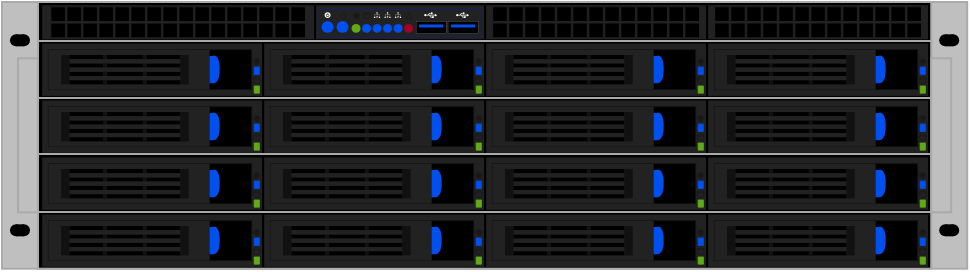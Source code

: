 <mxfile version="24.7.17">
  <diagram name="Page-1" id="KZN-zyBD-0XipZeYQRDT">
    <mxGraphModel dx="479" dy="275" grid="1" gridSize="10" guides="1" tooltips="1" connect="1" arrows="1" fold="1" page="1" pageScale="1" pageWidth="500" pageHeight="200" math="0" shadow="0">
      <root>
        <mxCell id="0" />
        <mxCell id="1" parent="0" />
        <mxCell id="9RmvM68UUW8-hAoaFyN0-343" value="" style="group" vertex="1" connectable="0" parent="1">
          <mxGeometry x="9" y="33" width="482.6" height="133.35" as="geometry" />
        </mxCell>
        <mxCell id="9eh16xiQdjSHdPkHuFP6-378" value="" style="rounded=0;whiteSpace=wrap;html=1;strokeColor=#aaaaaa;fillColor=#bfbfbf;strokeWidth=1;container=0;part=1;movable=1;resizable=1;rotatable=1;deletable=1;editable=1;locked=0;connectable=1;" parent="9RmvM68UUW8-hAoaFyN0-343" vertex="1">
          <mxGeometry width="482.6" height="133.35" as="geometry" />
        </mxCell>
        <mxCell id="9eh16xiQdjSHdPkHuFP6-379" value="" style="rounded=0;whiteSpace=wrap;html=1;strokeColor=#aaaaaa;fillColor=#000000;strokeWidth=1;movable=1;resizable=1;rotatable=1;deletable=1;editable=1;locked=0;connectable=1;container=0;" parent="9RmvM68UUW8-hAoaFyN0-343" vertex="1">
          <mxGeometry x="18" width="446.6" height="133.35" as="geometry" />
        </mxCell>
        <mxCell id="9RmvM68UUW8-hAoaFyN0-2" value="" style="rounded=0;whiteSpace=wrap;html=1;strokeColor=#aaaaaa;fillColor=#000000;strokeWidth=1;movable=1;resizable=1;rotatable=1;deletable=1;editable=1;locked=0;connectable=1;container=0;" vertex="1" parent="9RmvM68UUW8-hAoaFyN0-343">
          <mxGeometry x="18" y="19.5" width="446.6" height="28.5" as="geometry" />
        </mxCell>
        <mxCell id="9RmvM68UUW8-hAoaFyN0-1" value="" style="rounded=0;whiteSpace=wrap;html=1;strokeColor=#aaaaaa;fillColor=#000000;strokeWidth=1;movable=1;resizable=1;rotatable=1;deletable=1;editable=1;locked=0;connectable=1;container=0;" vertex="1" parent="9RmvM68UUW8-hAoaFyN0-343">
          <mxGeometry x="18.0" y="76" width="446.6" height="29" as="geometry" />
        </mxCell>
        <mxCell id="jP2WbbBxQBNUkDRbYnSl-206" value="" style="rounded=0;whiteSpace=wrap;html=1;strokeColor=#aaaaaa;fillColor=#bfbfbf;strokeWidth=1;movable=1;resizable=1;rotatable=1;deletable=1;editable=1;locked=0;connectable=1;container=0;" parent="9RmvM68UUW8-hAoaFyN0-343" vertex="1">
          <mxGeometry x="7.996" y="28.17" width="10" height="77" as="geometry" />
        </mxCell>
        <mxCell id="jP2WbbBxQBNUkDRbYnSl-207" value="" style="rounded=0;whiteSpace=wrap;html=1;strokeColor=#aaaaaa;fillColor=#bfbfbf;strokeWidth=1;movable=1;resizable=1;rotatable=1;deletable=1;editable=1;locked=0;connectable=1;container=0;" parent="9RmvM68UUW8-hAoaFyN0-343" vertex="1">
          <mxGeometry x="464.596" y="28.17" width="10" height="77" as="geometry" />
        </mxCell>
        <mxCell id="jP2WbbBxQBNUkDRbYnSl-208" value="" style="group" parent="9RmvM68UUW8-hAoaFyN0-343" vertex="1" connectable="0">
          <mxGeometry x="468.6" y="111.17" width="10" height="6" as="geometry" />
        </mxCell>
        <mxCell id="jP2WbbBxQBNUkDRbYnSl-209" value="" style="rounded=0;whiteSpace=wrap;html=1;fillColor=#000000;fontColor=#ffffff;strokeColor=none;container=0;" parent="jP2WbbBxQBNUkDRbYnSl-208" vertex="1">
          <mxGeometry x="3" width="4" height="6" as="geometry" />
        </mxCell>
        <mxCell id="jP2WbbBxQBNUkDRbYnSl-210" value="" style="ellipse;whiteSpace=wrap;html=1;aspect=fixed;strokeColor=none;fillColor=#000000;" parent="jP2WbbBxQBNUkDRbYnSl-208" vertex="1">
          <mxGeometry x="4" width="6" height="6" as="geometry" />
        </mxCell>
        <mxCell id="jP2WbbBxQBNUkDRbYnSl-211" value="" style="ellipse;whiteSpace=wrap;html=1;aspect=fixed;strokeColor=none;fillColor=#000000;" parent="jP2WbbBxQBNUkDRbYnSl-208" vertex="1">
          <mxGeometry width="6" height="6" as="geometry" />
        </mxCell>
        <mxCell id="jP2WbbBxQBNUkDRbYnSl-213" value="" style="group" parent="9RmvM68UUW8-hAoaFyN0-343" vertex="1" connectable="0">
          <mxGeometry x="468.6" y="16.17" width="10" height="6" as="geometry" />
        </mxCell>
        <mxCell id="jP2WbbBxQBNUkDRbYnSl-214" value="" style="rounded=0;whiteSpace=wrap;html=1;fillColor=#000000;fontColor=#ffffff;strokeColor=none;container=0;" parent="jP2WbbBxQBNUkDRbYnSl-213" vertex="1">
          <mxGeometry x="3" width="4" height="6" as="geometry" />
        </mxCell>
        <mxCell id="jP2WbbBxQBNUkDRbYnSl-215" value="" style="ellipse;whiteSpace=wrap;html=1;aspect=fixed;strokeColor=none;fillColor=#000000;" parent="jP2WbbBxQBNUkDRbYnSl-213" vertex="1">
          <mxGeometry x="4" width="6" height="6" as="geometry" />
        </mxCell>
        <mxCell id="jP2WbbBxQBNUkDRbYnSl-216" value="" style="ellipse;whiteSpace=wrap;html=1;aspect=fixed;strokeColor=none;fillColor=#000000;" parent="jP2WbbBxQBNUkDRbYnSl-213" vertex="1">
          <mxGeometry width="6" height="6" as="geometry" />
        </mxCell>
        <mxCell id="jP2WbbBxQBNUkDRbYnSl-226" value="" style="group" parent="9RmvM68UUW8-hAoaFyN0-343" vertex="1" connectable="0">
          <mxGeometry x="3.996" y="111.17" width="10" height="6" as="geometry" />
        </mxCell>
        <mxCell id="jP2WbbBxQBNUkDRbYnSl-227" value="" style="rounded=0;whiteSpace=wrap;html=1;fillColor=#000000;fontColor=#ffffff;strokeColor=none;container=0;" parent="jP2WbbBxQBNUkDRbYnSl-226" vertex="1">
          <mxGeometry x="3" width="4" height="6" as="geometry" />
        </mxCell>
        <mxCell id="jP2WbbBxQBNUkDRbYnSl-228" value="" style="ellipse;whiteSpace=wrap;html=1;aspect=fixed;strokeColor=none;fillColor=#000000;" parent="jP2WbbBxQBNUkDRbYnSl-226" vertex="1">
          <mxGeometry x="4" width="6" height="6" as="geometry" />
        </mxCell>
        <mxCell id="jP2WbbBxQBNUkDRbYnSl-229" value="" style="ellipse;whiteSpace=wrap;html=1;aspect=fixed;strokeColor=none;fillColor=#000000;" parent="jP2WbbBxQBNUkDRbYnSl-226" vertex="1">
          <mxGeometry width="6" height="6" as="geometry" />
        </mxCell>
        <mxCell id="jP2WbbBxQBNUkDRbYnSl-230" value="" style="group" parent="9RmvM68UUW8-hAoaFyN0-343" vertex="1" connectable="0">
          <mxGeometry x="3.996" y="16.17" width="10" height="6" as="geometry" />
        </mxCell>
        <mxCell id="jP2WbbBxQBNUkDRbYnSl-231" value="" style="rounded=0;whiteSpace=wrap;html=1;fillColor=#000000;fontColor=#ffffff;strokeColor=none;container=0;" parent="jP2WbbBxQBNUkDRbYnSl-230" vertex="1">
          <mxGeometry x="3" width="4" height="6" as="geometry" />
        </mxCell>
        <mxCell id="jP2WbbBxQBNUkDRbYnSl-232" value="" style="ellipse;whiteSpace=wrap;html=1;aspect=fixed;strokeColor=none;fillColor=#000000;" parent="jP2WbbBxQBNUkDRbYnSl-230" vertex="1">
          <mxGeometry x="4" width="6" height="6" as="geometry" />
        </mxCell>
        <mxCell id="jP2WbbBxQBNUkDRbYnSl-233" value="" style="ellipse;whiteSpace=wrap;html=1;aspect=fixed;strokeColor=none;fillColor=#000000;" parent="jP2WbbBxQBNUkDRbYnSl-230" vertex="1">
          <mxGeometry width="6" height="6" as="geometry" />
        </mxCell>
        <mxCell id="jP2WbbBxQBNUkDRbYnSl-706" value="" style="group" parent="9RmvM68UUW8-hAoaFyN0-343" vertex="1" connectable="0">
          <mxGeometry x="241.828" y="1.351" width="109.952" height="17.039" as="geometry" />
        </mxCell>
        <mxCell id="jP2WbbBxQBNUkDRbYnSl-707" value="" style="rounded=0;whiteSpace=wrap;html=1;strokeColor=none;fillColor=#222222;strokeWidth=0.5;container=0;movable=1;resizable=1;rotatable=1;deletable=1;editable=1;locked=0;connectable=1;" parent="jP2WbbBxQBNUkDRbYnSl-706" vertex="1">
          <mxGeometry width="109.952" height="17.039" as="geometry" />
        </mxCell>
        <mxCell id="jP2WbbBxQBNUkDRbYnSl-708" value="" style="rounded=0;whiteSpace=wrap;html=1;strokeColor=#222222;fillColor=#000000;strokeWidth=0.5;movable=1;resizable=1;rotatable=1;deletable=1;editable=1;locked=0;connectable=1;container=0;" parent="jP2WbbBxQBNUkDRbYnSl-706" vertex="1">
          <mxGeometry x="3.262" y="0.741" width="7.282" height="7.408" as="geometry" />
        </mxCell>
        <mxCell id="jP2WbbBxQBNUkDRbYnSl-709" value="" style="rounded=0;whiteSpace=wrap;html=1;strokeColor=#222222;fillColor=#000000;strokeWidth=0.5;movable=1;resizable=1;rotatable=1;deletable=1;editable=1;locked=0;connectable=1;container=0;" parent="jP2WbbBxQBNUkDRbYnSl-706" vertex="1">
          <mxGeometry x="3.262" y="8.89" width="7.282" height="7.408" as="geometry" />
        </mxCell>
        <mxCell id="jP2WbbBxQBNUkDRbYnSl-710" value="" style="rounded=0;whiteSpace=wrap;html=1;strokeColor=#222222;fillColor=#000000;strokeWidth=0.5;movable=1;resizable=1;rotatable=1;deletable=1;editable=1;locked=0;connectable=1;container=0;" parent="jP2WbbBxQBNUkDRbYnSl-706" vertex="1">
          <mxGeometry x="11.272" y="0.741" width="7.282" height="7.408" as="geometry" />
        </mxCell>
        <mxCell id="jP2WbbBxQBNUkDRbYnSl-711" value="" style="rounded=0;whiteSpace=wrap;html=1;strokeColor=#222222;fillColor=#000000;strokeWidth=0.5;movable=1;resizable=1;rotatable=1;deletable=1;editable=1;locked=0;connectable=1;container=0;" parent="jP2WbbBxQBNUkDRbYnSl-706" vertex="1">
          <mxGeometry x="11.272" y="8.89" width="7.282" height="7.408" as="geometry" />
        </mxCell>
        <mxCell id="jP2WbbBxQBNUkDRbYnSl-712" value="" style="rounded=0;whiteSpace=wrap;html=1;strokeColor=#222222;fillColor=#000000;strokeWidth=0.5;movable=1;resizable=1;rotatable=1;deletable=1;editable=1;locked=0;connectable=1;container=0;" parent="jP2WbbBxQBNUkDRbYnSl-706" vertex="1">
          <mxGeometry x="19.282" y="0.741" width="7.282" height="7.408" as="geometry" />
        </mxCell>
        <mxCell id="jP2WbbBxQBNUkDRbYnSl-713" value="" style="rounded=0;whiteSpace=wrap;html=1;strokeColor=#222222;fillColor=#000000;strokeWidth=0.5;movable=1;resizable=1;rotatable=1;deletable=1;editable=1;locked=0;connectable=1;container=0;" parent="jP2WbbBxQBNUkDRbYnSl-706" vertex="1">
          <mxGeometry x="19.282" y="8.89" width="7.282" height="7.408" as="geometry" />
        </mxCell>
        <mxCell id="jP2WbbBxQBNUkDRbYnSl-714" value="" style="rounded=0;whiteSpace=wrap;html=1;strokeColor=#222222;fillColor=#000000;strokeWidth=0.5;movable=1;resizable=1;rotatable=1;deletable=1;editable=1;locked=0;connectable=1;container=0;" parent="jP2WbbBxQBNUkDRbYnSl-706" vertex="1">
          <mxGeometry x="27.291" y="0.741" width="7.282" height="7.408" as="geometry" />
        </mxCell>
        <mxCell id="jP2WbbBxQBNUkDRbYnSl-715" value="" style="rounded=0;whiteSpace=wrap;html=1;strokeColor=#222222;fillColor=#000000;strokeWidth=0.5;movable=1;resizable=1;rotatable=1;deletable=1;editable=1;locked=0;connectable=1;container=0;" parent="jP2WbbBxQBNUkDRbYnSl-706" vertex="1">
          <mxGeometry x="27.291" y="8.89" width="7.282" height="7.408" as="geometry" />
        </mxCell>
        <mxCell id="jP2WbbBxQBNUkDRbYnSl-716" value="" style="rounded=0;whiteSpace=wrap;html=1;strokeColor=#222222;fillColor=#000000;strokeWidth=0.5;movable=1;resizable=1;rotatable=1;deletable=1;editable=1;locked=0;connectable=1;container=0;" parent="jP2WbbBxQBNUkDRbYnSl-706" vertex="1">
          <mxGeometry x="35.301" y="0.741" width="7.282" height="7.408" as="geometry" />
        </mxCell>
        <mxCell id="jP2WbbBxQBNUkDRbYnSl-717" value="" style="rounded=0;whiteSpace=wrap;html=1;strokeColor=#222222;fillColor=#000000;strokeWidth=0.5;movable=1;resizable=1;rotatable=1;deletable=1;editable=1;locked=0;connectable=1;container=0;" parent="jP2WbbBxQBNUkDRbYnSl-706" vertex="1">
          <mxGeometry x="35.301" y="8.89" width="7.282" height="7.408" as="geometry" />
        </mxCell>
        <mxCell id="jP2WbbBxQBNUkDRbYnSl-718" value="" style="rounded=0;whiteSpace=wrap;html=1;strokeColor=#222222;fillColor=#000000;strokeWidth=0.5;movable=1;resizable=1;rotatable=1;deletable=1;editable=1;locked=0;connectable=1;container=0;" parent="jP2WbbBxQBNUkDRbYnSl-706" vertex="1">
          <mxGeometry x="43.311" y="0.741" width="7.282" height="7.408" as="geometry" />
        </mxCell>
        <mxCell id="jP2WbbBxQBNUkDRbYnSl-719" value="" style="rounded=0;whiteSpace=wrap;html=1;strokeColor=#222222;fillColor=#000000;strokeWidth=0.5;movable=1;resizable=1;rotatable=1;deletable=1;editable=1;locked=0;connectable=1;container=0;" parent="jP2WbbBxQBNUkDRbYnSl-706" vertex="1">
          <mxGeometry x="43.311" y="8.89" width="7.282" height="7.408" as="geometry" />
        </mxCell>
        <mxCell id="jP2WbbBxQBNUkDRbYnSl-720" value="" style="rounded=0;whiteSpace=wrap;html=1;strokeColor=#222222;fillColor=#000000;strokeWidth=0.5;movable=1;resizable=1;rotatable=1;deletable=1;editable=1;locked=0;connectable=1;container=0;" parent="jP2WbbBxQBNUkDRbYnSl-706" vertex="1">
          <mxGeometry x="51.321" y="0.741" width="7.282" height="7.408" as="geometry" />
        </mxCell>
        <mxCell id="jP2WbbBxQBNUkDRbYnSl-721" value="" style="rounded=0;whiteSpace=wrap;html=1;strokeColor=#222222;fillColor=#000000;strokeWidth=0.5;movable=1;resizable=1;rotatable=1;deletable=1;editable=1;locked=0;connectable=1;container=0;" parent="jP2WbbBxQBNUkDRbYnSl-706" vertex="1">
          <mxGeometry x="51.321" y="8.89" width="7.282" height="7.408" as="geometry" />
        </mxCell>
        <mxCell id="jP2WbbBxQBNUkDRbYnSl-722" value="" style="rounded=0;whiteSpace=wrap;html=1;strokeColor=#222222;fillColor=#000000;strokeWidth=0.5;movable=1;resizable=1;rotatable=1;deletable=1;editable=1;locked=0;connectable=1;container=0;" parent="jP2WbbBxQBNUkDRbYnSl-706" vertex="1">
          <mxGeometry x="59.33" y="0.741" width="7.282" height="7.408" as="geometry" />
        </mxCell>
        <mxCell id="jP2WbbBxQBNUkDRbYnSl-723" value="" style="rounded=0;whiteSpace=wrap;html=1;strokeColor=#222222;fillColor=#000000;strokeWidth=0.5;movable=1;resizable=1;rotatable=1;deletable=1;editable=1;locked=0;connectable=1;container=0;" parent="jP2WbbBxQBNUkDRbYnSl-706" vertex="1">
          <mxGeometry x="59.33" y="8.89" width="7.282" height="7.408" as="geometry" />
        </mxCell>
        <mxCell id="jP2WbbBxQBNUkDRbYnSl-724" value="" style="rounded=0;whiteSpace=wrap;html=1;strokeColor=#222222;fillColor=#000000;strokeWidth=0.5;movable=1;resizable=1;rotatable=1;deletable=1;editable=1;locked=0;connectable=1;container=0;" parent="jP2WbbBxQBNUkDRbYnSl-706" vertex="1">
          <mxGeometry x="67.34" y="0.741" width="7.282" height="7.408" as="geometry" />
        </mxCell>
        <mxCell id="jP2WbbBxQBNUkDRbYnSl-725" value="" style="rounded=0;whiteSpace=wrap;html=1;strokeColor=#222222;fillColor=#000000;strokeWidth=0.5;movable=1;resizable=1;rotatable=1;deletable=1;editable=1;locked=0;connectable=1;container=0;" parent="jP2WbbBxQBNUkDRbYnSl-706" vertex="1">
          <mxGeometry x="67.34" y="8.89" width="7.282" height="7.408" as="geometry" />
        </mxCell>
        <mxCell id="jP2WbbBxQBNUkDRbYnSl-726" value="" style="rounded=0;whiteSpace=wrap;html=1;strokeColor=#222222;fillColor=#000000;strokeWidth=0.5;movable=1;resizable=1;rotatable=1;deletable=1;editable=1;locked=0;connectable=1;container=0;" parent="jP2WbbBxQBNUkDRbYnSl-706" vertex="1">
          <mxGeometry x="75.35" y="0.741" width="7.282" height="7.408" as="geometry" />
        </mxCell>
        <mxCell id="jP2WbbBxQBNUkDRbYnSl-727" value="" style="rounded=0;whiteSpace=wrap;html=1;strokeColor=#222222;fillColor=#000000;strokeWidth=0.5;movable=1;resizable=1;rotatable=1;deletable=1;editable=1;locked=0;connectable=1;container=0;" parent="jP2WbbBxQBNUkDRbYnSl-706" vertex="1">
          <mxGeometry x="75.35" y="8.89" width="7.282" height="7.408" as="geometry" />
        </mxCell>
        <mxCell id="jP2WbbBxQBNUkDRbYnSl-728" value="" style="rounded=0;whiteSpace=wrap;html=1;strokeColor=#222222;fillColor=#000000;strokeWidth=0.5;movable=1;resizable=1;rotatable=1;deletable=1;editable=1;locked=0;connectable=1;container=0;" parent="jP2WbbBxQBNUkDRbYnSl-706" vertex="1">
          <mxGeometry x="83.36" y="0.741" width="7.282" height="7.408" as="geometry" />
        </mxCell>
        <mxCell id="jP2WbbBxQBNUkDRbYnSl-729" value="" style="rounded=0;whiteSpace=wrap;html=1;strokeColor=#222222;fillColor=#000000;strokeWidth=0.5;movable=1;resizable=1;rotatable=1;deletable=1;editable=1;locked=0;connectable=1;container=0;" parent="jP2WbbBxQBNUkDRbYnSl-706" vertex="1">
          <mxGeometry x="83.36" y="8.89" width="7.282" height="7.408" as="geometry" />
        </mxCell>
        <mxCell id="jP2WbbBxQBNUkDRbYnSl-730" value="" style="rounded=0;whiteSpace=wrap;html=1;strokeColor=#222222;fillColor=#000000;strokeWidth=0.5;movable=1;resizable=1;rotatable=1;deletable=1;editable=1;locked=0;connectable=1;container=0;" parent="jP2WbbBxQBNUkDRbYnSl-706" vertex="1">
          <mxGeometry x="91.369" y="0.741" width="7.282" height="7.408" as="geometry" />
        </mxCell>
        <mxCell id="jP2WbbBxQBNUkDRbYnSl-731" value="" style="rounded=0;whiteSpace=wrap;html=1;strokeColor=#222222;fillColor=#000000;strokeWidth=0.5;movable=1;resizable=1;rotatable=1;deletable=1;editable=1;locked=0;connectable=1;container=0;" parent="jP2WbbBxQBNUkDRbYnSl-706" vertex="1">
          <mxGeometry x="91.369" y="8.89" width="7.282" height="7.408" as="geometry" />
        </mxCell>
        <mxCell id="jP2WbbBxQBNUkDRbYnSl-732" value="" style="rounded=0;whiteSpace=wrap;html=1;strokeColor=#222222;fillColor=#000000;strokeWidth=0.5;movable=1;resizable=1;rotatable=1;deletable=1;editable=1;locked=0;connectable=1;container=0;" parent="jP2WbbBxQBNUkDRbYnSl-706" vertex="1">
          <mxGeometry x="99.379" y="0.741" width="7.282" height="7.408" as="geometry" />
        </mxCell>
        <mxCell id="jP2WbbBxQBNUkDRbYnSl-733" value="" style="rounded=0;whiteSpace=wrap;html=1;strokeColor=#222222;fillColor=#000000;strokeWidth=0.5;movable=1;resizable=1;rotatable=1;deletable=1;editable=1;locked=0;connectable=1;container=0;" parent="jP2WbbBxQBNUkDRbYnSl-706" vertex="1">
          <mxGeometry x="99.379" y="8.89" width="7.282" height="7.408" as="geometry" />
        </mxCell>
        <mxCell id="jP2WbbBxQBNUkDRbYnSl-735" value="" style="rounded=0;whiteSpace=wrap;html=1;strokeColor=none;fillColor=#222222;strokeWidth=0.5;container=0;movable=1;resizable=1;rotatable=1;deletable=1;editable=1;locked=0;connectable=1;" parent="9RmvM68UUW8-hAoaFyN0-343" vertex="1">
          <mxGeometry x="19.83" y="1.39" width="136" height="17.04" as="geometry" />
        </mxCell>
        <mxCell id="jP2WbbBxQBNUkDRbYnSl-736" value="" style="rounded=0;whiteSpace=wrap;html=1;strokeColor=#222222;fillColor=#000000;strokeWidth=0.5;movable=1;resizable=1;rotatable=1;deletable=1;editable=1;locked=0;connectable=1;container=0;" parent="9RmvM68UUW8-hAoaFyN0-343" vertex="1">
          <mxGeometry x="24.194" y="2.131" width="7.273" height="7.409" as="geometry" />
        </mxCell>
        <mxCell id="jP2WbbBxQBNUkDRbYnSl-737" value="" style="rounded=0;whiteSpace=wrap;html=1;strokeColor=#222222;fillColor=#000000;strokeWidth=0.5;movable=1;resizable=1;rotatable=1;deletable=1;editable=1;locked=0;connectable=1;container=0;" parent="9RmvM68UUW8-hAoaFyN0-343" vertex="1">
          <mxGeometry x="24.194" y="10.28" width="7.273" height="7.409" as="geometry" />
        </mxCell>
        <mxCell id="jP2WbbBxQBNUkDRbYnSl-738" value="" style="rounded=0;whiteSpace=wrap;html=1;strokeColor=#222222;fillColor=#000000;strokeWidth=0.5;movable=1;resizable=1;rotatable=1;deletable=1;editable=1;locked=0;connectable=1;container=0;" parent="9RmvM68UUW8-hAoaFyN0-343" vertex="1">
          <mxGeometry x="32.194" y="2.131" width="7.273" height="7.409" as="geometry" />
        </mxCell>
        <mxCell id="jP2WbbBxQBNUkDRbYnSl-739" value="" style="rounded=0;whiteSpace=wrap;html=1;strokeColor=#222222;fillColor=#000000;strokeWidth=0.5;movable=1;resizable=1;rotatable=1;deletable=1;editable=1;locked=0;connectable=1;container=0;" parent="9RmvM68UUW8-hAoaFyN0-343" vertex="1">
          <mxGeometry x="32.194" y="10.28" width="7.273" height="7.409" as="geometry" />
        </mxCell>
        <mxCell id="jP2WbbBxQBNUkDRbYnSl-740" value="" style="rounded=0;whiteSpace=wrap;html=1;strokeColor=#222222;fillColor=#000000;strokeWidth=0.5;movable=1;resizable=1;rotatable=1;deletable=1;editable=1;locked=0;connectable=1;container=0;" parent="9RmvM68UUW8-hAoaFyN0-343" vertex="1">
          <mxGeometry x="40.194" y="2.131" width="7.273" height="7.409" as="geometry" />
        </mxCell>
        <mxCell id="jP2WbbBxQBNUkDRbYnSl-741" value="" style="rounded=0;whiteSpace=wrap;html=1;strokeColor=#222222;fillColor=#000000;strokeWidth=0.5;movable=1;resizable=1;rotatable=1;deletable=1;editable=1;locked=0;connectable=1;container=0;" parent="9RmvM68UUW8-hAoaFyN0-343" vertex="1">
          <mxGeometry x="40.194" y="10.28" width="7.273" height="7.409" as="geometry" />
        </mxCell>
        <mxCell id="jP2WbbBxQBNUkDRbYnSl-742" value="" style="rounded=0;whiteSpace=wrap;html=1;strokeColor=#222222;fillColor=#000000;strokeWidth=0.5;movable=1;resizable=1;rotatable=1;deletable=1;editable=1;locked=0;connectable=1;container=0;" parent="9RmvM68UUW8-hAoaFyN0-343" vertex="1">
          <mxGeometry x="48.194" y="2.131" width="7.273" height="7.409" as="geometry" />
        </mxCell>
        <mxCell id="jP2WbbBxQBNUkDRbYnSl-743" value="" style="rounded=0;whiteSpace=wrap;html=1;strokeColor=#222222;fillColor=#000000;strokeWidth=0.5;movable=1;resizable=1;rotatable=1;deletable=1;editable=1;locked=0;connectable=1;container=0;" parent="9RmvM68UUW8-hAoaFyN0-343" vertex="1">
          <mxGeometry x="48.194" y="10.28" width="7.273" height="7.409" as="geometry" />
        </mxCell>
        <mxCell id="jP2WbbBxQBNUkDRbYnSl-744" value="" style="rounded=0;whiteSpace=wrap;html=1;strokeColor=#222222;fillColor=#000000;strokeWidth=0.5;movable=1;resizable=1;rotatable=1;deletable=1;editable=1;locked=0;connectable=1;container=0;" parent="9RmvM68UUW8-hAoaFyN0-343" vertex="1">
          <mxGeometry x="56.194" y="2.131" width="7.273" height="7.409" as="geometry" />
        </mxCell>
        <mxCell id="jP2WbbBxQBNUkDRbYnSl-745" value="" style="rounded=0;whiteSpace=wrap;html=1;strokeColor=#222222;fillColor=#000000;strokeWidth=0.5;movable=1;resizable=1;rotatable=1;deletable=1;editable=1;locked=0;connectable=1;container=0;" parent="9RmvM68UUW8-hAoaFyN0-343" vertex="1">
          <mxGeometry x="56.194" y="10.28" width="7.273" height="7.409" as="geometry" />
        </mxCell>
        <mxCell id="jP2WbbBxQBNUkDRbYnSl-746" value="" style="rounded=0;whiteSpace=wrap;html=1;strokeColor=#222222;fillColor=#000000;strokeWidth=0.5;movable=1;resizable=1;rotatable=1;deletable=1;editable=1;locked=0;connectable=1;container=0;" parent="9RmvM68UUW8-hAoaFyN0-343" vertex="1">
          <mxGeometry x="64.194" y="2.131" width="7.273" height="7.409" as="geometry" />
        </mxCell>
        <mxCell id="jP2WbbBxQBNUkDRbYnSl-747" value="" style="rounded=0;whiteSpace=wrap;html=1;strokeColor=#222222;fillColor=#000000;strokeWidth=0.5;movable=1;resizable=1;rotatable=1;deletable=1;editable=1;locked=0;connectable=1;container=0;" parent="9RmvM68UUW8-hAoaFyN0-343" vertex="1">
          <mxGeometry x="64.194" y="10.28" width="7.273" height="7.409" as="geometry" />
        </mxCell>
        <mxCell id="jP2WbbBxQBNUkDRbYnSl-748" value="" style="rounded=0;whiteSpace=wrap;html=1;strokeColor=#222222;fillColor=#000000;strokeWidth=0.5;movable=1;resizable=1;rotatable=1;deletable=1;editable=1;locked=0;connectable=1;container=0;" parent="9RmvM68UUW8-hAoaFyN0-343" vertex="1">
          <mxGeometry x="72.194" y="2.131" width="7.273" height="7.409" as="geometry" />
        </mxCell>
        <mxCell id="jP2WbbBxQBNUkDRbYnSl-749" value="" style="rounded=0;whiteSpace=wrap;html=1;strokeColor=#222222;fillColor=#000000;strokeWidth=0.5;movable=1;resizable=1;rotatable=1;deletable=1;editable=1;locked=0;connectable=1;container=0;" parent="9RmvM68UUW8-hAoaFyN0-343" vertex="1">
          <mxGeometry x="72.194" y="10.28" width="7.273" height="7.409" as="geometry" />
        </mxCell>
        <mxCell id="jP2WbbBxQBNUkDRbYnSl-750" value="" style="rounded=0;whiteSpace=wrap;html=1;strokeColor=#222222;fillColor=#000000;strokeWidth=0.5;movable=1;resizable=1;rotatable=1;deletable=1;editable=1;locked=0;connectable=1;container=0;" parent="9RmvM68UUW8-hAoaFyN0-343" vertex="1">
          <mxGeometry x="80.194" y="2.131" width="7.273" height="7.409" as="geometry" />
        </mxCell>
        <mxCell id="jP2WbbBxQBNUkDRbYnSl-751" value="" style="rounded=0;whiteSpace=wrap;html=1;strokeColor=#222222;fillColor=#000000;strokeWidth=0.5;movable=1;resizable=1;rotatable=1;deletable=1;editable=1;locked=0;connectable=1;container=0;" parent="9RmvM68UUW8-hAoaFyN0-343" vertex="1">
          <mxGeometry x="80.194" y="10.28" width="7.273" height="7.409" as="geometry" />
        </mxCell>
        <mxCell id="jP2WbbBxQBNUkDRbYnSl-752" value="" style="rounded=0;whiteSpace=wrap;html=1;strokeColor=#222222;fillColor=#000000;strokeWidth=0.5;movable=1;resizable=1;rotatable=1;deletable=1;editable=1;locked=0;connectable=1;container=0;" parent="9RmvM68UUW8-hAoaFyN0-343" vertex="1">
          <mxGeometry x="88.194" y="2.131" width="7.273" height="7.409" as="geometry" />
        </mxCell>
        <mxCell id="jP2WbbBxQBNUkDRbYnSl-753" value="" style="rounded=0;whiteSpace=wrap;html=1;strokeColor=#222222;fillColor=#000000;strokeWidth=0.5;movable=1;resizable=1;rotatable=1;deletable=1;editable=1;locked=0;connectable=1;container=0;" parent="9RmvM68UUW8-hAoaFyN0-343" vertex="1">
          <mxGeometry x="88.194" y="10.28" width="7.273" height="7.409" as="geometry" />
        </mxCell>
        <mxCell id="jP2WbbBxQBNUkDRbYnSl-754" value="" style="rounded=0;whiteSpace=wrap;html=1;strokeColor=#222222;fillColor=#000000;strokeWidth=0.5;movable=1;resizable=1;rotatable=1;deletable=1;editable=1;locked=0;connectable=1;container=0;" parent="9RmvM68UUW8-hAoaFyN0-343" vertex="1">
          <mxGeometry x="96.194" y="2.131" width="7.273" height="7.409" as="geometry" />
        </mxCell>
        <mxCell id="jP2WbbBxQBNUkDRbYnSl-755" value="" style="rounded=0;whiteSpace=wrap;html=1;strokeColor=#222222;fillColor=#000000;strokeWidth=0.5;movable=1;resizable=1;rotatable=1;deletable=1;editable=1;locked=0;connectable=1;container=0;" parent="9RmvM68UUW8-hAoaFyN0-343" vertex="1">
          <mxGeometry x="96.194" y="10.28" width="7.273" height="7.409" as="geometry" />
        </mxCell>
        <mxCell id="jP2WbbBxQBNUkDRbYnSl-756" value="" style="rounded=0;whiteSpace=wrap;html=1;strokeColor=#222222;fillColor=#000000;strokeWidth=0.5;movable=1;resizable=1;rotatable=1;deletable=1;editable=1;locked=0;connectable=1;container=0;" parent="9RmvM68UUW8-hAoaFyN0-343" vertex="1">
          <mxGeometry x="104.194" y="2.131" width="7.273" height="7.409" as="geometry" />
        </mxCell>
        <mxCell id="jP2WbbBxQBNUkDRbYnSl-757" value="" style="rounded=0;whiteSpace=wrap;html=1;strokeColor=#222222;fillColor=#000000;strokeWidth=0.5;movable=1;resizable=1;rotatable=1;deletable=1;editable=1;locked=0;connectable=1;container=0;" parent="9RmvM68UUW8-hAoaFyN0-343" vertex="1">
          <mxGeometry x="104.194" y="10.28" width="7.273" height="7.409" as="geometry" />
        </mxCell>
        <mxCell id="jP2WbbBxQBNUkDRbYnSl-758" value="" style="rounded=0;whiteSpace=wrap;html=1;strokeColor=#222222;fillColor=#000000;strokeWidth=0.5;movable=1;resizable=1;rotatable=1;deletable=1;editable=1;locked=0;connectable=1;container=0;" parent="9RmvM68UUW8-hAoaFyN0-343" vertex="1">
          <mxGeometry x="112.194" y="2.131" width="7.273" height="7.409" as="geometry" />
        </mxCell>
        <mxCell id="jP2WbbBxQBNUkDRbYnSl-759" value="" style="rounded=0;whiteSpace=wrap;html=1;strokeColor=#222222;fillColor=#000000;strokeWidth=0.5;movable=1;resizable=1;rotatable=1;deletable=1;editable=1;locked=0;connectable=1;container=0;" parent="9RmvM68UUW8-hAoaFyN0-343" vertex="1">
          <mxGeometry x="112.194" y="10.28" width="7.273" height="7.409" as="geometry" />
        </mxCell>
        <mxCell id="jP2WbbBxQBNUkDRbYnSl-760" value="" style="rounded=0;whiteSpace=wrap;html=1;strokeColor=#222222;fillColor=#000000;strokeWidth=0.5;movable=1;resizable=1;rotatable=1;deletable=1;editable=1;locked=0;connectable=1;container=0;" parent="9RmvM68UUW8-hAoaFyN0-343" vertex="1">
          <mxGeometry x="120.194" y="2.131" width="7.273" height="7.409" as="geometry" />
        </mxCell>
        <mxCell id="jP2WbbBxQBNUkDRbYnSl-761" value="" style="rounded=0;whiteSpace=wrap;html=1;strokeColor=#222222;fillColor=#000000;strokeWidth=0.5;movable=1;resizable=1;rotatable=1;deletable=1;editable=1;locked=0;connectable=1;container=0;" parent="9RmvM68UUW8-hAoaFyN0-343" vertex="1">
          <mxGeometry x="120.194" y="10.28" width="7.273" height="7.409" as="geometry" />
        </mxCell>
        <mxCell id="jP2WbbBxQBNUkDRbYnSl-762" value="" style="rounded=0;whiteSpace=wrap;html=1;strokeColor=#222222;fillColor=#000000;strokeWidth=0.5;movable=1;resizable=1;rotatable=1;deletable=1;editable=1;locked=0;connectable=1;container=0;" parent="9RmvM68UUW8-hAoaFyN0-343" vertex="1">
          <mxGeometry x="128.194" y="2.131" width="7.273" height="7.409" as="geometry" />
        </mxCell>
        <mxCell id="jP2WbbBxQBNUkDRbYnSl-763" value="" style="rounded=0;whiteSpace=wrap;html=1;strokeColor=#222222;fillColor=#000000;strokeWidth=0.5;movable=1;resizable=1;rotatable=1;deletable=1;editable=1;locked=0;connectable=1;container=0;" parent="9RmvM68UUW8-hAoaFyN0-343" vertex="1">
          <mxGeometry x="128.048" y="10.28" width="7.273" height="7.409" as="geometry" />
        </mxCell>
        <mxCell id="jP2WbbBxQBNUkDRbYnSl-764" value="" style="rounded=0;whiteSpace=wrap;html=1;strokeColor=#222222;fillColor=#000000;strokeWidth=0.5;movable=1;resizable=1;rotatable=1;deletable=1;editable=1;locked=0;connectable=1;container=0;" parent="9RmvM68UUW8-hAoaFyN0-343" vertex="1">
          <mxGeometry x="136.194" y="2.131" width="7.273" height="7.409" as="geometry" />
        </mxCell>
        <mxCell id="jP2WbbBxQBNUkDRbYnSl-765" value="" style="rounded=0;whiteSpace=wrap;html=1;strokeColor=#222222;fillColor=#000000;strokeWidth=0.5;movable=1;resizable=1;rotatable=1;deletable=1;editable=1;locked=0;connectable=1;container=0;" parent="9RmvM68UUW8-hAoaFyN0-343" vertex="1">
          <mxGeometry x="136.194" y="10.28" width="7.273" height="7.409" as="geometry" />
        </mxCell>
        <mxCell id="jP2WbbBxQBNUkDRbYnSl-766" value="" style="rounded=0;whiteSpace=wrap;html=1;strokeColor=#222222;fillColor=#000000;strokeWidth=0.5;movable=1;resizable=1;rotatable=1;deletable=1;editable=1;locked=0;connectable=1;container=0;" parent="9RmvM68UUW8-hAoaFyN0-343" vertex="1">
          <mxGeometry x="144.194" y="2.131" width="7.273" height="7.409" as="geometry" />
        </mxCell>
        <mxCell id="jP2WbbBxQBNUkDRbYnSl-767" value="" style="rounded=0;whiteSpace=wrap;html=1;strokeColor=#222222;fillColor=#000000;strokeWidth=0.5;movable=1;resizable=1;rotatable=1;deletable=1;editable=1;locked=0;connectable=1;container=0;" parent="9RmvM68UUW8-hAoaFyN0-343" vertex="1">
          <mxGeometry x="144.194" y="10.28" width="7.273" height="7.409" as="geometry" />
        </mxCell>
        <mxCell id="jP2WbbBxQBNUkDRbYnSl-595" value="" style="rounded=0;whiteSpace=wrap;html=1;strokeColor=none;fillColor=#222222;strokeWidth=0.5;container=0;movable=1;resizable=1;rotatable=1;deletable=1;editable=1;locked=0;connectable=1;" parent="9RmvM68UUW8-hAoaFyN0-343" vertex="1">
          <mxGeometry x="156.78" y="1.39" width="84" height="17" as="geometry" />
        </mxCell>
        <mxCell id="jP2WbbBxQBNUkDRbYnSl-596" value="" style="rounded=0;whiteSpace=wrap;html=1;strokeColor=#001DBC;fillColor=#222222;strokeWidth=0.2;container=0;fontColor=#ffffff;movable=1;resizable=1;rotatable=1;deletable=1;editable=1;locked=0;connectable=1;" parent="9RmvM68UUW8-hAoaFyN0-343" vertex="1">
          <mxGeometry x="158.28" y="3.607" width="81" height="13.304" as="geometry" />
        </mxCell>
        <mxCell id="jP2WbbBxQBNUkDRbYnSl-597" value="" style="ellipse;whiteSpace=wrap;html=1;strokeColor=none;fillColor=#60a917;fontColor=#ffffff;movable=1;resizable=1;rotatable=1;deletable=1;editable=1;locked=0;connectable=1;container=0;" parent="9RmvM68UUW8-hAoaFyN0-343" vertex="1">
          <mxGeometry x="174.78" y="10.999" width="4.5" height="4.435" as="geometry" />
        </mxCell>
        <mxCell id="jP2WbbBxQBNUkDRbYnSl-598" value="" style="ellipse;whiteSpace=wrap;html=1;strokeColor=none;fillColor=#0050ef;fontColor=#ffffff;movable=1;resizable=1;rotatable=1;deletable=1;editable=1;locked=0;connectable=1;container=0;" parent="9RmvM68UUW8-hAoaFyN0-343" vertex="1">
          <mxGeometry x="180.03" y="10.999" width="4.5" height="4.435" as="geometry" />
        </mxCell>
        <mxCell id="jP2WbbBxQBNUkDRbYnSl-599" value="" style="ellipse;whiteSpace=wrap;html=1;strokeColor=none;fillColor=#0050ef;fontColor=#ffffff;movable=1;resizable=1;rotatable=1;deletable=1;editable=1;locked=0;connectable=1;container=0;" parent="9RmvM68UUW8-hAoaFyN0-343" vertex="1">
          <mxGeometry x="185.28" y="10.999" width="4.5" height="4.435" as="geometry" />
        </mxCell>
        <mxCell id="jP2WbbBxQBNUkDRbYnSl-600" value="" style="ellipse;whiteSpace=wrap;html=1;strokeColor=none;fillColor=#0050ef;fontColor=#ffffff;movable=1;resizable=1;rotatable=1;deletable=1;editable=1;locked=0;connectable=1;container=0;" parent="9RmvM68UUW8-hAoaFyN0-343" vertex="1">
          <mxGeometry x="190.53" y="10.999" width="4.5" height="4.435" as="geometry" />
        </mxCell>
        <mxCell id="jP2WbbBxQBNUkDRbYnSl-601" value="" style="ellipse;whiteSpace=wrap;html=1;strokeColor=none;fillColor=#a20025;fontColor=#ffffff;movable=1;resizable=1;rotatable=1;deletable=1;editable=1;locked=0;connectable=1;container=0;" parent="9RmvM68UUW8-hAoaFyN0-343" vertex="1">
          <mxGeometry x="201.03" y="10.999" width="4.5" height="4.435" as="geometry" />
        </mxCell>
        <mxCell id="jP2WbbBxQBNUkDRbYnSl-602" value="" style="ellipse;whiteSpace=wrap;html=1;strokeColor=none;fillColor=#0050ef;fontColor=#ffffff;movable=1;resizable=1;rotatable=1;deletable=1;editable=1;locked=0;connectable=1;container=0;" parent="9RmvM68UUW8-hAoaFyN0-343" vertex="1">
          <mxGeometry x="195.78" y="10.999" width="4.5" height="4.435" as="geometry" />
        </mxCell>
        <mxCell id="jP2WbbBxQBNUkDRbYnSl-603" value="" style="ellipse;whiteSpace=wrap;html=1;strokeColor=none;fillColor=#0050ef;fontColor=#ffffff;movable=1;resizable=1;rotatable=1;deletable=1;editable=1;locked=0;connectable=1;container=0;" parent="9RmvM68UUW8-hAoaFyN0-343" vertex="1">
          <mxGeometry x="167.28" y="9.52" width="6" height="5.913" as="geometry" />
        </mxCell>
        <mxCell id="jP2WbbBxQBNUkDRbYnSl-604" value="" style="ellipse;whiteSpace=wrap;html=1;strokeColor=none;fillColor=#0050ef;fontColor=#ffffff;movable=1;resizable=1;rotatable=1;deletable=1;editable=1;locked=0;connectable=1;container=0;" parent="9RmvM68UUW8-hAoaFyN0-343" vertex="1">
          <mxGeometry x="159.78" y="9.52" width="6" height="5.913" as="geometry" />
        </mxCell>
        <mxCell id="jP2WbbBxQBNUkDRbYnSl-605" value="" style="sketch=0;pointerEvents=1;shadow=0;dashed=0;html=1;strokeColor=none;labelPosition=center;verticalLabelPosition=bottom;verticalAlign=top;align=center;fillColor=#FFFFFF;shape=mxgraph.mscae.enterprise.usb;movable=1;resizable=1;rotatable=1;deletable=1;editable=1;locked=0;connectable=1;container=0;" parent="9RmvM68UUW8-hAoaFyN0-343" vertex="1">
          <mxGeometry x="211.08" y="5.086" width="6.51" height="2.957" as="geometry" />
        </mxCell>
        <mxCell id="jP2WbbBxQBNUkDRbYnSl-606" value="" style="sketch=0;pointerEvents=1;shadow=0;dashed=0;html=1;strokeColor=none;labelPosition=center;verticalLabelPosition=bottom;verticalAlign=top;align=center;fillColor=#FFFFFF;shape=mxgraph.mscae.enterprise.usb;movable=1;resizable=1;rotatable=1;deletable=1;editable=1;locked=0;connectable=1;container=0;" parent="9RmvM68UUW8-hAoaFyN0-343" vertex="1">
          <mxGeometry x="227.04" y="5.086" width="6.51" height="2.957" as="geometry" />
        </mxCell>
        <mxCell id="jP2WbbBxQBNUkDRbYnSl-607" value="" style="sketch=0;html=1;strokeColor=none;shadow=0;fillColor=#FFFFFF;verticalAlign=top;labelPosition=center;verticalLabelPosition=bottom;shape=mxgraph.gcp2.a7_power;gradientColor=none;movable=1;resizable=1;rotatable=1;deletable=1;editable=1;locked=0;connectable=1;container=0;" parent="9RmvM68UUW8-hAoaFyN0-343" vertex="1">
          <mxGeometry x="161.28" y="5.086" width="3" height="2.957" as="geometry" />
        </mxCell>
        <mxCell id="jP2WbbBxQBNUkDRbYnSl-608" value="" style="verticalLabelPosition=bottom;shadow=0;dashed=0;align=center;html=1;verticalAlign=top;shape=mxgraph.electrical.radio.loop_antenna;strokeColor=default;fillColor=none;strokeWidth=0.1;rotation=-180;movable=1;resizable=1;rotatable=1;deletable=1;editable=1;locked=0;connectable=1;container=0;" parent="9RmvM68UUW8-hAoaFyN0-343" vertex="1">
          <mxGeometry x="168.78" y="5.086" width="3" height="2.957" as="geometry" />
        </mxCell>
        <mxCell id="jP2WbbBxQBNUkDRbYnSl-609" value="" style="strokeWidth=0.1;html=1;shape=mxgraph.flowchart.database;whiteSpace=wrap;strokeColor=default;fillColor=none;movable=1;resizable=1;rotatable=1;deletable=1;editable=1;locked=0;connectable=1;container=0;" parent="9RmvM68UUW8-hAoaFyN0-343" vertex="1">
          <mxGeometry x="180.78" y="5.086" width="3" height="2.957" as="geometry" />
        </mxCell>
        <mxCell id="jP2WbbBxQBNUkDRbYnSl-610" value="" style="sketch=0;pointerEvents=1;shadow=0;dashed=0;html=1;strokeColor=none;fillColor=#FFFFFF;labelPosition=center;verticalLabelPosition=bottom;verticalAlign=top;align=center;outlineConnect=0;shape=mxgraph.vvd.infrastructure;movable=1;resizable=1;rotatable=1;deletable=1;editable=1;locked=0;connectable=1;container=0;" parent="9RmvM68UUW8-hAoaFyN0-343" vertex="1">
          <mxGeometry x="186.03" y="5.086" width="3" height="2.957" as="geometry" />
        </mxCell>
        <mxCell id="jP2WbbBxQBNUkDRbYnSl-611" value="" style="sketch=0;pointerEvents=1;shadow=0;dashed=0;html=1;strokeColor=none;fillColor=#FFFFFF;labelPosition=center;verticalLabelPosition=bottom;verticalAlign=top;align=center;outlineConnect=0;shape=mxgraph.vvd.infrastructure;movable=1;resizable=1;rotatable=1;deletable=1;editable=1;locked=0;connectable=1;container=0;" parent="9RmvM68UUW8-hAoaFyN0-343" vertex="1">
          <mxGeometry x="191.28" y="5.086" width="3" height="2.957" as="geometry" />
        </mxCell>
        <mxCell id="jP2WbbBxQBNUkDRbYnSl-612" value="" style="sketch=0;pointerEvents=1;shadow=0;dashed=0;html=1;strokeColor=none;fillColor=#FFFFFF;labelPosition=center;verticalLabelPosition=bottom;verticalAlign=top;align=center;outlineConnect=0;shape=mxgraph.vvd.infrastructure;movable=1;resizable=1;rotatable=1;deletable=1;editable=1;locked=0;connectable=1;container=0;" parent="9RmvM68UUW8-hAoaFyN0-343" vertex="1">
          <mxGeometry x="196.53" y="5.086" width="3" height="2.957" as="geometry" />
        </mxCell>
        <mxCell id="jP2WbbBxQBNUkDRbYnSl-613" value="" style="triangle;whiteSpace=wrap;html=1;rotation=-90;fillColor=none;strokeWidth=0.1;movable=1;resizable=1;rotatable=1;deletable=1;editable=1;locked=0;connectable=1;container=0;" parent="9RmvM68UUW8-hAoaFyN0-343" vertex="1">
          <mxGeometry x="201.78" y="5.086" width="3" height="2.957" as="geometry" />
        </mxCell>
        <mxCell id="jP2WbbBxQBNUkDRbYnSl-614" value="" style="sketch=0;html=1;strokeColor=default;shadow=0;fillColor=none;verticalAlign=top;labelPosition=center;verticalLabelPosition=bottom;shape=mxgraph.gcp2.a7_power;gradientColor=none;strokeWidth=0.1;movable=1;resizable=1;rotatable=1;deletable=1;editable=1;locked=0;connectable=1;container=0;" parent="9RmvM68UUW8-hAoaFyN0-343" vertex="1">
          <mxGeometry x="175.53" y="5.086" width="3" height="2.957" as="geometry" />
        </mxCell>
        <mxCell id="jP2WbbBxQBNUkDRbYnSl-615" value="" style="rounded=0;whiteSpace=wrap;html=1;strokeColor=#aaaaaa;fillColor=#000000;strokeWidth=0.1;movable=1;resizable=1;rotatable=1;deletable=1;editable=1;locked=0;connectable=1;container=0;" parent="9RmvM68UUW8-hAoaFyN0-343" vertex="1">
          <mxGeometry x="222.78" y="9.52" width="15.0" height="5.913" as="geometry" />
        </mxCell>
        <mxCell id="jP2WbbBxQBNUkDRbYnSl-616" value="" style="rounded=0;whiteSpace=wrap;html=1;strokeColor=none;fillColor=#0050ef;strokeWidth=0.5;fontColor=#ffffff;movable=1;resizable=1;rotatable=1;deletable=1;editable=1;locked=0;connectable=1;container=0;" parent="9RmvM68UUW8-hAoaFyN0-343" vertex="1">
          <mxGeometry x="224.28" y="10.999" width="12" height="1.478" as="geometry" />
        </mxCell>
        <mxCell id="jP2WbbBxQBNUkDRbYnSl-617" value="" style="rounded=0;whiteSpace=wrap;html=1;strokeColor=#aaaaaa;fillColor=#000000;strokeWidth=0.1;movable=1;resizable=1;rotatable=1;deletable=1;editable=1;locked=0;connectable=1;container=0;" parent="9RmvM68UUW8-hAoaFyN0-343" vertex="1">
          <mxGeometry x="206.82" y="9.52" width="15.0" height="5.913" as="geometry" />
        </mxCell>
        <mxCell id="jP2WbbBxQBNUkDRbYnSl-618" value="" style="rounded=0;whiteSpace=wrap;html=1;strokeColor=none;fillColor=#0050ef;strokeWidth=0.5;fontColor=#ffffff;movable=1;resizable=1;rotatable=1;deletable=1;editable=1;locked=0;connectable=1;container=0;" parent="9RmvM68UUW8-hAoaFyN0-343" vertex="1">
          <mxGeometry x="208.32" y="10.999" width="12" height="1.478" as="geometry" />
        </mxCell>
        <mxCell id="jP2WbbBxQBNUkDRbYnSl-678" value="" style="rounded=0;whiteSpace=wrap;html=1;strokeColor=none;fillColor=#222222;strokeWidth=0.5;container=0;movable=1;resizable=1;rotatable=1;deletable=1;editable=1;locked=0;connectable=1;" parent="9RmvM68UUW8-hAoaFyN0-343" vertex="1">
          <mxGeometry x="352.828" y="1.351" width="109.952" height="17.039" as="geometry" />
        </mxCell>
        <mxCell id="jP2WbbBxQBNUkDRbYnSl-679" value="" style="rounded=0;whiteSpace=wrap;html=1;strokeColor=#222222;fillColor=#000000;strokeWidth=0.5;movable=1;resizable=1;rotatable=1;deletable=1;editable=1;locked=0;connectable=1;container=0;" parent="9RmvM68UUW8-hAoaFyN0-343" vertex="1">
          <mxGeometry x="356.09" y="2.092" width="7.282" height="7.408" as="geometry" />
        </mxCell>
        <mxCell id="jP2WbbBxQBNUkDRbYnSl-680" value="" style="rounded=0;whiteSpace=wrap;html=1;strokeColor=#222222;fillColor=#000000;strokeWidth=0.5;movable=1;resizable=1;rotatable=1;deletable=1;editable=1;locked=0;connectable=1;container=0;" parent="9RmvM68UUW8-hAoaFyN0-343" vertex="1">
          <mxGeometry x="356.09" y="10.241" width="7.282" height="7.408" as="geometry" />
        </mxCell>
        <mxCell id="jP2WbbBxQBNUkDRbYnSl-681" value="" style="rounded=0;whiteSpace=wrap;html=1;strokeColor=#222222;fillColor=#000000;strokeWidth=0.5;movable=1;resizable=1;rotatable=1;deletable=1;editable=1;locked=0;connectable=1;container=0;" parent="9RmvM68UUW8-hAoaFyN0-343" vertex="1">
          <mxGeometry x="364.099" y="2.092" width="7.282" height="7.408" as="geometry" />
        </mxCell>
        <mxCell id="jP2WbbBxQBNUkDRbYnSl-682" value="" style="rounded=0;whiteSpace=wrap;html=1;strokeColor=#222222;fillColor=#000000;strokeWidth=0.5;movable=1;resizable=1;rotatable=1;deletable=1;editable=1;locked=0;connectable=1;container=0;" parent="9RmvM68UUW8-hAoaFyN0-343" vertex="1">
          <mxGeometry x="364.099" y="10.241" width="7.282" height="7.408" as="geometry" />
        </mxCell>
        <mxCell id="jP2WbbBxQBNUkDRbYnSl-683" value="" style="rounded=0;whiteSpace=wrap;html=1;strokeColor=#222222;fillColor=#000000;strokeWidth=0.5;movable=1;resizable=1;rotatable=1;deletable=1;editable=1;locked=0;connectable=1;container=0;" parent="9RmvM68UUW8-hAoaFyN0-343" vertex="1">
          <mxGeometry x="372.109" y="2.092" width="7.282" height="7.408" as="geometry" />
        </mxCell>
        <mxCell id="jP2WbbBxQBNUkDRbYnSl-684" value="" style="rounded=0;whiteSpace=wrap;html=1;strokeColor=#222222;fillColor=#000000;strokeWidth=0.5;movable=1;resizable=1;rotatable=1;deletable=1;editable=1;locked=0;connectable=1;container=0;" parent="9RmvM68UUW8-hAoaFyN0-343" vertex="1">
          <mxGeometry x="372.109" y="10.241" width="7.282" height="7.408" as="geometry" />
        </mxCell>
        <mxCell id="jP2WbbBxQBNUkDRbYnSl-685" value="" style="rounded=0;whiteSpace=wrap;html=1;strokeColor=#222222;fillColor=#000000;strokeWidth=0.5;movable=1;resizable=1;rotatable=1;deletable=1;editable=1;locked=0;connectable=1;container=0;" parent="9RmvM68UUW8-hAoaFyN0-343" vertex="1">
          <mxGeometry x="380.119" y="2.092" width="7.282" height="7.408" as="geometry" />
        </mxCell>
        <mxCell id="jP2WbbBxQBNUkDRbYnSl-686" value="" style="rounded=0;whiteSpace=wrap;html=1;strokeColor=#222222;fillColor=#000000;strokeWidth=0.5;movable=1;resizable=1;rotatable=1;deletable=1;editable=1;locked=0;connectable=1;container=0;" parent="9RmvM68UUW8-hAoaFyN0-343" vertex="1">
          <mxGeometry x="380.119" y="10.241" width="7.282" height="7.408" as="geometry" />
        </mxCell>
        <mxCell id="jP2WbbBxQBNUkDRbYnSl-687" value="" style="rounded=0;whiteSpace=wrap;html=1;strokeColor=#222222;fillColor=#000000;strokeWidth=0.5;movable=1;resizable=1;rotatable=1;deletable=1;editable=1;locked=0;connectable=1;container=0;" parent="9RmvM68UUW8-hAoaFyN0-343" vertex="1">
          <mxGeometry x="388.129" y="2.092" width="7.282" height="7.408" as="geometry" />
        </mxCell>
        <mxCell id="jP2WbbBxQBNUkDRbYnSl-688" value="" style="rounded=0;whiteSpace=wrap;html=1;strokeColor=#222222;fillColor=#000000;strokeWidth=0.5;movable=1;resizable=1;rotatable=1;deletable=1;editable=1;locked=0;connectable=1;container=0;" parent="9RmvM68UUW8-hAoaFyN0-343" vertex="1">
          <mxGeometry x="388.129" y="10.241" width="7.282" height="7.408" as="geometry" />
        </mxCell>
        <mxCell id="jP2WbbBxQBNUkDRbYnSl-689" value="" style="rounded=0;whiteSpace=wrap;html=1;strokeColor=#222222;fillColor=#000000;strokeWidth=0.5;movable=1;resizable=1;rotatable=1;deletable=1;editable=1;locked=0;connectable=1;container=0;" parent="9RmvM68UUW8-hAoaFyN0-343" vertex="1">
          <mxGeometry x="396.138" y="2.092" width="7.282" height="7.408" as="geometry" />
        </mxCell>
        <mxCell id="jP2WbbBxQBNUkDRbYnSl-690" value="" style="rounded=0;whiteSpace=wrap;html=1;strokeColor=#222222;fillColor=#000000;strokeWidth=0.5;movable=1;resizable=1;rotatable=1;deletable=1;editable=1;locked=0;connectable=1;container=0;" parent="9RmvM68UUW8-hAoaFyN0-343" vertex="1">
          <mxGeometry x="396.138" y="10.241" width="7.282" height="7.408" as="geometry" />
        </mxCell>
        <mxCell id="jP2WbbBxQBNUkDRbYnSl-691" value="" style="rounded=0;whiteSpace=wrap;html=1;strokeColor=#222222;fillColor=#000000;strokeWidth=0.5;movable=1;resizable=1;rotatable=1;deletable=1;editable=1;locked=0;connectable=1;container=0;" parent="9RmvM68UUW8-hAoaFyN0-343" vertex="1">
          <mxGeometry x="404.148" y="2.092" width="7.282" height="7.408" as="geometry" />
        </mxCell>
        <mxCell id="jP2WbbBxQBNUkDRbYnSl-692" value="" style="rounded=0;whiteSpace=wrap;html=1;strokeColor=#222222;fillColor=#000000;strokeWidth=0.5;movable=1;resizable=1;rotatable=1;deletable=1;editable=1;locked=0;connectable=1;container=0;" parent="9RmvM68UUW8-hAoaFyN0-343" vertex="1">
          <mxGeometry x="404.148" y="10.241" width="7.282" height="7.408" as="geometry" />
        </mxCell>
        <mxCell id="jP2WbbBxQBNUkDRbYnSl-693" value="" style="rounded=0;whiteSpace=wrap;html=1;strokeColor=#222222;fillColor=#000000;strokeWidth=0.5;movable=1;resizable=1;rotatable=1;deletable=1;editable=1;locked=0;connectable=1;container=0;" parent="9RmvM68UUW8-hAoaFyN0-343" vertex="1">
          <mxGeometry x="412.158" y="2.092" width="7.282" height="7.408" as="geometry" />
        </mxCell>
        <mxCell id="jP2WbbBxQBNUkDRbYnSl-694" value="" style="rounded=0;whiteSpace=wrap;html=1;strokeColor=#222222;fillColor=#000000;strokeWidth=0.5;movable=1;resizable=1;rotatable=1;deletable=1;editable=1;locked=0;connectable=1;container=0;" parent="9RmvM68UUW8-hAoaFyN0-343" vertex="1">
          <mxGeometry x="412.158" y="10.241" width="7.282" height="7.408" as="geometry" />
        </mxCell>
        <mxCell id="jP2WbbBxQBNUkDRbYnSl-695" value="" style="rounded=0;whiteSpace=wrap;html=1;strokeColor=#222222;fillColor=#000000;strokeWidth=0.5;movable=1;resizable=1;rotatable=1;deletable=1;editable=1;locked=0;connectable=1;container=0;" parent="9RmvM68UUW8-hAoaFyN0-343" vertex="1">
          <mxGeometry x="420.168" y="2.092" width="7.282" height="7.408" as="geometry" />
        </mxCell>
        <mxCell id="jP2WbbBxQBNUkDRbYnSl-696" value="" style="rounded=0;whiteSpace=wrap;html=1;strokeColor=#222222;fillColor=#000000;strokeWidth=0.5;movable=1;resizable=1;rotatable=1;deletable=1;editable=1;locked=0;connectable=1;container=0;" parent="9RmvM68UUW8-hAoaFyN0-343" vertex="1">
          <mxGeometry x="420.168" y="10.241" width="7.282" height="7.408" as="geometry" />
        </mxCell>
        <mxCell id="jP2WbbBxQBNUkDRbYnSl-697" value="" style="rounded=0;whiteSpace=wrap;html=1;strokeColor=#222222;fillColor=#000000;strokeWidth=0.5;movable=1;resizable=1;rotatable=1;deletable=1;editable=1;locked=0;connectable=1;container=0;" parent="9RmvM68UUW8-hAoaFyN0-343" vertex="1">
          <mxGeometry x="428.177" y="2.092" width="7.282" height="7.408" as="geometry" />
        </mxCell>
        <mxCell id="jP2WbbBxQBNUkDRbYnSl-698" value="" style="rounded=0;whiteSpace=wrap;html=1;strokeColor=#222222;fillColor=#000000;strokeWidth=0.5;movable=1;resizable=1;rotatable=1;deletable=1;editable=1;locked=0;connectable=1;container=0;" parent="9RmvM68UUW8-hAoaFyN0-343" vertex="1">
          <mxGeometry x="428.177" y="10.241" width="7.282" height="7.408" as="geometry" />
        </mxCell>
        <mxCell id="jP2WbbBxQBNUkDRbYnSl-699" value="" style="rounded=0;whiteSpace=wrap;html=1;strokeColor=#222222;fillColor=#000000;strokeWidth=0.5;movable=1;resizable=1;rotatable=1;deletable=1;editable=1;locked=0;connectable=1;container=0;" parent="9RmvM68UUW8-hAoaFyN0-343" vertex="1">
          <mxGeometry x="436.187" y="2.092" width="7.282" height="7.408" as="geometry" />
        </mxCell>
        <mxCell id="jP2WbbBxQBNUkDRbYnSl-700" value="" style="rounded=0;whiteSpace=wrap;html=1;strokeColor=#222222;fillColor=#000000;strokeWidth=0.5;movable=1;resizable=1;rotatable=1;deletable=1;editable=1;locked=0;connectable=1;container=0;" parent="9RmvM68UUW8-hAoaFyN0-343" vertex="1">
          <mxGeometry x="436.187" y="10.241" width="7.282" height="7.408" as="geometry" />
        </mxCell>
        <mxCell id="jP2WbbBxQBNUkDRbYnSl-701" value="" style="rounded=0;whiteSpace=wrap;html=1;strokeColor=#222222;fillColor=#000000;strokeWidth=0.5;movable=1;resizable=1;rotatable=1;deletable=1;editable=1;locked=0;connectable=1;container=0;" parent="9RmvM68UUW8-hAoaFyN0-343" vertex="1">
          <mxGeometry x="444.197" y="2.092" width="7.282" height="7.408" as="geometry" />
        </mxCell>
        <mxCell id="jP2WbbBxQBNUkDRbYnSl-702" value="" style="rounded=0;whiteSpace=wrap;html=1;strokeColor=#222222;fillColor=#000000;strokeWidth=0.5;movable=1;resizable=1;rotatable=1;deletable=1;editable=1;locked=0;connectable=1;container=0;" parent="9RmvM68UUW8-hAoaFyN0-343" vertex="1">
          <mxGeometry x="444.197" y="10.241" width="7.282" height="7.408" as="geometry" />
        </mxCell>
        <mxCell id="jP2WbbBxQBNUkDRbYnSl-703" value="" style="rounded=0;whiteSpace=wrap;html=1;strokeColor=#222222;fillColor=#000000;strokeWidth=0.5;movable=1;resizable=1;rotatable=1;deletable=1;editable=1;locked=0;connectable=1;container=0;" parent="9RmvM68UUW8-hAoaFyN0-343" vertex="1">
          <mxGeometry x="452.207" y="2.092" width="7.282" height="7.408" as="geometry" />
        </mxCell>
        <mxCell id="jP2WbbBxQBNUkDRbYnSl-704" value="" style="rounded=0;whiteSpace=wrap;html=1;strokeColor=#222222;fillColor=#000000;strokeWidth=0.5;movable=1;resizable=1;rotatable=1;deletable=1;editable=1;locked=0;connectable=1;container=0;" parent="9RmvM68UUW8-hAoaFyN0-343" vertex="1">
          <mxGeometry x="452.207" y="10.241" width="7.282" height="7.408" as="geometry" />
        </mxCell>
        <mxCell id="9RmvM68UUW8-hAoaFyN0-3" value="" style="group" vertex="1" connectable="0" parent="9RmvM68UUW8-hAoaFyN0-343">
          <mxGeometry x="19.828" y="106" width="442.952" height="26.179" as="geometry" />
        </mxCell>
        <mxCell id="9RmvM68UUW8-hAoaFyN0-4" value="" style="group" vertex="1" connectable="0" parent="9RmvM68UUW8-hAoaFyN0-3">
          <mxGeometry x="333" width="109.952" height="26.179" as="geometry" />
        </mxCell>
        <mxCell id="9RmvM68UUW8-hAoaFyN0-5" value="" style="rounded=0;whiteSpace=wrap;html=1;strokeColor=none;fillColor=#222222;strokeWidth=0.5;movable=1;resizable=1;rotatable=1;deletable=1;editable=1;locked=0;connectable=1;container=0;" vertex="1" parent="9RmvM68UUW8-hAoaFyN0-4">
          <mxGeometry width="109.952" height="26.179" as="geometry" />
        </mxCell>
        <mxCell id="9RmvM68UUW8-hAoaFyN0-6" value="" style="rounded=0;whiteSpace=wrap;html=1;strokeColor=#111111;fillColor=#000000;strokeWidth=0.5;movable=1;resizable=1;rotatable=1;deletable=1;editable=1;locked=0;connectable=1;container=0;align=center;verticalAlign=middle;fontFamily=Helvetica;fontSize=12;fontColor=default;" vertex="1" parent="9RmvM68UUW8-hAoaFyN0-4">
          <mxGeometry x="3.141" y="3.142" width="101.575" height="19.896" as="geometry" />
        </mxCell>
        <mxCell id="9RmvM68UUW8-hAoaFyN0-7" value="" style="rounded=1;whiteSpace=wrap;html=1;strokeColor=#222222;rotation=0;fillColor=#60a917;fontColor=#ffffff;movable=1;resizable=1;rotatable=1;deletable=1;editable=1;locked=0;connectable=1;container=0;direction=south;strokeWidth=0.1;" vertex="1" parent="9RmvM68UUW8-hAoaFyN0-4">
          <mxGeometry x="105.763" y="20.943" width="3.141" height="4.189" as="geometry" />
        </mxCell>
        <mxCell id="9RmvM68UUW8-hAoaFyN0-8" value="" style="rounded=1;whiteSpace=wrap;html=1;strokeColor=#222222;rotation=0;fillColor=#0050ef;fontColor=#ffffff;movable=1;resizable=1;rotatable=1;deletable=1;editable=1;locked=0;connectable=1;container=0;direction=south;strokeWidth=0.1;" vertex="1" parent="9RmvM68UUW8-hAoaFyN0-4">
          <mxGeometry x="105.763" y="11.519" width="3.141" height="4.189" as="geometry" />
        </mxCell>
        <mxCell id="9RmvM68UUW8-hAoaFyN0-9" value="" style="rounded=1;whiteSpace=wrap;html=1;strokeColor=none;fillColor=#0050ef;strokeWidth=0.5;fontColor=#ffffff;glass=0;movable=1;resizable=1;rotatable=1;deletable=1;editable=1;locked=0;connectable=1;container=0;" vertex="1" parent="9RmvM68UUW8-hAoaFyN0-4">
          <mxGeometry x="78.537" y="6.283" width="8.377" height="13.613" as="geometry" />
        </mxCell>
        <mxCell id="9RmvM68UUW8-hAoaFyN0-10" value="" style="shape=or;whiteSpace=wrap;html=1;fillColor=#0050ef;fontColor=#ffffff;strokeColor=none;movable=1;resizable=1;rotatable=1;deletable=1;editable=1;locked=0;connectable=1;container=0;" vertex="1" parent="9RmvM68UUW8-hAoaFyN0-4">
          <mxGeometry x="85.867" y="6.283" width="3.141" height="13.613" as="geometry" />
        </mxCell>
        <mxCell id="9RmvM68UUW8-hAoaFyN0-11" value="" style="sketch=0;html=1;strokeColor=#111111;shadow=0;fillColor=none;verticalAlign=top;labelPosition=center;verticalLabelPosition=bottom;shape=mxgraph.gcp2.a7_power;gradientColor=none;strokeWidth=0.2;movable=1;resizable=1;rotatable=1;deletable=1;editable=1;locked=0;connectable=1;container=0;" vertex="1" parent="9RmvM68UUW8-hAoaFyN0-4">
          <mxGeometry x="105.763" y="7.33" width="3.141" height="3.142" as="geometry" />
        </mxCell>
        <mxCell id="9RmvM68UUW8-hAoaFyN0-12" value="" style="strokeWidth=0.2;html=1;shape=mxgraph.flowchart.database;whiteSpace=wrap;strokeColor=#111111;fillColor=none;movable=1;resizable=1;rotatable=1;deletable=1;editable=1;locked=0;connectable=1;container=0;" vertex="1" parent="9RmvM68UUW8-hAoaFyN0-4">
          <mxGeometry x="105.763" y="16.755" width="3.141" height="3.142" as="geometry" />
        </mxCell>
        <mxCell id="9RmvM68UUW8-hAoaFyN0-13" value="" style="rounded=0;whiteSpace=wrap;html=1;strokeColor=none;fillColor=#222222;strokeWidth=0.5;movable=1;resizable=1;rotatable=1;deletable=1;editable=1;locked=0;connectable=1;container=0;" vertex="1" parent="9RmvM68UUW8-hAoaFyN0-4">
          <mxGeometry x="3.141" y="3.142" width="80.632" height="19.896" as="geometry" />
        </mxCell>
        <mxCell id="9RmvM68UUW8-hAoaFyN0-14" value="" style="rounded=0;whiteSpace=wrap;html=1;strokeColor=none;fillColor=#000000;strokeWidth=0.5;movable=1;resizable=1;rotatable=1;deletable=1;editable=1;locked=0;connectable=1;container=0;align=center;verticalAlign=middle;fontFamily=Helvetica;fontSize=12;fontColor=default;" vertex="1" parent="9RmvM68UUW8-hAoaFyN0-4">
          <mxGeometry x="13.613" y="5.759" width="55.5" height="2.094" as="geometry" />
        </mxCell>
        <mxCell id="9RmvM68UUW8-hAoaFyN0-15" value="" style="rounded=0;whiteSpace=wrap;html=1;strokeColor=none;fillColor=#000000;strokeWidth=0.5;movable=1;resizable=1;rotatable=1;deletable=1;editable=1;locked=0;connectable=1;container=0;align=center;verticalAlign=middle;fontFamily=Helvetica;fontSize=12;fontColor=default;" vertex="1" parent="9RmvM68UUW8-hAoaFyN0-4">
          <mxGeometry x="13.613" y="9.948" width="55.5" height="2.094" as="geometry" />
        </mxCell>
        <mxCell id="9RmvM68UUW8-hAoaFyN0-16" value="" style="rounded=0;whiteSpace=wrap;html=1;strokeColor=none;fillColor=#000000;strokeWidth=0.5;movable=1;resizable=1;rotatable=1;deletable=1;editable=1;locked=0;connectable=1;container=0;align=center;verticalAlign=middle;fontFamily=Helvetica;fontSize=12;fontColor=default;" vertex="1" parent="9RmvM68UUW8-hAoaFyN0-4">
          <mxGeometry x="13.613" y="14.137" width="55.5" height="2.094" as="geometry" />
        </mxCell>
        <mxCell id="9RmvM68UUW8-hAoaFyN0-17" value="" style="rounded=0;whiteSpace=wrap;html=1;strokeColor=none;fillColor=#000000;strokeWidth=0.5;movable=1;resizable=1;rotatable=1;deletable=1;editable=1;locked=0;connectable=1;container=0;align=center;verticalAlign=middle;fontFamily=Helvetica;fontSize=12;fontColor=default;" vertex="1" parent="9RmvM68UUW8-hAoaFyN0-4">
          <mxGeometry x="13.613" y="18.325" width="55.5" height="2.094" as="geometry" />
        </mxCell>
        <mxCell id="9RmvM68UUW8-hAoaFyN0-18" value="" style="rounded=0;whiteSpace=wrap;html=1;strokeColor=none;fillColor=#111111;strokeWidth=0.2;movable=1;resizable=1;rotatable=1;deletable=1;editable=1;locked=0;connectable=1;container=0;" vertex="1" parent="9RmvM68UUW8-hAoaFyN0-4">
          <mxGeometry x="30.368" y="5.759" width="2.094" height="14.66" as="geometry" />
        </mxCell>
        <mxCell id="9RmvM68UUW8-hAoaFyN0-19" value="" style="rounded=0;whiteSpace=wrap;html=1;strokeColor=none;fillColor=#111111;strokeWidth=0.2;movable=1;resizable=1;rotatable=1;deletable=1;editable=1;locked=0;connectable=1;container=0;" vertex="1" parent="9RmvM68UUW8-hAoaFyN0-4">
          <mxGeometry x="50.264" y="5.759" width="2.094" height="14.66" as="geometry" />
        </mxCell>
        <mxCell id="9RmvM68UUW8-hAoaFyN0-20" value="" style="rounded=0;whiteSpace=wrap;html=1;strokeColor=none;fillColor=#222222;strokeWidth=0.5;movable=1;resizable=1;rotatable=1;deletable=1;editable=1;locked=0;connectable=1;container=0;" vertex="1" parent="9RmvM68UUW8-hAoaFyN0-4">
          <mxGeometry x="13.613" y="16.231" width="55.5" height="2.094" as="geometry" />
        </mxCell>
        <mxCell id="9RmvM68UUW8-hAoaFyN0-21" value="" style="rounded=0;whiteSpace=wrap;html=1;strokeColor=none;fillColor=#222222;strokeWidth=0.5;movable=1;resizable=1;rotatable=1;deletable=1;editable=1;locked=0;connectable=1;container=0;" vertex="1" parent="9RmvM68UUW8-hAoaFyN0-4">
          <mxGeometry x="13.613" y="12.042" width="55.5" height="2.094" as="geometry" />
        </mxCell>
        <mxCell id="9RmvM68UUW8-hAoaFyN0-22" value="" style="rounded=0;whiteSpace=wrap;html=1;strokeColor=none;fillColor=#222222;strokeWidth=0.5;movable=1;resizable=1;rotatable=1;deletable=1;editable=1;locked=0;connectable=1;container=0;" vertex="1" parent="9RmvM68UUW8-hAoaFyN0-4">
          <mxGeometry x="13.613" y="7.854" width="55.5" height="2.094" as="geometry" />
        </mxCell>
        <mxCell id="9RmvM68UUW8-hAoaFyN0-23" value="" style="rounded=0;whiteSpace=wrap;html=1;strokeColor=none;fillColor=#111111;strokeWidth=0.2;movable=1;resizable=1;rotatable=1;deletable=1;editable=1;locked=0;connectable=1;container=0;" vertex="1" parent="9RmvM68UUW8-hAoaFyN0-4">
          <mxGeometry x="9.424" y="5.759" width="4.189" height="14.66" as="geometry" />
        </mxCell>
        <mxCell id="9RmvM68UUW8-hAoaFyN0-24" value="" style="rounded=0;whiteSpace=wrap;html=1;strokeColor=none;fillColor=#111111;strokeWidth=0.2;movable=1;resizable=1;rotatable=1;deletable=1;editable=1;locked=0;connectable=1;container=0;" vertex="1" parent="9RmvM68UUW8-hAoaFyN0-4">
          <mxGeometry x="69.113" y="5.759" width="4.189" height="14.66" as="geometry" />
        </mxCell>
        <mxCell id="9RmvM68UUW8-hAoaFyN0-25" value="" style="group" vertex="1" connectable="0" parent="9RmvM68UUW8-hAoaFyN0-3">
          <mxGeometry x="222" width="109.952" height="26.179" as="geometry" />
        </mxCell>
        <mxCell id="9RmvM68UUW8-hAoaFyN0-26" value="" style="rounded=0;whiteSpace=wrap;html=1;strokeColor=none;fillColor=#222222;strokeWidth=0.5;movable=1;resizable=1;rotatable=1;deletable=1;editable=1;locked=0;connectable=1;container=0;" vertex="1" parent="9RmvM68UUW8-hAoaFyN0-25">
          <mxGeometry width="109.952" height="26.179" as="geometry" />
        </mxCell>
        <mxCell id="9RmvM68UUW8-hAoaFyN0-27" value="" style="rounded=0;whiteSpace=wrap;html=1;strokeColor=#111111;fillColor=#000000;strokeWidth=0.5;movable=1;resizable=1;rotatable=1;deletable=1;editable=1;locked=0;connectable=1;container=0;align=center;verticalAlign=middle;fontFamily=Helvetica;fontSize=12;fontColor=default;" vertex="1" parent="9RmvM68UUW8-hAoaFyN0-25">
          <mxGeometry x="3.141" y="3.142" width="101.575" height="19.896" as="geometry" />
        </mxCell>
        <mxCell id="9RmvM68UUW8-hAoaFyN0-28" value="" style="rounded=1;whiteSpace=wrap;html=1;strokeColor=#222222;rotation=0;fillColor=#60a917;fontColor=#ffffff;movable=1;resizable=1;rotatable=1;deletable=1;editable=1;locked=0;connectable=1;container=0;direction=south;strokeWidth=0.1;" vertex="1" parent="9RmvM68UUW8-hAoaFyN0-25">
          <mxGeometry x="105.763" y="20.943" width="3.141" height="4.189" as="geometry" />
        </mxCell>
        <mxCell id="9RmvM68UUW8-hAoaFyN0-29" value="" style="rounded=1;whiteSpace=wrap;html=1;strokeColor=#222222;rotation=0;fillColor=#0050ef;fontColor=#ffffff;movable=1;resizable=1;rotatable=1;deletable=1;editable=1;locked=0;connectable=1;container=0;direction=south;strokeWidth=0.1;" vertex="1" parent="9RmvM68UUW8-hAoaFyN0-25">
          <mxGeometry x="105.763" y="11.519" width="3.141" height="4.189" as="geometry" />
        </mxCell>
        <mxCell id="9RmvM68UUW8-hAoaFyN0-30" value="" style="rounded=1;whiteSpace=wrap;html=1;strokeColor=none;fillColor=#0050ef;strokeWidth=0.5;fontColor=#ffffff;glass=0;movable=1;resizable=1;rotatable=1;deletable=1;editable=1;locked=0;connectable=1;container=0;" vertex="1" parent="9RmvM68UUW8-hAoaFyN0-25">
          <mxGeometry x="78.537" y="6.283" width="8.377" height="13.613" as="geometry" />
        </mxCell>
        <mxCell id="9RmvM68UUW8-hAoaFyN0-31" value="" style="shape=or;whiteSpace=wrap;html=1;fillColor=#0050ef;fontColor=#ffffff;strokeColor=none;movable=1;resizable=1;rotatable=1;deletable=1;editable=1;locked=0;connectable=1;container=0;" vertex="1" parent="9RmvM68UUW8-hAoaFyN0-25">
          <mxGeometry x="85.867" y="6.283" width="3.141" height="13.613" as="geometry" />
        </mxCell>
        <mxCell id="9RmvM68UUW8-hAoaFyN0-32" value="" style="sketch=0;html=1;strokeColor=#111111;shadow=0;fillColor=none;verticalAlign=top;labelPosition=center;verticalLabelPosition=bottom;shape=mxgraph.gcp2.a7_power;gradientColor=none;strokeWidth=0.2;movable=1;resizable=1;rotatable=1;deletable=1;editable=1;locked=0;connectable=1;container=0;" vertex="1" parent="9RmvM68UUW8-hAoaFyN0-25">
          <mxGeometry x="105.763" y="7.33" width="3.141" height="3.142" as="geometry" />
        </mxCell>
        <mxCell id="9RmvM68UUW8-hAoaFyN0-33" value="" style="strokeWidth=0.2;html=1;shape=mxgraph.flowchart.database;whiteSpace=wrap;strokeColor=#111111;fillColor=none;movable=1;resizable=1;rotatable=1;deletable=1;editable=1;locked=0;connectable=1;container=0;" vertex="1" parent="9RmvM68UUW8-hAoaFyN0-25">
          <mxGeometry x="105.763" y="16.755" width="3.141" height="3.142" as="geometry" />
        </mxCell>
        <mxCell id="9RmvM68UUW8-hAoaFyN0-34" value="" style="rounded=0;whiteSpace=wrap;html=1;strokeColor=none;fillColor=#222222;strokeWidth=0.5;movable=1;resizable=1;rotatable=1;deletable=1;editable=1;locked=0;connectable=1;container=0;" vertex="1" parent="9RmvM68UUW8-hAoaFyN0-25">
          <mxGeometry x="3.141" y="3.142" width="80.632" height="19.896" as="geometry" />
        </mxCell>
        <mxCell id="9RmvM68UUW8-hAoaFyN0-35" value="" style="rounded=0;whiteSpace=wrap;html=1;strokeColor=none;fillColor=#000000;strokeWidth=0.5;movable=1;resizable=1;rotatable=1;deletable=1;editable=1;locked=0;connectable=1;container=0;align=center;verticalAlign=middle;fontFamily=Helvetica;fontSize=12;fontColor=default;" vertex="1" parent="9RmvM68UUW8-hAoaFyN0-25">
          <mxGeometry x="13.613" y="5.759" width="55.5" height="2.094" as="geometry" />
        </mxCell>
        <mxCell id="9RmvM68UUW8-hAoaFyN0-36" value="" style="rounded=0;whiteSpace=wrap;html=1;strokeColor=none;fillColor=#000000;strokeWidth=0.5;movable=1;resizable=1;rotatable=1;deletable=1;editable=1;locked=0;connectable=1;container=0;align=center;verticalAlign=middle;fontFamily=Helvetica;fontSize=12;fontColor=default;" vertex="1" parent="9RmvM68UUW8-hAoaFyN0-25">
          <mxGeometry x="13.613" y="9.948" width="55.5" height="2.094" as="geometry" />
        </mxCell>
        <mxCell id="9RmvM68UUW8-hAoaFyN0-37" value="" style="rounded=0;whiteSpace=wrap;html=1;strokeColor=none;fillColor=#000000;strokeWidth=0.5;movable=1;resizable=1;rotatable=1;deletable=1;editable=1;locked=0;connectable=1;container=0;align=center;verticalAlign=middle;fontFamily=Helvetica;fontSize=12;fontColor=default;" vertex="1" parent="9RmvM68UUW8-hAoaFyN0-25">
          <mxGeometry x="13.613" y="14.137" width="55.5" height="2.094" as="geometry" />
        </mxCell>
        <mxCell id="9RmvM68UUW8-hAoaFyN0-38" value="" style="rounded=0;whiteSpace=wrap;html=1;strokeColor=none;fillColor=#000000;strokeWidth=0.5;movable=1;resizable=1;rotatable=1;deletable=1;editable=1;locked=0;connectable=1;container=0;align=center;verticalAlign=middle;fontFamily=Helvetica;fontSize=12;fontColor=default;" vertex="1" parent="9RmvM68UUW8-hAoaFyN0-25">
          <mxGeometry x="13.613" y="18.325" width="55.5" height="2.094" as="geometry" />
        </mxCell>
        <mxCell id="9RmvM68UUW8-hAoaFyN0-39" value="" style="rounded=0;whiteSpace=wrap;html=1;strokeColor=none;fillColor=#111111;strokeWidth=0.2;movable=1;resizable=1;rotatable=1;deletable=1;editable=1;locked=0;connectable=1;container=0;" vertex="1" parent="9RmvM68UUW8-hAoaFyN0-25">
          <mxGeometry x="30.368" y="5.759" width="2.094" height="14.66" as="geometry" />
        </mxCell>
        <mxCell id="9RmvM68UUW8-hAoaFyN0-40" value="" style="rounded=0;whiteSpace=wrap;html=1;strokeColor=none;fillColor=#111111;strokeWidth=0.2;movable=1;resizable=1;rotatable=1;deletable=1;editable=1;locked=0;connectable=1;container=0;" vertex="1" parent="9RmvM68UUW8-hAoaFyN0-25">
          <mxGeometry x="50.264" y="5.759" width="2.094" height="14.66" as="geometry" />
        </mxCell>
        <mxCell id="9RmvM68UUW8-hAoaFyN0-41" value="" style="rounded=0;whiteSpace=wrap;html=1;strokeColor=none;fillColor=#222222;strokeWidth=0.5;movable=1;resizable=1;rotatable=1;deletable=1;editable=1;locked=0;connectable=1;container=0;" vertex="1" parent="9RmvM68UUW8-hAoaFyN0-25">
          <mxGeometry x="13.613" y="16.231" width="55.5" height="2.094" as="geometry" />
        </mxCell>
        <mxCell id="9RmvM68UUW8-hAoaFyN0-42" value="" style="rounded=0;whiteSpace=wrap;html=1;strokeColor=none;fillColor=#222222;strokeWidth=0.5;movable=1;resizable=1;rotatable=1;deletable=1;editable=1;locked=0;connectable=1;container=0;" vertex="1" parent="9RmvM68UUW8-hAoaFyN0-25">
          <mxGeometry x="13.613" y="12.042" width="55.5" height="2.094" as="geometry" />
        </mxCell>
        <mxCell id="9RmvM68UUW8-hAoaFyN0-43" value="" style="rounded=0;whiteSpace=wrap;html=1;strokeColor=none;fillColor=#222222;strokeWidth=0.5;movable=1;resizable=1;rotatable=1;deletable=1;editable=1;locked=0;connectable=1;container=0;" vertex="1" parent="9RmvM68UUW8-hAoaFyN0-25">
          <mxGeometry x="13.613" y="7.854" width="55.5" height="2.094" as="geometry" />
        </mxCell>
        <mxCell id="9RmvM68UUW8-hAoaFyN0-44" value="" style="rounded=0;whiteSpace=wrap;html=1;strokeColor=none;fillColor=#111111;strokeWidth=0.2;movable=1;resizable=1;rotatable=1;deletable=1;editable=1;locked=0;connectable=1;container=0;" vertex="1" parent="9RmvM68UUW8-hAoaFyN0-25">
          <mxGeometry x="9.424" y="5.759" width="4.189" height="14.66" as="geometry" />
        </mxCell>
        <mxCell id="9RmvM68UUW8-hAoaFyN0-45" value="" style="rounded=0;whiteSpace=wrap;html=1;strokeColor=none;fillColor=#111111;strokeWidth=0.2;movable=1;resizable=1;rotatable=1;deletable=1;editable=1;locked=0;connectable=1;container=0;" vertex="1" parent="9RmvM68UUW8-hAoaFyN0-25">
          <mxGeometry x="69.113" y="5.759" width="4.189" height="14.66" as="geometry" />
        </mxCell>
        <mxCell id="9RmvM68UUW8-hAoaFyN0-46" value="" style="group" vertex="1" connectable="0" parent="9RmvM68UUW8-hAoaFyN0-3">
          <mxGeometry x="111" width="109.952" height="26.179" as="geometry" />
        </mxCell>
        <mxCell id="9RmvM68UUW8-hAoaFyN0-47" value="" style="rounded=0;whiteSpace=wrap;html=1;strokeColor=none;fillColor=#222222;strokeWidth=0.5;movable=1;resizable=1;rotatable=1;deletable=1;editable=1;locked=0;connectable=1;container=0;" vertex="1" parent="9RmvM68UUW8-hAoaFyN0-46">
          <mxGeometry width="109.952" height="26.179" as="geometry" />
        </mxCell>
        <mxCell id="9RmvM68UUW8-hAoaFyN0-48" value="" style="rounded=0;whiteSpace=wrap;html=1;strokeColor=#111111;fillColor=#000000;strokeWidth=0.5;movable=1;resizable=1;rotatable=1;deletable=1;editable=1;locked=0;connectable=1;container=0;align=center;verticalAlign=middle;fontFamily=Helvetica;fontSize=12;fontColor=default;" vertex="1" parent="9RmvM68UUW8-hAoaFyN0-46">
          <mxGeometry x="3.141" y="3.142" width="101.575" height="19.896" as="geometry" />
        </mxCell>
        <mxCell id="9RmvM68UUW8-hAoaFyN0-49" value="" style="rounded=1;whiteSpace=wrap;html=1;strokeColor=#222222;rotation=0;fillColor=#60a917;fontColor=#ffffff;movable=1;resizable=1;rotatable=1;deletable=1;editable=1;locked=0;connectable=1;container=0;direction=south;strokeWidth=0.1;" vertex="1" parent="9RmvM68UUW8-hAoaFyN0-46">
          <mxGeometry x="105.763" y="20.943" width="3.141" height="4.189" as="geometry" />
        </mxCell>
        <mxCell id="9RmvM68UUW8-hAoaFyN0-50" value="" style="rounded=1;whiteSpace=wrap;html=1;strokeColor=#222222;rotation=0;fillColor=#0050ef;fontColor=#ffffff;movable=1;resizable=1;rotatable=1;deletable=1;editable=1;locked=0;connectable=1;container=0;direction=south;strokeWidth=0.1;" vertex="1" parent="9RmvM68UUW8-hAoaFyN0-46">
          <mxGeometry x="105.763" y="11.519" width="3.141" height="4.189" as="geometry" />
        </mxCell>
        <mxCell id="9RmvM68UUW8-hAoaFyN0-51" value="" style="rounded=1;whiteSpace=wrap;html=1;strokeColor=none;fillColor=#0050ef;strokeWidth=0.5;fontColor=#ffffff;glass=0;movable=1;resizable=1;rotatable=1;deletable=1;editable=1;locked=0;connectable=1;container=0;" vertex="1" parent="9RmvM68UUW8-hAoaFyN0-46">
          <mxGeometry x="78.537" y="6.283" width="8.377" height="13.613" as="geometry" />
        </mxCell>
        <mxCell id="9RmvM68UUW8-hAoaFyN0-52" value="" style="shape=or;whiteSpace=wrap;html=1;fillColor=#0050ef;fontColor=#ffffff;strokeColor=none;movable=1;resizable=1;rotatable=1;deletable=1;editable=1;locked=0;connectable=1;container=0;" vertex="1" parent="9RmvM68UUW8-hAoaFyN0-46">
          <mxGeometry x="85.867" y="6.283" width="3.141" height="13.613" as="geometry" />
        </mxCell>
        <mxCell id="9RmvM68UUW8-hAoaFyN0-53" value="" style="sketch=0;html=1;strokeColor=#111111;shadow=0;fillColor=none;verticalAlign=top;labelPosition=center;verticalLabelPosition=bottom;shape=mxgraph.gcp2.a7_power;gradientColor=none;strokeWidth=0.2;movable=1;resizable=1;rotatable=1;deletable=1;editable=1;locked=0;connectable=1;container=0;" vertex="1" parent="9RmvM68UUW8-hAoaFyN0-46">
          <mxGeometry x="105.763" y="7.33" width="3.141" height="3.142" as="geometry" />
        </mxCell>
        <mxCell id="9RmvM68UUW8-hAoaFyN0-54" value="" style="strokeWidth=0.2;html=1;shape=mxgraph.flowchart.database;whiteSpace=wrap;strokeColor=#111111;fillColor=none;movable=1;resizable=1;rotatable=1;deletable=1;editable=1;locked=0;connectable=1;container=0;" vertex="1" parent="9RmvM68UUW8-hAoaFyN0-46">
          <mxGeometry x="105.763" y="16.755" width="3.141" height="3.142" as="geometry" />
        </mxCell>
        <mxCell id="9RmvM68UUW8-hAoaFyN0-55" value="" style="rounded=0;whiteSpace=wrap;html=1;strokeColor=none;fillColor=#222222;strokeWidth=0.5;movable=1;resizable=1;rotatable=1;deletable=1;editable=1;locked=0;connectable=1;container=0;" vertex="1" parent="9RmvM68UUW8-hAoaFyN0-46">
          <mxGeometry x="3.141" y="3.142" width="80.632" height="19.896" as="geometry" />
        </mxCell>
        <mxCell id="9RmvM68UUW8-hAoaFyN0-56" value="" style="rounded=0;whiteSpace=wrap;html=1;strokeColor=none;fillColor=#000000;strokeWidth=0.5;movable=1;resizable=1;rotatable=1;deletable=1;editable=1;locked=0;connectable=1;container=0;align=center;verticalAlign=middle;fontFamily=Helvetica;fontSize=12;fontColor=default;" vertex="1" parent="9RmvM68UUW8-hAoaFyN0-46">
          <mxGeometry x="13.613" y="5.759" width="55.5" height="2.094" as="geometry" />
        </mxCell>
        <mxCell id="9RmvM68UUW8-hAoaFyN0-57" value="" style="rounded=0;whiteSpace=wrap;html=1;strokeColor=none;fillColor=#000000;strokeWidth=0.5;movable=1;resizable=1;rotatable=1;deletable=1;editable=1;locked=0;connectable=1;container=0;align=center;verticalAlign=middle;fontFamily=Helvetica;fontSize=12;fontColor=default;" vertex="1" parent="9RmvM68UUW8-hAoaFyN0-46">
          <mxGeometry x="13.613" y="9.948" width="55.5" height="2.094" as="geometry" />
        </mxCell>
        <mxCell id="9RmvM68UUW8-hAoaFyN0-58" value="" style="rounded=0;whiteSpace=wrap;html=1;strokeColor=none;fillColor=#000000;strokeWidth=0.5;movable=1;resizable=1;rotatable=1;deletable=1;editable=1;locked=0;connectable=1;container=0;align=center;verticalAlign=middle;fontFamily=Helvetica;fontSize=12;fontColor=default;" vertex="1" parent="9RmvM68UUW8-hAoaFyN0-46">
          <mxGeometry x="13.613" y="14.137" width="55.5" height="2.094" as="geometry" />
        </mxCell>
        <mxCell id="9RmvM68UUW8-hAoaFyN0-59" value="" style="rounded=0;whiteSpace=wrap;html=1;strokeColor=none;fillColor=#000000;strokeWidth=0.5;movable=1;resizable=1;rotatable=1;deletable=1;editable=1;locked=0;connectable=1;container=0;align=center;verticalAlign=middle;fontFamily=Helvetica;fontSize=12;fontColor=default;" vertex="1" parent="9RmvM68UUW8-hAoaFyN0-46">
          <mxGeometry x="13.613" y="18.325" width="55.5" height="2.094" as="geometry" />
        </mxCell>
        <mxCell id="9RmvM68UUW8-hAoaFyN0-60" value="" style="rounded=0;whiteSpace=wrap;html=1;strokeColor=none;fillColor=#111111;strokeWidth=0.2;movable=1;resizable=1;rotatable=1;deletable=1;editable=1;locked=0;connectable=1;container=0;" vertex="1" parent="9RmvM68UUW8-hAoaFyN0-46">
          <mxGeometry x="30.368" y="5.759" width="2.094" height="14.66" as="geometry" />
        </mxCell>
        <mxCell id="9RmvM68UUW8-hAoaFyN0-61" value="" style="rounded=0;whiteSpace=wrap;html=1;strokeColor=none;fillColor=#111111;strokeWidth=0.2;movable=1;resizable=1;rotatable=1;deletable=1;editable=1;locked=0;connectable=1;container=0;" vertex="1" parent="9RmvM68UUW8-hAoaFyN0-46">
          <mxGeometry x="50.264" y="5.759" width="2.094" height="14.66" as="geometry" />
        </mxCell>
        <mxCell id="9RmvM68UUW8-hAoaFyN0-62" value="" style="rounded=0;whiteSpace=wrap;html=1;strokeColor=none;fillColor=#222222;strokeWidth=0.5;movable=1;resizable=1;rotatable=1;deletable=1;editable=1;locked=0;connectable=1;container=0;" vertex="1" parent="9RmvM68UUW8-hAoaFyN0-46">
          <mxGeometry x="13.613" y="16.231" width="55.5" height="2.094" as="geometry" />
        </mxCell>
        <mxCell id="9RmvM68UUW8-hAoaFyN0-63" value="" style="rounded=0;whiteSpace=wrap;html=1;strokeColor=none;fillColor=#222222;strokeWidth=0.5;movable=1;resizable=1;rotatable=1;deletable=1;editable=1;locked=0;connectable=1;container=0;" vertex="1" parent="9RmvM68UUW8-hAoaFyN0-46">
          <mxGeometry x="13.613" y="12.042" width="55.5" height="2.094" as="geometry" />
        </mxCell>
        <mxCell id="9RmvM68UUW8-hAoaFyN0-64" value="" style="rounded=0;whiteSpace=wrap;html=1;strokeColor=none;fillColor=#222222;strokeWidth=0.5;movable=1;resizable=1;rotatable=1;deletable=1;editable=1;locked=0;connectable=1;container=0;" vertex="1" parent="9RmvM68UUW8-hAoaFyN0-46">
          <mxGeometry x="13.613" y="7.854" width="55.5" height="2.094" as="geometry" />
        </mxCell>
        <mxCell id="9RmvM68UUW8-hAoaFyN0-65" value="" style="rounded=0;whiteSpace=wrap;html=1;strokeColor=none;fillColor=#111111;strokeWidth=0.2;movable=1;resizable=1;rotatable=1;deletable=1;editable=1;locked=0;connectable=1;container=0;" vertex="1" parent="9RmvM68UUW8-hAoaFyN0-46">
          <mxGeometry x="9.424" y="5.759" width="4.189" height="14.66" as="geometry" />
        </mxCell>
        <mxCell id="9RmvM68UUW8-hAoaFyN0-66" value="" style="rounded=0;whiteSpace=wrap;html=1;strokeColor=none;fillColor=#111111;strokeWidth=0.2;movable=1;resizable=1;rotatable=1;deletable=1;editable=1;locked=0;connectable=1;container=0;" vertex="1" parent="9RmvM68UUW8-hAoaFyN0-46">
          <mxGeometry x="69.113" y="5.759" width="4.189" height="14.66" as="geometry" />
        </mxCell>
        <mxCell id="9RmvM68UUW8-hAoaFyN0-67" value="" style="group" vertex="1" connectable="0" parent="9RmvM68UUW8-hAoaFyN0-3">
          <mxGeometry width="109.952" height="26.179" as="geometry" />
        </mxCell>
        <mxCell id="9RmvM68UUW8-hAoaFyN0-68" value="" style="rounded=0;whiteSpace=wrap;html=1;strokeColor=none;fillColor=#222222;strokeWidth=0.5;movable=1;resizable=1;rotatable=1;deletable=1;editable=1;locked=0;connectable=1;container=0;" vertex="1" parent="9RmvM68UUW8-hAoaFyN0-67">
          <mxGeometry width="109.952" height="26.179" as="geometry" />
        </mxCell>
        <mxCell id="9RmvM68UUW8-hAoaFyN0-69" value="" style="rounded=0;whiteSpace=wrap;html=1;strokeColor=#111111;fillColor=#000000;strokeWidth=0.5;movable=1;resizable=1;rotatable=1;deletable=1;editable=1;locked=0;connectable=1;container=0;align=center;verticalAlign=middle;fontFamily=Helvetica;fontSize=12;fontColor=default;" vertex="1" parent="9RmvM68UUW8-hAoaFyN0-67">
          <mxGeometry x="3.141" y="3.142" width="101.575" height="19.896" as="geometry" />
        </mxCell>
        <mxCell id="9RmvM68UUW8-hAoaFyN0-70" value="" style="rounded=1;whiteSpace=wrap;html=1;strokeColor=#222222;rotation=0;fillColor=#60a917;fontColor=#ffffff;movable=1;resizable=1;rotatable=1;deletable=1;editable=1;locked=0;connectable=1;container=0;direction=south;strokeWidth=0.1;" vertex="1" parent="9RmvM68UUW8-hAoaFyN0-67">
          <mxGeometry x="105.763" y="20.943" width="3.141" height="4.189" as="geometry" />
        </mxCell>
        <mxCell id="9RmvM68UUW8-hAoaFyN0-71" value="" style="rounded=1;whiteSpace=wrap;html=1;strokeColor=#222222;rotation=0;fillColor=#0050ef;fontColor=#ffffff;movable=1;resizable=1;rotatable=1;deletable=1;editable=1;locked=0;connectable=1;container=0;direction=south;strokeWidth=0.1;" vertex="1" parent="9RmvM68UUW8-hAoaFyN0-67">
          <mxGeometry x="105.763" y="11.519" width="3.141" height="4.189" as="geometry" />
        </mxCell>
        <mxCell id="9RmvM68UUW8-hAoaFyN0-72" value="" style="rounded=1;whiteSpace=wrap;html=1;strokeColor=none;fillColor=#0050ef;strokeWidth=0.5;fontColor=#ffffff;glass=0;movable=1;resizable=1;rotatable=1;deletable=1;editable=1;locked=0;connectable=1;container=0;" vertex="1" parent="9RmvM68UUW8-hAoaFyN0-67">
          <mxGeometry x="78.537" y="6.283" width="8.377" height="13.613" as="geometry" />
        </mxCell>
        <mxCell id="9RmvM68UUW8-hAoaFyN0-73" value="" style="shape=or;whiteSpace=wrap;html=1;fillColor=#0050ef;fontColor=#ffffff;strokeColor=none;movable=1;resizable=1;rotatable=1;deletable=1;editable=1;locked=0;connectable=1;container=0;" vertex="1" parent="9RmvM68UUW8-hAoaFyN0-67">
          <mxGeometry x="85.867" y="6.283" width="3.141" height="13.613" as="geometry" />
        </mxCell>
        <mxCell id="9RmvM68UUW8-hAoaFyN0-74" value="" style="sketch=0;html=1;strokeColor=#111111;shadow=0;fillColor=none;verticalAlign=top;labelPosition=center;verticalLabelPosition=bottom;shape=mxgraph.gcp2.a7_power;gradientColor=none;strokeWidth=0.2;movable=1;resizable=1;rotatable=1;deletable=1;editable=1;locked=0;connectable=1;container=0;" vertex="1" parent="9RmvM68UUW8-hAoaFyN0-67">
          <mxGeometry x="105.763" y="7.33" width="3.141" height="3.142" as="geometry" />
        </mxCell>
        <mxCell id="9RmvM68UUW8-hAoaFyN0-75" value="" style="strokeWidth=0.2;html=1;shape=mxgraph.flowchart.database;whiteSpace=wrap;strokeColor=#111111;fillColor=none;movable=1;resizable=1;rotatable=1;deletable=1;editable=1;locked=0;connectable=1;container=0;" vertex="1" parent="9RmvM68UUW8-hAoaFyN0-67">
          <mxGeometry x="105.763" y="16.755" width="3.141" height="3.142" as="geometry" />
        </mxCell>
        <mxCell id="9RmvM68UUW8-hAoaFyN0-76" value="" style="rounded=0;whiteSpace=wrap;html=1;strokeColor=none;fillColor=#222222;strokeWidth=0.5;movable=1;resizable=1;rotatable=1;deletable=1;editable=1;locked=0;connectable=1;container=0;" vertex="1" parent="9RmvM68UUW8-hAoaFyN0-67">
          <mxGeometry x="3.141" y="3.142" width="80.632" height="19.896" as="geometry" />
        </mxCell>
        <mxCell id="9RmvM68UUW8-hAoaFyN0-77" value="" style="rounded=0;whiteSpace=wrap;html=1;strokeColor=none;fillColor=#000000;strokeWidth=0.5;movable=1;resizable=1;rotatable=1;deletable=1;editable=1;locked=0;connectable=1;container=0;align=center;verticalAlign=middle;fontFamily=Helvetica;fontSize=12;fontColor=default;" vertex="1" parent="9RmvM68UUW8-hAoaFyN0-67">
          <mxGeometry x="13.613" y="5.759" width="55.5" height="2.094" as="geometry" />
        </mxCell>
        <mxCell id="9RmvM68UUW8-hAoaFyN0-78" value="" style="rounded=0;whiteSpace=wrap;html=1;strokeColor=none;fillColor=#000000;strokeWidth=0.5;movable=1;resizable=1;rotatable=1;deletable=1;editable=1;locked=0;connectable=1;container=0;align=center;verticalAlign=middle;fontFamily=Helvetica;fontSize=12;fontColor=default;" vertex="1" parent="9RmvM68UUW8-hAoaFyN0-67">
          <mxGeometry x="13.613" y="9.948" width="55.5" height="2.094" as="geometry" />
        </mxCell>
        <mxCell id="9RmvM68UUW8-hAoaFyN0-79" value="" style="rounded=0;whiteSpace=wrap;html=1;strokeColor=none;fillColor=#000000;strokeWidth=0.5;movable=1;resizable=1;rotatable=1;deletable=1;editable=1;locked=0;connectable=1;container=0;align=center;verticalAlign=middle;fontFamily=Helvetica;fontSize=12;fontColor=default;" vertex="1" parent="9RmvM68UUW8-hAoaFyN0-67">
          <mxGeometry x="13.613" y="14.137" width="55.5" height="2.094" as="geometry" />
        </mxCell>
        <mxCell id="9RmvM68UUW8-hAoaFyN0-80" value="" style="rounded=0;whiteSpace=wrap;html=1;strokeColor=none;fillColor=#000000;strokeWidth=0.5;movable=1;resizable=1;rotatable=1;deletable=1;editable=1;locked=0;connectable=1;container=0;align=center;verticalAlign=middle;fontFamily=Helvetica;fontSize=12;fontColor=default;" vertex="1" parent="9RmvM68UUW8-hAoaFyN0-67">
          <mxGeometry x="13.613" y="18.325" width="55.5" height="2.094" as="geometry" />
        </mxCell>
        <mxCell id="9RmvM68UUW8-hAoaFyN0-81" value="" style="rounded=0;whiteSpace=wrap;html=1;strokeColor=none;fillColor=#111111;strokeWidth=0.2;movable=1;resizable=1;rotatable=1;deletable=1;editable=1;locked=0;connectable=1;container=0;" vertex="1" parent="9RmvM68UUW8-hAoaFyN0-67">
          <mxGeometry x="30.368" y="5.759" width="2.094" height="14.66" as="geometry" />
        </mxCell>
        <mxCell id="9RmvM68UUW8-hAoaFyN0-82" value="" style="rounded=0;whiteSpace=wrap;html=1;strokeColor=none;fillColor=#111111;strokeWidth=0.2;movable=1;resizable=1;rotatable=1;deletable=1;editable=1;locked=0;connectable=1;container=0;" vertex="1" parent="9RmvM68UUW8-hAoaFyN0-67">
          <mxGeometry x="50.264" y="5.759" width="2.094" height="14.66" as="geometry" />
        </mxCell>
        <mxCell id="9RmvM68UUW8-hAoaFyN0-83" value="" style="rounded=0;whiteSpace=wrap;html=1;strokeColor=none;fillColor=#222222;strokeWidth=0.5;movable=1;resizable=1;rotatable=1;deletable=1;editable=1;locked=0;connectable=1;container=0;" vertex="1" parent="9RmvM68UUW8-hAoaFyN0-67">
          <mxGeometry x="13.613" y="16.231" width="55.5" height="2.094" as="geometry" />
        </mxCell>
        <mxCell id="9RmvM68UUW8-hAoaFyN0-84" value="" style="rounded=0;whiteSpace=wrap;html=1;strokeColor=none;fillColor=#222222;strokeWidth=0.5;movable=1;resizable=1;rotatable=1;deletable=1;editable=1;locked=0;connectable=1;container=0;" vertex="1" parent="9RmvM68UUW8-hAoaFyN0-67">
          <mxGeometry x="13.613" y="12.042" width="55.5" height="2.094" as="geometry" />
        </mxCell>
        <mxCell id="9RmvM68UUW8-hAoaFyN0-85" value="" style="rounded=0;whiteSpace=wrap;html=1;strokeColor=none;fillColor=#222222;strokeWidth=0.5;movable=1;resizable=1;rotatable=1;deletable=1;editable=1;locked=0;connectable=1;container=0;" vertex="1" parent="9RmvM68UUW8-hAoaFyN0-67">
          <mxGeometry x="13.613" y="7.854" width="55.5" height="2.094" as="geometry" />
        </mxCell>
        <mxCell id="9RmvM68UUW8-hAoaFyN0-86" value="" style="rounded=0;whiteSpace=wrap;html=1;strokeColor=none;fillColor=#111111;strokeWidth=0.2;movable=1;resizable=1;rotatable=1;deletable=1;editable=1;locked=0;connectable=1;container=0;" vertex="1" parent="9RmvM68UUW8-hAoaFyN0-67">
          <mxGeometry x="9.424" y="5.759" width="4.189" height="14.66" as="geometry" />
        </mxCell>
        <mxCell id="9RmvM68UUW8-hAoaFyN0-87" value="" style="rounded=0;whiteSpace=wrap;html=1;strokeColor=none;fillColor=#111111;strokeWidth=0.2;movable=1;resizable=1;rotatable=1;deletable=1;editable=1;locked=0;connectable=1;container=0;" vertex="1" parent="9RmvM68UUW8-hAoaFyN0-67">
          <mxGeometry x="69.113" y="5.759" width="4.189" height="14.66" as="geometry" />
        </mxCell>
        <mxCell id="9RmvM68UUW8-hAoaFyN0-88" value="" style="group" vertex="1" connectable="0" parent="9RmvM68UUW8-hAoaFyN0-343">
          <mxGeometry x="19.828" y="77.5" width="442.952" height="26.179" as="geometry" />
        </mxCell>
        <mxCell id="9RmvM68UUW8-hAoaFyN0-89" value="" style="group" vertex="1" connectable="0" parent="9RmvM68UUW8-hAoaFyN0-88">
          <mxGeometry x="333" width="109.952" height="26.179" as="geometry" />
        </mxCell>
        <mxCell id="9RmvM68UUW8-hAoaFyN0-90" value="" style="rounded=0;whiteSpace=wrap;html=1;strokeColor=none;fillColor=#222222;strokeWidth=0.5;movable=1;resizable=1;rotatable=1;deletable=1;editable=1;locked=0;connectable=1;container=0;" vertex="1" parent="9RmvM68UUW8-hAoaFyN0-89">
          <mxGeometry width="109.952" height="26.179" as="geometry" />
        </mxCell>
        <mxCell id="9RmvM68UUW8-hAoaFyN0-91" value="" style="rounded=0;whiteSpace=wrap;html=1;strokeColor=#111111;fillColor=#000000;strokeWidth=0.5;movable=1;resizable=1;rotatable=1;deletable=1;editable=1;locked=0;connectable=1;container=0;align=center;verticalAlign=middle;fontFamily=Helvetica;fontSize=12;fontColor=default;" vertex="1" parent="9RmvM68UUW8-hAoaFyN0-89">
          <mxGeometry x="3.141" y="3.142" width="101.575" height="19.896" as="geometry" />
        </mxCell>
        <mxCell id="9RmvM68UUW8-hAoaFyN0-92" value="" style="rounded=1;whiteSpace=wrap;html=1;strokeColor=#222222;rotation=0;fillColor=#60a917;fontColor=#ffffff;movable=1;resizable=1;rotatable=1;deletable=1;editable=1;locked=0;connectable=1;container=0;direction=south;strokeWidth=0.1;" vertex="1" parent="9RmvM68UUW8-hAoaFyN0-89">
          <mxGeometry x="105.763" y="20.943" width="3.141" height="4.189" as="geometry" />
        </mxCell>
        <mxCell id="9RmvM68UUW8-hAoaFyN0-93" value="" style="rounded=1;whiteSpace=wrap;html=1;strokeColor=#222222;rotation=0;fillColor=#0050ef;fontColor=#ffffff;movable=1;resizable=1;rotatable=1;deletable=1;editable=1;locked=0;connectable=1;container=0;direction=south;strokeWidth=0.1;" vertex="1" parent="9RmvM68UUW8-hAoaFyN0-89">
          <mxGeometry x="105.763" y="11.519" width="3.141" height="4.189" as="geometry" />
        </mxCell>
        <mxCell id="9RmvM68UUW8-hAoaFyN0-94" value="" style="rounded=1;whiteSpace=wrap;html=1;strokeColor=none;fillColor=#0050ef;strokeWidth=0.5;fontColor=#ffffff;glass=0;movable=1;resizable=1;rotatable=1;deletable=1;editable=1;locked=0;connectable=1;container=0;" vertex="1" parent="9RmvM68UUW8-hAoaFyN0-89">
          <mxGeometry x="78.537" y="6.283" width="8.377" height="13.613" as="geometry" />
        </mxCell>
        <mxCell id="9RmvM68UUW8-hAoaFyN0-95" value="" style="shape=or;whiteSpace=wrap;html=1;fillColor=#0050ef;fontColor=#ffffff;strokeColor=none;movable=1;resizable=1;rotatable=1;deletable=1;editable=1;locked=0;connectable=1;container=0;" vertex="1" parent="9RmvM68UUW8-hAoaFyN0-89">
          <mxGeometry x="85.867" y="6.283" width="3.141" height="13.613" as="geometry" />
        </mxCell>
        <mxCell id="9RmvM68UUW8-hAoaFyN0-96" value="" style="sketch=0;html=1;strokeColor=#111111;shadow=0;fillColor=none;verticalAlign=top;labelPosition=center;verticalLabelPosition=bottom;shape=mxgraph.gcp2.a7_power;gradientColor=none;strokeWidth=0.2;movable=1;resizable=1;rotatable=1;deletable=1;editable=1;locked=0;connectable=1;container=0;" vertex="1" parent="9RmvM68UUW8-hAoaFyN0-89">
          <mxGeometry x="105.763" y="7.33" width="3.141" height="3.142" as="geometry" />
        </mxCell>
        <mxCell id="9RmvM68UUW8-hAoaFyN0-97" value="" style="strokeWidth=0.2;html=1;shape=mxgraph.flowchart.database;whiteSpace=wrap;strokeColor=#111111;fillColor=none;movable=1;resizable=1;rotatable=1;deletable=1;editable=1;locked=0;connectable=1;container=0;" vertex="1" parent="9RmvM68UUW8-hAoaFyN0-89">
          <mxGeometry x="105.763" y="16.755" width="3.141" height="3.142" as="geometry" />
        </mxCell>
        <mxCell id="9RmvM68UUW8-hAoaFyN0-98" value="" style="rounded=0;whiteSpace=wrap;html=1;strokeColor=none;fillColor=#222222;strokeWidth=0.5;movable=1;resizable=1;rotatable=1;deletable=1;editable=1;locked=0;connectable=1;container=0;" vertex="1" parent="9RmvM68UUW8-hAoaFyN0-89">
          <mxGeometry x="3.141" y="3.142" width="80.632" height="19.896" as="geometry" />
        </mxCell>
        <mxCell id="9RmvM68UUW8-hAoaFyN0-99" value="" style="rounded=0;whiteSpace=wrap;html=1;strokeColor=none;fillColor=#000000;strokeWidth=0.5;movable=1;resizable=1;rotatable=1;deletable=1;editable=1;locked=0;connectable=1;container=0;align=center;verticalAlign=middle;fontFamily=Helvetica;fontSize=12;fontColor=default;" vertex="1" parent="9RmvM68UUW8-hAoaFyN0-89">
          <mxGeometry x="13.613" y="5.759" width="55.5" height="2.094" as="geometry" />
        </mxCell>
        <mxCell id="9RmvM68UUW8-hAoaFyN0-100" value="" style="rounded=0;whiteSpace=wrap;html=1;strokeColor=none;fillColor=#000000;strokeWidth=0.5;movable=1;resizable=1;rotatable=1;deletable=1;editable=1;locked=0;connectable=1;container=0;align=center;verticalAlign=middle;fontFamily=Helvetica;fontSize=12;fontColor=default;" vertex="1" parent="9RmvM68UUW8-hAoaFyN0-89">
          <mxGeometry x="13.613" y="9.948" width="55.5" height="2.094" as="geometry" />
        </mxCell>
        <mxCell id="9RmvM68UUW8-hAoaFyN0-101" value="" style="rounded=0;whiteSpace=wrap;html=1;strokeColor=none;fillColor=#000000;strokeWidth=0.5;movable=1;resizable=1;rotatable=1;deletable=1;editable=1;locked=0;connectable=1;container=0;align=center;verticalAlign=middle;fontFamily=Helvetica;fontSize=12;fontColor=default;" vertex="1" parent="9RmvM68UUW8-hAoaFyN0-89">
          <mxGeometry x="13.613" y="14.137" width="55.5" height="2.094" as="geometry" />
        </mxCell>
        <mxCell id="9RmvM68UUW8-hAoaFyN0-102" value="" style="rounded=0;whiteSpace=wrap;html=1;strokeColor=none;fillColor=#000000;strokeWidth=0.5;movable=1;resizable=1;rotatable=1;deletable=1;editable=1;locked=0;connectable=1;container=0;align=center;verticalAlign=middle;fontFamily=Helvetica;fontSize=12;fontColor=default;" vertex="1" parent="9RmvM68UUW8-hAoaFyN0-89">
          <mxGeometry x="13.613" y="18.325" width="55.5" height="2.094" as="geometry" />
        </mxCell>
        <mxCell id="9RmvM68UUW8-hAoaFyN0-103" value="" style="rounded=0;whiteSpace=wrap;html=1;strokeColor=none;fillColor=#111111;strokeWidth=0.2;movable=1;resizable=1;rotatable=1;deletable=1;editable=1;locked=0;connectable=1;container=0;" vertex="1" parent="9RmvM68UUW8-hAoaFyN0-89">
          <mxGeometry x="30.368" y="5.759" width="2.094" height="14.66" as="geometry" />
        </mxCell>
        <mxCell id="9RmvM68UUW8-hAoaFyN0-104" value="" style="rounded=0;whiteSpace=wrap;html=1;strokeColor=none;fillColor=#111111;strokeWidth=0.2;movable=1;resizable=1;rotatable=1;deletable=1;editable=1;locked=0;connectable=1;container=0;" vertex="1" parent="9RmvM68UUW8-hAoaFyN0-89">
          <mxGeometry x="50.264" y="5.759" width="2.094" height="14.66" as="geometry" />
        </mxCell>
        <mxCell id="9RmvM68UUW8-hAoaFyN0-105" value="" style="rounded=0;whiteSpace=wrap;html=1;strokeColor=none;fillColor=#222222;strokeWidth=0.5;movable=1;resizable=1;rotatable=1;deletable=1;editable=1;locked=0;connectable=1;container=0;" vertex="1" parent="9RmvM68UUW8-hAoaFyN0-89">
          <mxGeometry x="13.613" y="16.231" width="55.5" height="2.094" as="geometry" />
        </mxCell>
        <mxCell id="9RmvM68UUW8-hAoaFyN0-106" value="" style="rounded=0;whiteSpace=wrap;html=1;strokeColor=none;fillColor=#222222;strokeWidth=0.5;movable=1;resizable=1;rotatable=1;deletable=1;editable=1;locked=0;connectable=1;container=0;" vertex="1" parent="9RmvM68UUW8-hAoaFyN0-89">
          <mxGeometry x="13.613" y="12.042" width="55.5" height="2.094" as="geometry" />
        </mxCell>
        <mxCell id="9RmvM68UUW8-hAoaFyN0-107" value="" style="rounded=0;whiteSpace=wrap;html=1;strokeColor=none;fillColor=#222222;strokeWidth=0.5;movable=1;resizable=1;rotatable=1;deletable=1;editable=1;locked=0;connectable=1;container=0;" vertex="1" parent="9RmvM68UUW8-hAoaFyN0-89">
          <mxGeometry x="13.613" y="7.854" width="55.5" height="2.094" as="geometry" />
        </mxCell>
        <mxCell id="9RmvM68UUW8-hAoaFyN0-108" value="" style="rounded=0;whiteSpace=wrap;html=1;strokeColor=none;fillColor=#111111;strokeWidth=0.2;movable=1;resizable=1;rotatable=1;deletable=1;editable=1;locked=0;connectable=1;container=0;" vertex="1" parent="9RmvM68UUW8-hAoaFyN0-89">
          <mxGeometry x="9.424" y="5.759" width="4.189" height="14.66" as="geometry" />
        </mxCell>
        <mxCell id="9RmvM68UUW8-hAoaFyN0-109" value="" style="rounded=0;whiteSpace=wrap;html=1;strokeColor=none;fillColor=#111111;strokeWidth=0.2;movable=1;resizable=1;rotatable=1;deletable=1;editable=1;locked=0;connectable=1;container=0;" vertex="1" parent="9RmvM68UUW8-hAoaFyN0-89">
          <mxGeometry x="69.113" y="5.759" width="4.189" height="14.66" as="geometry" />
        </mxCell>
        <mxCell id="9RmvM68UUW8-hAoaFyN0-110" value="" style="group" vertex="1" connectable="0" parent="9RmvM68UUW8-hAoaFyN0-88">
          <mxGeometry x="222" width="109.952" height="26.179" as="geometry" />
        </mxCell>
        <mxCell id="9RmvM68UUW8-hAoaFyN0-111" value="" style="rounded=0;whiteSpace=wrap;html=1;strokeColor=none;fillColor=#222222;strokeWidth=0.5;movable=1;resizable=1;rotatable=1;deletable=1;editable=1;locked=0;connectable=1;container=0;" vertex="1" parent="9RmvM68UUW8-hAoaFyN0-110">
          <mxGeometry width="109.952" height="26.179" as="geometry" />
        </mxCell>
        <mxCell id="9RmvM68UUW8-hAoaFyN0-112" value="" style="rounded=0;whiteSpace=wrap;html=1;strokeColor=#111111;fillColor=#000000;strokeWidth=0.5;movable=1;resizable=1;rotatable=1;deletable=1;editable=1;locked=0;connectable=1;container=0;align=center;verticalAlign=middle;fontFamily=Helvetica;fontSize=12;fontColor=default;" vertex="1" parent="9RmvM68UUW8-hAoaFyN0-110">
          <mxGeometry x="3.141" y="3.142" width="101.575" height="19.896" as="geometry" />
        </mxCell>
        <mxCell id="9RmvM68UUW8-hAoaFyN0-113" value="" style="rounded=1;whiteSpace=wrap;html=1;strokeColor=#222222;rotation=0;fillColor=#60a917;fontColor=#ffffff;movable=1;resizable=1;rotatable=1;deletable=1;editable=1;locked=0;connectable=1;container=0;direction=south;strokeWidth=0.1;" vertex="1" parent="9RmvM68UUW8-hAoaFyN0-110">
          <mxGeometry x="105.763" y="20.943" width="3.141" height="4.189" as="geometry" />
        </mxCell>
        <mxCell id="9RmvM68UUW8-hAoaFyN0-114" value="" style="rounded=1;whiteSpace=wrap;html=1;strokeColor=#222222;rotation=0;fillColor=#0050ef;fontColor=#ffffff;movable=1;resizable=1;rotatable=1;deletable=1;editable=1;locked=0;connectable=1;container=0;direction=south;strokeWidth=0.1;" vertex="1" parent="9RmvM68UUW8-hAoaFyN0-110">
          <mxGeometry x="105.763" y="11.519" width="3.141" height="4.189" as="geometry" />
        </mxCell>
        <mxCell id="9RmvM68UUW8-hAoaFyN0-115" value="" style="rounded=1;whiteSpace=wrap;html=1;strokeColor=none;fillColor=#0050ef;strokeWidth=0.5;fontColor=#ffffff;glass=0;movable=1;resizable=1;rotatable=1;deletable=1;editable=1;locked=0;connectable=1;container=0;" vertex="1" parent="9RmvM68UUW8-hAoaFyN0-110">
          <mxGeometry x="78.537" y="6.283" width="8.377" height="13.613" as="geometry" />
        </mxCell>
        <mxCell id="9RmvM68UUW8-hAoaFyN0-116" value="" style="shape=or;whiteSpace=wrap;html=1;fillColor=#0050ef;fontColor=#ffffff;strokeColor=none;movable=1;resizable=1;rotatable=1;deletable=1;editable=1;locked=0;connectable=1;container=0;" vertex="1" parent="9RmvM68UUW8-hAoaFyN0-110">
          <mxGeometry x="85.867" y="6.283" width="3.141" height="13.613" as="geometry" />
        </mxCell>
        <mxCell id="9RmvM68UUW8-hAoaFyN0-117" value="" style="sketch=0;html=1;strokeColor=#111111;shadow=0;fillColor=none;verticalAlign=top;labelPosition=center;verticalLabelPosition=bottom;shape=mxgraph.gcp2.a7_power;gradientColor=none;strokeWidth=0.2;movable=1;resizable=1;rotatable=1;deletable=1;editable=1;locked=0;connectable=1;container=0;" vertex="1" parent="9RmvM68UUW8-hAoaFyN0-110">
          <mxGeometry x="105.763" y="7.33" width="3.141" height="3.142" as="geometry" />
        </mxCell>
        <mxCell id="9RmvM68UUW8-hAoaFyN0-118" value="" style="strokeWidth=0.2;html=1;shape=mxgraph.flowchart.database;whiteSpace=wrap;strokeColor=#111111;fillColor=none;movable=1;resizable=1;rotatable=1;deletable=1;editable=1;locked=0;connectable=1;container=0;" vertex="1" parent="9RmvM68UUW8-hAoaFyN0-110">
          <mxGeometry x="105.763" y="16.755" width="3.141" height="3.142" as="geometry" />
        </mxCell>
        <mxCell id="9RmvM68UUW8-hAoaFyN0-119" value="" style="rounded=0;whiteSpace=wrap;html=1;strokeColor=none;fillColor=#222222;strokeWidth=0.5;movable=1;resizable=1;rotatable=1;deletable=1;editable=1;locked=0;connectable=1;container=0;" vertex="1" parent="9RmvM68UUW8-hAoaFyN0-110">
          <mxGeometry x="3.141" y="3.142" width="80.632" height="19.896" as="geometry" />
        </mxCell>
        <mxCell id="9RmvM68UUW8-hAoaFyN0-120" value="" style="rounded=0;whiteSpace=wrap;html=1;strokeColor=none;fillColor=#000000;strokeWidth=0.5;movable=1;resizable=1;rotatable=1;deletable=1;editable=1;locked=0;connectable=1;container=0;align=center;verticalAlign=middle;fontFamily=Helvetica;fontSize=12;fontColor=default;" vertex="1" parent="9RmvM68UUW8-hAoaFyN0-110">
          <mxGeometry x="13.613" y="5.759" width="55.5" height="2.094" as="geometry" />
        </mxCell>
        <mxCell id="9RmvM68UUW8-hAoaFyN0-121" value="" style="rounded=0;whiteSpace=wrap;html=1;strokeColor=none;fillColor=#000000;strokeWidth=0.5;movable=1;resizable=1;rotatable=1;deletable=1;editable=1;locked=0;connectable=1;container=0;align=center;verticalAlign=middle;fontFamily=Helvetica;fontSize=12;fontColor=default;" vertex="1" parent="9RmvM68UUW8-hAoaFyN0-110">
          <mxGeometry x="13.613" y="9.948" width="55.5" height="2.094" as="geometry" />
        </mxCell>
        <mxCell id="9RmvM68UUW8-hAoaFyN0-122" value="" style="rounded=0;whiteSpace=wrap;html=1;strokeColor=none;fillColor=#000000;strokeWidth=0.5;movable=1;resizable=1;rotatable=1;deletable=1;editable=1;locked=0;connectable=1;container=0;align=center;verticalAlign=middle;fontFamily=Helvetica;fontSize=12;fontColor=default;" vertex="1" parent="9RmvM68UUW8-hAoaFyN0-110">
          <mxGeometry x="13.613" y="14.137" width="55.5" height="2.094" as="geometry" />
        </mxCell>
        <mxCell id="9RmvM68UUW8-hAoaFyN0-123" value="" style="rounded=0;whiteSpace=wrap;html=1;strokeColor=none;fillColor=#000000;strokeWidth=0.5;movable=1;resizable=1;rotatable=1;deletable=1;editable=1;locked=0;connectable=1;container=0;align=center;verticalAlign=middle;fontFamily=Helvetica;fontSize=12;fontColor=default;" vertex="1" parent="9RmvM68UUW8-hAoaFyN0-110">
          <mxGeometry x="13.613" y="18.325" width="55.5" height="2.094" as="geometry" />
        </mxCell>
        <mxCell id="9RmvM68UUW8-hAoaFyN0-124" value="" style="rounded=0;whiteSpace=wrap;html=1;strokeColor=none;fillColor=#111111;strokeWidth=0.2;movable=1;resizable=1;rotatable=1;deletable=1;editable=1;locked=0;connectable=1;container=0;" vertex="1" parent="9RmvM68UUW8-hAoaFyN0-110">
          <mxGeometry x="30.368" y="5.759" width="2.094" height="14.66" as="geometry" />
        </mxCell>
        <mxCell id="9RmvM68UUW8-hAoaFyN0-125" value="" style="rounded=0;whiteSpace=wrap;html=1;strokeColor=none;fillColor=#111111;strokeWidth=0.2;movable=1;resizable=1;rotatable=1;deletable=1;editable=1;locked=0;connectable=1;container=0;" vertex="1" parent="9RmvM68UUW8-hAoaFyN0-110">
          <mxGeometry x="50.264" y="5.759" width="2.094" height="14.66" as="geometry" />
        </mxCell>
        <mxCell id="9RmvM68UUW8-hAoaFyN0-126" value="" style="rounded=0;whiteSpace=wrap;html=1;strokeColor=none;fillColor=#222222;strokeWidth=0.5;movable=1;resizable=1;rotatable=1;deletable=1;editable=1;locked=0;connectable=1;container=0;" vertex="1" parent="9RmvM68UUW8-hAoaFyN0-110">
          <mxGeometry x="13.613" y="16.231" width="55.5" height="2.094" as="geometry" />
        </mxCell>
        <mxCell id="9RmvM68UUW8-hAoaFyN0-127" value="" style="rounded=0;whiteSpace=wrap;html=1;strokeColor=none;fillColor=#222222;strokeWidth=0.5;movable=1;resizable=1;rotatable=1;deletable=1;editable=1;locked=0;connectable=1;container=0;" vertex="1" parent="9RmvM68UUW8-hAoaFyN0-110">
          <mxGeometry x="13.613" y="12.042" width="55.5" height="2.094" as="geometry" />
        </mxCell>
        <mxCell id="9RmvM68UUW8-hAoaFyN0-128" value="" style="rounded=0;whiteSpace=wrap;html=1;strokeColor=none;fillColor=#222222;strokeWidth=0.5;movable=1;resizable=1;rotatable=1;deletable=1;editable=1;locked=0;connectable=1;container=0;" vertex="1" parent="9RmvM68UUW8-hAoaFyN0-110">
          <mxGeometry x="13.613" y="7.854" width="55.5" height="2.094" as="geometry" />
        </mxCell>
        <mxCell id="9RmvM68UUW8-hAoaFyN0-129" value="" style="rounded=0;whiteSpace=wrap;html=1;strokeColor=none;fillColor=#111111;strokeWidth=0.2;movable=1;resizable=1;rotatable=1;deletable=1;editable=1;locked=0;connectable=1;container=0;" vertex="1" parent="9RmvM68UUW8-hAoaFyN0-110">
          <mxGeometry x="9.424" y="5.759" width="4.189" height="14.66" as="geometry" />
        </mxCell>
        <mxCell id="9RmvM68UUW8-hAoaFyN0-130" value="" style="rounded=0;whiteSpace=wrap;html=1;strokeColor=none;fillColor=#111111;strokeWidth=0.2;movable=1;resizable=1;rotatable=1;deletable=1;editable=1;locked=0;connectable=1;container=0;" vertex="1" parent="9RmvM68UUW8-hAoaFyN0-110">
          <mxGeometry x="69.113" y="5.759" width="4.189" height="14.66" as="geometry" />
        </mxCell>
        <mxCell id="9RmvM68UUW8-hAoaFyN0-131" value="" style="group" vertex="1" connectable="0" parent="9RmvM68UUW8-hAoaFyN0-88">
          <mxGeometry x="111" width="109.952" height="26.179" as="geometry" />
        </mxCell>
        <mxCell id="9RmvM68UUW8-hAoaFyN0-132" value="" style="rounded=0;whiteSpace=wrap;html=1;strokeColor=none;fillColor=#222222;strokeWidth=0.5;movable=1;resizable=1;rotatable=1;deletable=1;editable=1;locked=0;connectable=1;container=0;" vertex="1" parent="9RmvM68UUW8-hAoaFyN0-131">
          <mxGeometry width="109.952" height="26.179" as="geometry" />
        </mxCell>
        <mxCell id="9RmvM68UUW8-hAoaFyN0-133" value="" style="rounded=0;whiteSpace=wrap;html=1;strokeColor=#111111;fillColor=#000000;strokeWidth=0.5;movable=1;resizable=1;rotatable=1;deletable=1;editable=1;locked=0;connectable=1;container=0;align=center;verticalAlign=middle;fontFamily=Helvetica;fontSize=12;fontColor=default;" vertex="1" parent="9RmvM68UUW8-hAoaFyN0-131">
          <mxGeometry x="3.141" y="3.142" width="101.575" height="19.896" as="geometry" />
        </mxCell>
        <mxCell id="9RmvM68UUW8-hAoaFyN0-134" value="" style="rounded=1;whiteSpace=wrap;html=1;strokeColor=#222222;rotation=0;fillColor=#60a917;fontColor=#ffffff;movable=1;resizable=1;rotatable=1;deletable=1;editable=1;locked=0;connectable=1;container=0;direction=south;strokeWidth=0.1;" vertex="1" parent="9RmvM68UUW8-hAoaFyN0-131">
          <mxGeometry x="105.763" y="20.943" width="3.141" height="4.189" as="geometry" />
        </mxCell>
        <mxCell id="9RmvM68UUW8-hAoaFyN0-135" value="" style="rounded=1;whiteSpace=wrap;html=1;strokeColor=#222222;rotation=0;fillColor=#0050ef;fontColor=#ffffff;movable=1;resizable=1;rotatable=1;deletable=1;editable=1;locked=0;connectable=1;container=0;direction=south;strokeWidth=0.1;" vertex="1" parent="9RmvM68UUW8-hAoaFyN0-131">
          <mxGeometry x="105.763" y="11.519" width="3.141" height="4.189" as="geometry" />
        </mxCell>
        <mxCell id="9RmvM68UUW8-hAoaFyN0-136" value="" style="rounded=1;whiteSpace=wrap;html=1;strokeColor=none;fillColor=#0050ef;strokeWidth=0.5;fontColor=#ffffff;glass=0;movable=1;resizable=1;rotatable=1;deletable=1;editable=1;locked=0;connectable=1;container=0;" vertex="1" parent="9RmvM68UUW8-hAoaFyN0-131">
          <mxGeometry x="78.537" y="6.283" width="8.377" height="13.613" as="geometry" />
        </mxCell>
        <mxCell id="9RmvM68UUW8-hAoaFyN0-137" value="" style="shape=or;whiteSpace=wrap;html=1;fillColor=#0050ef;fontColor=#ffffff;strokeColor=none;movable=1;resizable=1;rotatable=1;deletable=1;editable=1;locked=0;connectable=1;container=0;" vertex="1" parent="9RmvM68UUW8-hAoaFyN0-131">
          <mxGeometry x="85.867" y="6.283" width="3.141" height="13.613" as="geometry" />
        </mxCell>
        <mxCell id="9RmvM68UUW8-hAoaFyN0-138" value="" style="sketch=0;html=1;strokeColor=#111111;shadow=0;fillColor=none;verticalAlign=top;labelPosition=center;verticalLabelPosition=bottom;shape=mxgraph.gcp2.a7_power;gradientColor=none;strokeWidth=0.2;movable=1;resizable=1;rotatable=1;deletable=1;editable=1;locked=0;connectable=1;container=0;" vertex="1" parent="9RmvM68UUW8-hAoaFyN0-131">
          <mxGeometry x="105.763" y="7.33" width="3.141" height="3.142" as="geometry" />
        </mxCell>
        <mxCell id="9RmvM68UUW8-hAoaFyN0-139" value="" style="strokeWidth=0.2;html=1;shape=mxgraph.flowchart.database;whiteSpace=wrap;strokeColor=#111111;fillColor=none;movable=1;resizable=1;rotatable=1;deletable=1;editable=1;locked=0;connectable=1;container=0;" vertex="1" parent="9RmvM68UUW8-hAoaFyN0-131">
          <mxGeometry x="105.763" y="16.755" width="3.141" height="3.142" as="geometry" />
        </mxCell>
        <mxCell id="9RmvM68UUW8-hAoaFyN0-140" value="" style="rounded=0;whiteSpace=wrap;html=1;strokeColor=none;fillColor=#222222;strokeWidth=0.5;movable=1;resizable=1;rotatable=1;deletable=1;editable=1;locked=0;connectable=1;container=0;" vertex="1" parent="9RmvM68UUW8-hAoaFyN0-131">
          <mxGeometry x="3.141" y="3.142" width="80.632" height="19.896" as="geometry" />
        </mxCell>
        <mxCell id="9RmvM68UUW8-hAoaFyN0-141" value="" style="rounded=0;whiteSpace=wrap;html=1;strokeColor=none;fillColor=#000000;strokeWidth=0.5;movable=1;resizable=1;rotatable=1;deletable=1;editable=1;locked=0;connectable=1;container=0;align=center;verticalAlign=middle;fontFamily=Helvetica;fontSize=12;fontColor=default;" vertex="1" parent="9RmvM68UUW8-hAoaFyN0-131">
          <mxGeometry x="13.613" y="5.759" width="55.5" height="2.094" as="geometry" />
        </mxCell>
        <mxCell id="9RmvM68UUW8-hAoaFyN0-142" value="" style="rounded=0;whiteSpace=wrap;html=1;strokeColor=none;fillColor=#000000;strokeWidth=0.5;movable=1;resizable=1;rotatable=1;deletable=1;editable=1;locked=0;connectable=1;container=0;align=center;verticalAlign=middle;fontFamily=Helvetica;fontSize=12;fontColor=default;" vertex="1" parent="9RmvM68UUW8-hAoaFyN0-131">
          <mxGeometry x="13.613" y="9.948" width="55.5" height="2.094" as="geometry" />
        </mxCell>
        <mxCell id="9RmvM68UUW8-hAoaFyN0-143" value="" style="rounded=0;whiteSpace=wrap;html=1;strokeColor=none;fillColor=#000000;strokeWidth=0.5;movable=1;resizable=1;rotatable=1;deletable=1;editable=1;locked=0;connectable=1;container=0;align=center;verticalAlign=middle;fontFamily=Helvetica;fontSize=12;fontColor=default;" vertex="1" parent="9RmvM68UUW8-hAoaFyN0-131">
          <mxGeometry x="13.613" y="14.137" width="55.5" height="2.094" as="geometry" />
        </mxCell>
        <mxCell id="9RmvM68UUW8-hAoaFyN0-144" value="" style="rounded=0;whiteSpace=wrap;html=1;strokeColor=none;fillColor=#000000;strokeWidth=0.5;movable=1;resizable=1;rotatable=1;deletable=1;editable=1;locked=0;connectable=1;container=0;align=center;verticalAlign=middle;fontFamily=Helvetica;fontSize=12;fontColor=default;" vertex="1" parent="9RmvM68UUW8-hAoaFyN0-131">
          <mxGeometry x="13.613" y="18.325" width="55.5" height="2.094" as="geometry" />
        </mxCell>
        <mxCell id="9RmvM68UUW8-hAoaFyN0-145" value="" style="rounded=0;whiteSpace=wrap;html=1;strokeColor=none;fillColor=#111111;strokeWidth=0.2;movable=1;resizable=1;rotatable=1;deletable=1;editable=1;locked=0;connectable=1;container=0;" vertex="1" parent="9RmvM68UUW8-hAoaFyN0-131">
          <mxGeometry x="30.368" y="5.759" width="2.094" height="14.66" as="geometry" />
        </mxCell>
        <mxCell id="9RmvM68UUW8-hAoaFyN0-146" value="" style="rounded=0;whiteSpace=wrap;html=1;strokeColor=none;fillColor=#111111;strokeWidth=0.2;movable=1;resizable=1;rotatable=1;deletable=1;editable=1;locked=0;connectable=1;container=0;" vertex="1" parent="9RmvM68UUW8-hAoaFyN0-131">
          <mxGeometry x="50.264" y="5.759" width="2.094" height="14.66" as="geometry" />
        </mxCell>
        <mxCell id="9RmvM68UUW8-hAoaFyN0-147" value="" style="rounded=0;whiteSpace=wrap;html=1;strokeColor=none;fillColor=#222222;strokeWidth=0.5;movable=1;resizable=1;rotatable=1;deletable=1;editable=1;locked=0;connectable=1;container=0;" vertex="1" parent="9RmvM68UUW8-hAoaFyN0-131">
          <mxGeometry x="13.613" y="16.231" width="55.5" height="2.094" as="geometry" />
        </mxCell>
        <mxCell id="9RmvM68UUW8-hAoaFyN0-148" value="" style="rounded=0;whiteSpace=wrap;html=1;strokeColor=none;fillColor=#222222;strokeWidth=0.5;movable=1;resizable=1;rotatable=1;deletable=1;editable=1;locked=0;connectable=1;container=0;" vertex="1" parent="9RmvM68UUW8-hAoaFyN0-131">
          <mxGeometry x="13.613" y="12.042" width="55.5" height="2.094" as="geometry" />
        </mxCell>
        <mxCell id="9RmvM68UUW8-hAoaFyN0-149" value="" style="rounded=0;whiteSpace=wrap;html=1;strokeColor=none;fillColor=#222222;strokeWidth=0.5;movable=1;resizable=1;rotatable=1;deletable=1;editable=1;locked=0;connectable=1;container=0;" vertex="1" parent="9RmvM68UUW8-hAoaFyN0-131">
          <mxGeometry x="13.613" y="7.854" width="55.5" height="2.094" as="geometry" />
        </mxCell>
        <mxCell id="9RmvM68UUW8-hAoaFyN0-150" value="" style="rounded=0;whiteSpace=wrap;html=1;strokeColor=none;fillColor=#111111;strokeWidth=0.2;movable=1;resizable=1;rotatable=1;deletable=1;editable=1;locked=0;connectable=1;container=0;" vertex="1" parent="9RmvM68UUW8-hAoaFyN0-131">
          <mxGeometry x="9.424" y="5.759" width="4.189" height="14.66" as="geometry" />
        </mxCell>
        <mxCell id="9RmvM68UUW8-hAoaFyN0-151" value="" style="rounded=0;whiteSpace=wrap;html=1;strokeColor=none;fillColor=#111111;strokeWidth=0.2;movable=1;resizable=1;rotatable=1;deletable=1;editable=1;locked=0;connectable=1;container=0;" vertex="1" parent="9RmvM68UUW8-hAoaFyN0-131">
          <mxGeometry x="69.113" y="5.759" width="4.189" height="14.66" as="geometry" />
        </mxCell>
        <mxCell id="9RmvM68UUW8-hAoaFyN0-152" value="" style="group" vertex="1" connectable="0" parent="9RmvM68UUW8-hAoaFyN0-88">
          <mxGeometry width="109.952" height="26.179" as="geometry" />
        </mxCell>
        <mxCell id="9RmvM68UUW8-hAoaFyN0-153" value="" style="rounded=0;whiteSpace=wrap;html=1;strokeColor=none;fillColor=#222222;strokeWidth=0.5;movable=1;resizable=1;rotatable=1;deletable=1;editable=1;locked=0;connectable=1;container=0;" vertex="1" parent="9RmvM68UUW8-hAoaFyN0-152">
          <mxGeometry width="109.952" height="26.179" as="geometry" />
        </mxCell>
        <mxCell id="9RmvM68UUW8-hAoaFyN0-154" value="" style="rounded=0;whiteSpace=wrap;html=1;strokeColor=#111111;fillColor=#000000;strokeWidth=0.5;movable=1;resizable=1;rotatable=1;deletable=1;editable=1;locked=0;connectable=1;container=0;align=center;verticalAlign=middle;fontFamily=Helvetica;fontSize=12;fontColor=default;" vertex="1" parent="9RmvM68UUW8-hAoaFyN0-152">
          <mxGeometry x="3.141" y="3.142" width="101.575" height="19.896" as="geometry" />
        </mxCell>
        <mxCell id="9RmvM68UUW8-hAoaFyN0-155" value="" style="rounded=1;whiteSpace=wrap;html=1;strokeColor=#222222;rotation=0;fillColor=#60a917;fontColor=#ffffff;movable=1;resizable=1;rotatable=1;deletable=1;editable=1;locked=0;connectable=1;container=0;direction=south;strokeWidth=0.1;" vertex="1" parent="9RmvM68UUW8-hAoaFyN0-152">
          <mxGeometry x="105.763" y="20.943" width="3.141" height="4.189" as="geometry" />
        </mxCell>
        <mxCell id="9RmvM68UUW8-hAoaFyN0-156" value="" style="rounded=1;whiteSpace=wrap;html=1;strokeColor=#222222;rotation=0;fillColor=#0050ef;fontColor=#ffffff;movable=1;resizable=1;rotatable=1;deletable=1;editable=1;locked=0;connectable=1;container=0;direction=south;strokeWidth=0.1;" vertex="1" parent="9RmvM68UUW8-hAoaFyN0-152">
          <mxGeometry x="105.763" y="11.519" width="3.141" height="4.189" as="geometry" />
        </mxCell>
        <mxCell id="9RmvM68UUW8-hAoaFyN0-157" value="" style="rounded=1;whiteSpace=wrap;html=1;strokeColor=none;fillColor=#0050ef;strokeWidth=0.5;fontColor=#ffffff;glass=0;movable=1;resizable=1;rotatable=1;deletable=1;editable=1;locked=0;connectable=1;container=0;" vertex="1" parent="9RmvM68UUW8-hAoaFyN0-152">
          <mxGeometry x="78.537" y="6.283" width="8.377" height="13.613" as="geometry" />
        </mxCell>
        <mxCell id="9RmvM68UUW8-hAoaFyN0-158" value="" style="shape=or;whiteSpace=wrap;html=1;fillColor=#0050ef;fontColor=#ffffff;strokeColor=none;movable=1;resizable=1;rotatable=1;deletable=1;editable=1;locked=0;connectable=1;container=0;" vertex="1" parent="9RmvM68UUW8-hAoaFyN0-152">
          <mxGeometry x="85.867" y="6.283" width="3.141" height="13.613" as="geometry" />
        </mxCell>
        <mxCell id="9RmvM68UUW8-hAoaFyN0-159" value="" style="sketch=0;html=1;strokeColor=#111111;shadow=0;fillColor=none;verticalAlign=top;labelPosition=center;verticalLabelPosition=bottom;shape=mxgraph.gcp2.a7_power;gradientColor=none;strokeWidth=0.2;movable=1;resizable=1;rotatable=1;deletable=1;editable=1;locked=0;connectable=1;container=0;" vertex="1" parent="9RmvM68UUW8-hAoaFyN0-152">
          <mxGeometry x="105.763" y="7.33" width="3.141" height="3.142" as="geometry" />
        </mxCell>
        <mxCell id="9RmvM68UUW8-hAoaFyN0-160" value="" style="strokeWidth=0.2;html=1;shape=mxgraph.flowchart.database;whiteSpace=wrap;strokeColor=#111111;fillColor=none;movable=1;resizable=1;rotatable=1;deletable=1;editable=1;locked=0;connectable=1;container=0;" vertex="1" parent="9RmvM68UUW8-hAoaFyN0-152">
          <mxGeometry x="105.763" y="16.755" width="3.141" height="3.142" as="geometry" />
        </mxCell>
        <mxCell id="9RmvM68UUW8-hAoaFyN0-161" value="" style="rounded=0;whiteSpace=wrap;html=1;strokeColor=none;fillColor=#222222;strokeWidth=0.5;movable=1;resizable=1;rotatable=1;deletable=1;editable=1;locked=0;connectable=1;container=0;" vertex="1" parent="9RmvM68UUW8-hAoaFyN0-152">
          <mxGeometry x="3.141" y="3.142" width="80.632" height="19.896" as="geometry" />
        </mxCell>
        <mxCell id="9RmvM68UUW8-hAoaFyN0-162" value="" style="rounded=0;whiteSpace=wrap;html=1;strokeColor=none;fillColor=#000000;strokeWidth=0.5;movable=1;resizable=1;rotatable=1;deletable=1;editable=1;locked=0;connectable=1;container=0;align=center;verticalAlign=middle;fontFamily=Helvetica;fontSize=12;fontColor=default;" vertex="1" parent="9RmvM68UUW8-hAoaFyN0-152">
          <mxGeometry x="13.613" y="5.759" width="55.5" height="2.094" as="geometry" />
        </mxCell>
        <mxCell id="9RmvM68UUW8-hAoaFyN0-163" value="" style="rounded=0;whiteSpace=wrap;html=1;strokeColor=none;fillColor=#000000;strokeWidth=0.5;movable=1;resizable=1;rotatable=1;deletable=1;editable=1;locked=0;connectable=1;container=0;align=center;verticalAlign=middle;fontFamily=Helvetica;fontSize=12;fontColor=default;" vertex="1" parent="9RmvM68UUW8-hAoaFyN0-152">
          <mxGeometry x="13.613" y="9.948" width="55.5" height="2.094" as="geometry" />
        </mxCell>
        <mxCell id="9RmvM68UUW8-hAoaFyN0-164" value="" style="rounded=0;whiteSpace=wrap;html=1;strokeColor=none;fillColor=#000000;strokeWidth=0.5;movable=1;resizable=1;rotatable=1;deletable=1;editable=1;locked=0;connectable=1;container=0;align=center;verticalAlign=middle;fontFamily=Helvetica;fontSize=12;fontColor=default;" vertex="1" parent="9RmvM68UUW8-hAoaFyN0-152">
          <mxGeometry x="13.613" y="14.137" width="55.5" height="2.094" as="geometry" />
        </mxCell>
        <mxCell id="9RmvM68UUW8-hAoaFyN0-165" value="" style="rounded=0;whiteSpace=wrap;html=1;strokeColor=none;fillColor=#000000;strokeWidth=0.5;movable=1;resizable=1;rotatable=1;deletable=1;editable=1;locked=0;connectable=1;container=0;align=center;verticalAlign=middle;fontFamily=Helvetica;fontSize=12;fontColor=default;" vertex="1" parent="9RmvM68UUW8-hAoaFyN0-152">
          <mxGeometry x="13.613" y="18.325" width="55.5" height="2.094" as="geometry" />
        </mxCell>
        <mxCell id="9RmvM68UUW8-hAoaFyN0-166" value="" style="rounded=0;whiteSpace=wrap;html=1;strokeColor=none;fillColor=#111111;strokeWidth=0.2;movable=1;resizable=1;rotatable=1;deletable=1;editable=1;locked=0;connectable=1;container=0;" vertex="1" parent="9RmvM68UUW8-hAoaFyN0-152">
          <mxGeometry x="30.368" y="5.759" width="2.094" height="14.66" as="geometry" />
        </mxCell>
        <mxCell id="9RmvM68UUW8-hAoaFyN0-167" value="" style="rounded=0;whiteSpace=wrap;html=1;strokeColor=none;fillColor=#111111;strokeWidth=0.2;movable=1;resizable=1;rotatable=1;deletable=1;editable=1;locked=0;connectable=1;container=0;" vertex="1" parent="9RmvM68UUW8-hAoaFyN0-152">
          <mxGeometry x="50.264" y="5.759" width="2.094" height="14.66" as="geometry" />
        </mxCell>
        <mxCell id="9RmvM68UUW8-hAoaFyN0-168" value="" style="rounded=0;whiteSpace=wrap;html=1;strokeColor=none;fillColor=#222222;strokeWidth=0.5;movable=1;resizable=1;rotatable=1;deletable=1;editable=1;locked=0;connectable=1;container=0;" vertex="1" parent="9RmvM68UUW8-hAoaFyN0-152">
          <mxGeometry x="13.613" y="16.231" width="55.5" height="2.094" as="geometry" />
        </mxCell>
        <mxCell id="9RmvM68UUW8-hAoaFyN0-169" value="" style="rounded=0;whiteSpace=wrap;html=1;strokeColor=none;fillColor=#222222;strokeWidth=0.5;movable=1;resizable=1;rotatable=1;deletable=1;editable=1;locked=0;connectable=1;container=0;" vertex="1" parent="9RmvM68UUW8-hAoaFyN0-152">
          <mxGeometry x="13.613" y="12.042" width="55.5" height="2.094" as="geometry" />
        </mxCell>
        <mxCell id="9RmvM68UUW8-hAoaFyN0-170" value="" style="rounded=0;whiteSpace=wrap;html=1;strokeColor=none;fillColor=#222222;strokeWidth=0.5;movable=1;resizable=1;rotatable=1;deletable=1;editable=1;locked=0;connectable=1;container=0;" vertex="1" parent="9RmvM68UUW8-hAoaFyN0-152">
          <mxGeometry x="13.613" y="7.854" width="55.5" height="2.094" as="geometry" />
        </mxCell>
        <mxCell id="9RmvM68UUW8-hAoaFyN0-171" value="" style="rounded=0;whiteSpace=wrap;html=1;strokeColor=none;fillColor=#111111;strokeWidth=0.2;movable=1;resizable=1;rotatable=1;deletable=1;editable=1;locked=0;connectable=1;container=0;" vertex="1" parent="9RmvM68UUW8-hAoaFyN0-152">
          <mxGeometry x="9.424" y="5.759" width="4.189" height="14.66" as="geometry" />
        </mxCell>
        <mxCell id="9RmvM68UUW8-hAoaFyN0-172" value="" style="rounded=0;whiteSpace=wrap;html=1;strokeColor=none;fillColor=#111111;strokeWidth=0.2;movable=1;resizable=1;rotatable=1;deletable=1;editable=1;locked=0;connectable=1;container=0;" vertex="1" parent="9RmvM68UUW8-hAoaFyN0-152">
          <mxGeometry x="69.113" y="5.759" width="4.189" height="14.66" as="geometry" />
        </mxCell>
        <mxCell id="9RmvM68UUW8-hAoaFyN0-173" value="" style="group" vertex="1" connectable="0" parent="9RmvM68UUW8-hAoaFyN0-343">
          <mxGeometry x="19.828" y="49" width="442.952" height="26.179" as="geometry" />
        </mxCell>
        <mxCell id="9RmvM68UUW8-hAoaFyN0-174" value="" style="group" vertex="1" connectable="0" parent="9RmvM68UUW8-hAoaFyN0-173">
          <mxGeometry x="333" width="109.952" height="26.179" as="geometry" />
        </mxCell>
        <mxCell id="9RmvM68UUW8-hAoaFyN0-175" value="" style="rounded=0;whiteSpace=wrap;html=1;strokeColor=none;fillColor=#222222;strokeWidth=0.5;movable=1;resizable=1;rotatable=1;deletable=1;editable=1;locked=0;connectable=1;container=0;" vertex="1" parent="9RmvM68UUW8-hAoaFyN0-174">
          <mxGeometry width="109.952" height="26.179" as="geometry" />
        </mxCell>
        <mxCell id="9RmvM68UUW8-hAoaFyN0-176" value="" style="rounded=0;whiteSpace=wrap;html=1;strokeColor=#111111;fillColor=#000000;strokeWidth=0.5;movable=1;resizable=1;rotatable=1;deletable=1;editable=1;locked=0;connectable=1;container=0;align=center;verticalAlign=middle;fontFamily=Helvetica;fontSize=12;fontColor=default;" vertex="1" parent="9RmvM68UUW8-hAoaFyN0-174">
          <mxGeometry x="3.141" y="3.142" width="101.575" height="19.896" as="geometry" />
        </mxCell>
        <mxCell id="9RmvM68UUW8-hAoaFyN0-177" value="" style="rounded=1;whiteSpace=wrap;html=1;strokeColor=#222222;rotation=0;fillColor=#60a917;fontColor=#ffffff;movable=1;resizable=1;rotatable=1;deletable=1;editable=1;locked=0;connectable=1;container=0;direction=south;strokeWidth=0.1;" vertex="1" parent="9RmvM68UUW8-hAoaFyN0-174">
          <mxGeometry x="105.763" y="20.943" width="3.141" height="4.189" as="geometry" />
        </mxCell>
        <mxCell id="9RmvM68UUW8-hAoaFyN0-178" value="" style="rounded=1;whiteSpace=wrap;html=1;strokeColor=#222222;rotation=0;fillColor=#0050ef;fontColor=#ffffff;movable=1;resizable=1;rotatable=1;deletable=1;editable=1;locked=0;connectable=1;container=0;direction=south;strokeWidth=0.1;" vertex="1" parent="9RmvM68UUW8-hAoaFyN0-174">
          <mxGeometry x="105.763" y="11.519" width="3.141" height="4.189" as="geometry" />
        </mxCell>
        <mxCell id="9RmvM68UUW8-hAoaFyN0-179" value="" style="rounded=1;whiteSpace=wrap;html=1;strokeColor=none;fillColor=#0050ef;strokeWidth=0.5;fontColor=#ffffff;glass=0;movable=1;resizable=1;rotatable=1;deletable=1;editable=1;locked=0;connectable=1;container=0;" vertex="1" parent="9RmvM68UUW8-hAoaFyN0-174">
          <mxGeometry x="78.537" y="6.283" width="8.377" height="13.613" as="geometry" />
        </mxCell>
        <mxCell id="9RmvM68UUW8-hAoaFyN0-180" value="" style="shape=or;whiteSpace=wrap;html=1;fillColor=#0050ef;fontColor=#ffffff;strokeColor=none;movable=1;resizable=1;rotatable=1;deletable=1;editable=1;locked=0;connectable=1;container=0;" vertex="1" parent="9RmvM68UUW8-hAoaFyN0-174">
          <mxGeometry x="85.867" y="6.283" width="3.141" height="13.613" as="geometry" />
        </mxCell>
        <mxCell id="9RmvM68UUW8-hAoaFyN0-181" value="" style="sketch=0;html=1;strokeColor=#111111;shadow=0;fillColor=none;verticalAlign=top;labelPosition=center;verticalLabelPosition=bottom;shape=mxgraph.gcp2.a7_power;gradientColor=none;strokeWidth=0.2;movable=1;resizable=1;rotatable=1;deletable=1;editable=1;locked=0;connectable=1;container=0;" vertex="1" parent="9RmvM68UUW8-hAoaFyN0-174">
          <mxGeometry x="105.763" y="7.33" width="3.141" height="3.142" as="geometry" />
        </mxCell>
        <mxCell id="9RmvM68UUW8-hAoaFyN0-182" value="" style="strokeWidth=0.2;html=1;shape=mxgraph.flowchart.database;whiteSpace=wrap;strokeColor=#111111;fillColor=none;movable=1;resizable=1;rotatable=1;deletable=1;editable=1;locked=0;connectable=1;container=0;" vertex="1" parent="9RmvM68UUW8-hAoaFyN0-174">
          <mxGeometry x="105.763" y="16.755" width="3.141" height="3.142" as="geometry" />
        </mxCell>
        <mxCell id="9RmvM68UUW8-hAoaFyN0-183" value="" style="rounded=0;whiteSpace=wrap;html=1;strokeColor=none;fillColor=#222222;strokeWidth=0.5;movable=1;resizable=1;rotatable=1;deletable=1;editable=1;locked=0;connectable=1;container=0;" vertex="1" parent="9RmvM68UUW8-hAoaFyN0-174">
          <mxGeometry x="3.141" y="3.142" width="80.632" height="19.896" as="geometry" />
        </mxCell>
        <mxCell id="9RmvM68UUW8-hAoaFyN0-184" value="" style="rounded=0;whiteSpace=wrap;html=1;strokeColor=none;fillColor=#000000;strokeWidth=0.5;movable=1;resizable=1;rotatable=1;deletable=1;editable=1;locked=0;connectable=1;container=0;align=center;verticalAlign=middle;fontFamily=Helvetica;fontSize=12;fontColor=default;" vertex="1" parent="9RmvM68UUW8-hAoaFyN0-174">
          <mxGeometry x="13.613" y="5.759" width="55.5" height="2.094" as="geometry" />
        </mxCell>
        <mxCell id="9RmvM68UUW8-hAoaFyN0-185" value="" style="rounded=0;whiteSpace=wrap;html=1;strokeColor=none;fillColor=#000000;strokeWidth=0.5;movable=1;resizable=1;rotatable=1;deletable=1;editable=1;locked=0;connectable=1;container=0;align=center;verticalAlign=middle;fontFamily=Helvetica;fontSize=12;fontColor=default;" vertex="1" parent="9RmvM68UUW8-hAoaFyN0-174">
          <mxGeometry x="13.613" y="9.948" width="55.5" height="2.094" as="geometry" />
        </mxCell>
        <mxCell id="9RmvM68UUW8-hAoaFyN0-186" value="" style="rounded=0;whiteSpace=wrap;html=1;strokeColor=none;fillColor=#000000;strokeWidth=0.5;movable=1;resizable=1;rotatable=1;deletable=1;editable=1;locked=0;connectable=1;container=0;align=center;verticalAlign=middle;fontFamily=Helvetica;fontSize=12;fontColor=default;" vertex="1" parent="9RmvM68UUW8-hAoaFyN0-174">
          <mxGeometry x="13.613" y="14.137" width="55.5" height="2.094" as="geometry" />
        </mxCell>
        <mxCell id="9RmvM68UUW8-hAoaFyN0-187" value="" style="rounded=0;whiteSpace=wrap;html=1;strokeColor=none;fillColor=#000000;strokeWidth=0.5;movable=1;resizable=1;rotatable=1;deletable=1;editable=1;locked=0;connectable=1;container=0;align=center;verticalAlign=middle;fontFamily=Helvetica;fontSize=12;fontColor=default;" vertex="1" parent="9RmvM68UUW8-hAoaFyN0-174">
          <mxGeometry x="13.613" y="18.325" width="55.5" height="2.094" as="geometry" />
        </mxCell>
        <mxCell id="9RmvM68UUW8-hAoaFyN0-188" value="" style="rounded=0;whiteSpace=wrap;html=1;strokeColor=none;fillColor=#111111;strokeWidth=0.2;movable=1;resizable=1;rotatable=1;deletable=1;editable=1;locked=0;connectable=1;container=0;" vertex="1" parent="9RmvM68UUW8-hAoaFyN0-174">
          <mxGeometry x="30.368" y="5.759" width="2.094" height="14.66" as="geometry" />
        </mxCell>
        <mxCell id="9RmvM68UUW8-hAoaFyN0-189" value="" style="rounded=0;whiteSpace=wrap;html=1;strokeColor=none;fillColor=#111111;strokeWidth=0.2;movable=1;resizable=1;rotatable=1;deletable=1;editable=1;locked=0;connectable=1;container=0;" vertex="1" parent="9RmvM68UUW8-hAoaFyN0-174">
          <mxGeometry x="50.264" y="5.759" width="2.094" height="14.66" as="geometry" />
        </mxCell>
        <mxCell id="9RmvM68UUW8-hAoaFyN0-190" value="" style="rounded=0;whiteSpace=wrap;html=1;strokeColor=none;fillColor=#222222;strokeWidth=0.5;movable=1;resizable=1;rotatable=1;deletable=1;editable=1;locked=0;connectable=1;container=0;" vertex="1" parent="9RmvM68UUW8-hAoaFyN0-174">
          <mxGeometry x="13.613" y="16.231" width="55.5" height="2.094" as="geometry" />
        </mxCell>
        <mxCell id="9RmvM68UUW8-hAoaFyN0-191" value="" style="rounded=0;whiteSpace=wrap;html=1;strokeColor=none;fillColor=#222222;strokeWidth=0.5;movable=1;resizable=1;rotatable=1;deletable=1;editable=1;locked=0;connectable=1;container=0;" vertex="1" parent="9RmvM68UUW8-hAoaFyN0-174">
          <mxGeometry x="13.613" y="12.042" width="55.5" height="2.094" as="geometry" />
        </mxCell>
        <mxCell id="9RmvM68UUW8-hAoaFyN0-192" value="" style="rounded=0;whiteSpace=wrap;html=1;strokeColor=none;fillColor=#222222;strokeWidth=0.5;movable=1;resizable=1;rotatable=1;deletable=1;editable=1;locked=0;connectable=1;container=0;" vertex="1" parent="9RmvM68UUW8-hAoaFyN0-174">
          <mxGeometry x="13.613" y="7.854" width="55.5" height="2.094" as="geometry" />
        </mxCell>
        <mxCell id="9RmvM68UUW8-hAoaFyN0-193" value="" style="rounded=0;whiteSpace=wrap;html=1;strokeColor=none;fillColor=#111111;strokeWidth=0.2;movable=1;resizable=1;rotatable=1;deletable=1;editable=1;locked=0;connectable=1;container=0;" vertex="1" parent="9RmvM68UUW8-hAoaFyN0-174">
          <mxGeometry x="9.424" y="5.759" width="4.189" height="14.66" as="geometry" />
        </mxCell>
        <mxCell id="9RmvM68UUW8-hAoaFyN0-194" value="" style="rounded=0;whiteSpace=wrap;html=1;strokeColor=none;fillColor=#111111;strokeWidth=0.2;movable=1;resizable=1;rotatable=1;deletable=1;editable=1;locked=0;connectable=1;container=0;" vertex="1" parent="9RmvM68UUW8-hAoaFyN0-174">
          <mxGeometry x="69.113" y="5.759" width="4.189" height="14.66" as="geometry" />
        </mxCell>
        <mxCell id="9RmvM68UUW8-hAoaFyN0-195" value="" style="group" vertex="1" connectable="0" parent="9RmvM68UUW8-hAoaFyN0-173">
          <mxGeometry x="222" width="109.952" height="26.179" as="geometry" />
        </mxCell>
        <mxCell id="9RmvM68UUW8-hAoaFyN0-196" value="" style="rounded=0;whiteSpace=wrap;html=1;strokeColor=none;fillColor=#222222;strokeWidth=0.5;movable=1;resizable=1;rotatable=1;deletable=1;editable=1;locked=0;connectable=1;container=0;" vertex="1" parent="9RmvM68UUW8-hAoaFyN0-195">
          <mxGeometry width="109.952" height="26.179" as="geometry" />
        </mxCell>
        <mxCell id="9RmvM68UUW8-hAoaFyN0-197" value="" style="rounded=0;whiteSpace=wrap;html=1;strokeColor=#111111;fillColor=#000000;strokeWidth=0.5;movable=1;resizable=1;rotatable=1;deletable=1;editable=1;locked=0;connectable=1;container=0;align=center;verticalAlign=middle;fontFamily=Helvetica;fontSize=12;fontColor=default;" vertex="1" parent="9RmvM68UUW8-hAoaFyN0-195">
          <mxGeometry x="3.141" y="3.142" width="101.575" height="19.896" as="geometry" />
        </mxCell>
        <mxCell id="9RmvM68UUW8-hAoaFyN0-198" value="" style="rounded=1;whiteSpace=wrap;html=1;strokeColor=#222222;rotation=0;fillColor=#60a917;fontColor=#ffffff;movable=1;resizable=1;rotatable=1;deletable=1;editable=1;locked=0;connectable=1;container=0;direction=south;strokeWidth=0.1;" vertex="1" parent="9RmvM68UUW8-hAoaFyN0-195">
          <mxGeometry x="105.763" y="20.943" width="3.141" height="4.189" as="geometry" />
        </mxCell>
        <mxCell id="9RmvM68UUW8-hAoaFyN0-199" value="" style="rounded=1;whiteSpace=wrap;html=1;strokeColor=#222222;rotation=0;fillColor=#0050ef;fontColor=#ffffff;movable=1;resizable=1;rotatable=1;deletable=1;editable=1;locked=0;connectable=1;container=0;direction=south;strokeWidth=0.1;" vertex="1" parent="9RmvM68UUW8-hAoaFyN0-195">
          <mxGeometry x="105.763" y="11.519" width="3.141" height="4.189" as="geometry" />
        </mxCell>
        <mxCell id="9RmvM68UUW8-hAoaFyN0-200" value="" style="rounded=1;whiteSpace=wrap;html=1;strokeColor=none;fillColor=#0050ef;strokeWidth=0.5;fontColor=#ffffff;glass=0;movable=1;resizable=1;rotatable=1;deletable=1;editable=1;locked=0;connectable=1;container=0;" vertex="1" parent="9RmvM68UUW8-hAoaFyN0-195">
          <mxGeometry x="78.537" y="6.283" width="8.377" height="13.613" as="geometry" />
        </mxCell>
        <mxCell id="9RmvM68UUW8-hAoaFyN0-201" value="" style="shape=or;whiteSpace=wrap;html=1;fillColor=#0050ef;fontColor=#ffffff;strokeColor=none;movable=1;resizable=1;rotatable=1;deletable=1;editable=1;locked=0;connectable=1;container=0;" vertex="1" parent="9RmvM68UUW8-hAoaFyN0-195">
          <mxGeometry x="85.867" y="6.283" width="3.141" height="13.613" as="geometry" />
        </mxCell>
        <mxCell id="9RmvM68UUW8-hAoaFyN0-202" value="" style="sketch=0;html=1;strokeColor=#111111;shadow=0;fillColor=none;verticalAlign=top;labelPosition=center;verticalLabelPosition=bottom;shape=mxgraph.gcp2.a7_power;gradientColor=none;strokeWidth=0.2;movable=1;resizable=1;rotatable=1;deletable=1;editable=1;locked=0;connectable=1;container=0;" vertex="1" parent="9RmvM68UUW8-hAoaFyN0-195">
          <mxGeometry x="105.763" y="7.33" width="3.141" height="3.142" as="geometry" />
        </mxCell>
        <mxCell id="9RmvM68UUW8-hAoaFyN0-203" value="" style="strokeWidth=0.2;html=1;shape=mxgraph.flowchart.database;whiteSpace=wrap;strokeColor=#111111;fillColor=none;movable=1;resizable=1;rotatable=1;deletable=1;editable=1;locked=0;connectable=1;container=0;" vertex="1" parent="9RmvM68UUW8-hAoaFyN0-195">
          <mxGeometry x="105.763" y="16.755" width="3.141" height="3.142" as="geometry" />
        </mxCell>
        <mxCell id="9RmvM68UUW8-hAoaFyN0-204" value="" style="rounded=0;whiteSpace=wrap;html=1;strokeColor=none;fillColor=#222222;strokeWidth=0.5;movable=1;resizable=1;rotatable=1;deletable=1;editable=1;locked=0;connectable=1;container=0;" vertex="1" parent="9RmvM68UUW8-hAoaFyN0-195">
          <mxGeometry x="3.141" y="3.142" width="80.632" height="19.896" as="geometry" />
        </mxCell>
        <mxCell id="9RmvM68UUW8-hAoaFyN0-205" value="" style="rounded=0;whiteSpace=wrap;html=1;strokeColor=none;fillColor=#000000;strokeWidth=0.5;movable=1;resizable=1;rotatable=1;deletable=1;editable=1;locked=0;connectable=1;container=0;align=center;verticalAlign=middle;fontFamily=Helvetica;fontSize=12;fontColor=default;" vertex="1" parent="9RmvM68UUW8-hAoaFyN0-195">
          <mxGeometry x="13.613" y="5.759" width="55.5" height="2.094" as="geometry" />
        </mxCell>
        <mxCell id="9RmvM68UUW8-hAoaFyN0-206" value="" style="rounded=0;whiteSpace=wrap;html=1;strokeColor=none;fillColor=#000000;strokeWidth=0.5;movable=1;resizable=1;rotatable=1;deletable=1;editable=1;locked=0;connectable=1;container=0;align=center;verticalAlign=middle;fontFamily=Helvetica;fontSize=12;fontColor=default;" vertex="1" parent="9RmvM68UUW8-hAoaFyN0-195">
          <mxGeometry x="13.613" y="9.948" width="55.5" height="2.094" as="geometry" />
        </mxCell>
        <mxCell id="9RmvM68UUW8-hAoaFyN0-207" value="" style="rounded=0;whiteSpace=wrap;html=1;strokeColor=none;fillColor=#000000;strokeWidth=0.5;movable=1;resizable=1;rotatable=1;deletable=1;editable=1;locked=0;connectable=1;container=0;align=center;verticalAlign=middle;fontFamily=Helvetica;fontSize=12;fontColor=default;" vertex="1" parent="9RmvM68UUW8-hAoaFyN0-195">
          <mxGeometry x="13.613" y="14.137" width="55.5" height="2.094" as="geometry" />
        </mxCell>
        <mxCell id="9RmvM68UUW8-hAoaFyN0-208" value="" style="rounded=0;whiteSpace=wrap;html=1;strokeColor=none;fillColor=#000000;strokeWidth=0.5;movable=1;resizable=1;rotatable=1;deletable=1;editable=1;locked=0;connectable=1;container=0;align=center;verticalAlign=middle;fontFamily=Helvetica;fontSize=12;fontColor=default;" vertex="1" parent="9RmvM68UUW8-hAoaFyN0-195">
          <mxGeometry x="13.613" y="18.325" width="55.5" height="2.094" as="geometry" />
        </mxCell>
        <mxCell id="9RmvM68UUW8-hAoaFyN0-209" value="" style="rounded=0;whiteSpace=wrap;html=1;strokeColor=none;fillColor=#111111;strokeWidth=0.2;movable=1;resizable=1;rotatable=1;deletable=1;editable=1;locked=0;connectable=1;container=0;" vertex="1" parent="9RmvM68UUW8-hAoaFyN0-195">
          <mxGeometry x="30.368" y="5.759" width="2.094" height="14.66" as="geometry" />
        </mxCell>
        <mxCell id="9RmvM68UUW8-hAoaFyN0-210" value="" style="rounded=0;whiteSpace=wrap;html=1;strokeColor=none;fillColor=#111111;strokeWidth=0.2;movable=1;resizable=1;rotatable=1;deletable=1;editable=1;locked=0;connectable=1;container=0;" vertex="1" parent="9RmvM68UUW8-hAoaFyN0-195">
          <mxGeometry x="50.264" y="5.759" width="2.094" height="14.66" as="geometry" />
        </mxCell>
        <mxCell id="9RmvM68UUW8-hAoaFyN0-211" value="" style="rounded=0;whiteSpace=wrap;html=1;strokeColor=none;fillColor=#222222;strokeWidth=0.5;movable=1;resizable=1;rotatable=1;deletable=1;editable=1;locked=0;connectable=1;container=0;" vertex="1" parent="9RmvM68UUW8-hAoaFyN0-195">
          <mxGeometry x="13.613" y="16.231" width="55.5" height="2.094" as="geometry" />
        </mxCell>
        <mxCell id="9RmvM68UUW8-hAoaFyN0-212" value="" style="rounded=0;whiteSpace=wrap;html=1;strokeColor=none;fillColor=#222222;strokeWidth=0.5;movable=1;resizable=1;rotatable=1;deletable=1;editable=1;locked=0;connectable=1;container=0;" vertex="1" parent="9RmvM68UUW8-hAoaFyN0-195">
          <mxGeometry x="13.613" y="12.042" width="55.5" height="2.094" as="geometry" />
        </mxCell>
        <mxCell id="9RmvM68UUW8-hAoaFyN0-213" value="" style="rounded=0;whiteSpace=wrap;html=1;strokeColor=none;fillColor=#222222;strokeWidth=0.5;movable=1;resizable=1;rotatable=1;deletable=1;editable=1;locked=0;connectable=1;container=0;" vertex="1" parent="9RmvM68UUW8-hAoaFyN0-195">
          <mxGeometry x="13.613" y="7.854" width="55.5" height="2.094" as="geometry" />
        </mxCell>
        <mxCell id="9RmvM68UUW8-hAoaFyN0-214" value="" style="rounded=0;whiteSpace=wrap;html=1;strokeColor=none;fillColor=#111111;strokeWidth=0.2;movable=1;resizable=1;rotatable=1;deletable=1;editable=1;locked=0;connectable=1;container=0;" vertex="1" parent="9RmvM68UUW8-hAoaFyN0-195">
          <mxGeometry x="9.424" y="5.759" width="4.189" height="14.66" as="geometry" />
        </mxCell>
        <mxCell id="9RmvM68UUW8-hAoaFyN0-215" value="" style="rounded=0;whiteSpace=wrap;html=1;strokeColor=none;fillColor=#111111;strokeWidth=0.2;movable=1;resizable=1;rotatable=1;deletable=1;editable=1;locked=0;connectable=1;container=0;" vertex="1" parent="9RmvM68UUW8-hAoaFyN0-195">
          <mxGeometry x="69.113" y="5.759" width="4.189" height="14.66" as="geometry" />
        </mxCell>
        <mxCell id="9RmvM68UUW8-hAoaFyN0-216" value="" style="group" vertex="1" connectable="0" parent="9RmvM68UUW8-hAoaFyN0-173">
          <mxGeometry x="111" width="109.952" height="26.179" as="geometry" />
        </mxCell>
        <mxCell id="9RmvM68UUW8-hAoaFyN0-217" value="" style="rounded=0;whiteSpace=wrap;html=1;strokeColor=none;fillColor=#222222;strokeWidth=0.5;movable=1;resizable=1;rotatable=1;deletable=1;editable=1;locked=0;connectable=1;container=0;" vertex="1" parent="9RmvM68UUW8-hAoaFyN0-216">
          <mxGeometry width="109.952" height="26.179" as="geometry" />
        </mxCell>
        <mxCell id="9RmvM68UUW8-hAoaFyN0-218" value="" style="rounded=0;whiteSpace=wrap;html=1;strokeColor=#111111;fillColor=#000000;strokeWidth=0.5;movable=1;resizable=1;rotatable=1;deletable=1;editable=1;locked=0;connectable=1;container=0;align=center;verticalAlign=middle;fontFamily=Helvetica;fontSize=12;fontColor=default;" vertex="1" parent="9RmvM68UUW8-hAoaFyN0-216">
          <mxGeometry x="3.141" y="3.142" width="101.575" height="19.896" as="geometry" />
        </mxCell>
        <mxCell id="9RmvM68UUW8-hAoaFyN0-219" value="" style="rounded=1;whiteSpace=wrap;html=1;strokeColor=#222222;rotation=0;fillColor=#60a917;fontColor=#ffffff;movable=1;resizable=1;rotatable=1;deletable=1;editable=1;locked=0;connectable=1;container=0;direction=south;strokeWidth=0.1;" vertex="1" parent="9RmvM68UUW8-hAoaFyN0-216">
          <mxGeometry x="105.763" y="20.943" width="3.141" height="4.189" as="geometry" />
        </mxCell>
        <mxCell id="9RmvM68UUW8-hAoaFyN0-220" value="" style="rounded=1;whiteSpace=wrap;html=1;strokeColor=#222222;rotation=0;fillColor=#0050ef;fontColor=#ffffff;movable=1;resizable=1;rotatable=1;deletable=1;editable=1;locked=0;connectable=1;container=0;direction=south;strokeWidth=0.1;" vertex="1" parent="9RmvM68UUW8-hAoaFyN0-216">
          <mxGeometry x="105.763" y="11.519" width="3.141" height="4.189" as="geometry" />
        </mxCell>
        <mxCell id="9RmvM68UUW8-hAoaFyN0-221" value="" style="rounded=1;whiteSpace=wrap;html=1;strokeColor=none;fillColor=#0050ef;strokeWidth=0.5;fontColor=#ffffff;glass=0;movable=1;resizable=1;rotatable=1;deletable=1;editable=1;locked=0;connectable=1;container=0;" vertex="1" parent="9RmvM68UUW8-hAoaFyN0-216">
          <mxGeometry x="78.537" y="6.283" width="8.377" height="13.613" as="geometry" />
        </mxCell>
        <mxCell id="9RmvM68UUW8-hAoaFyN0-222" value="" style="shape=or;whiteSpace=wrap;html=1;fillColor=#0050ef;fontColor=#ffffff;strokeColor=none;movable=1;resizable=1;rotatable=1;deletable=1;editable=1;locked=0;connectable=1;container=0;" vertex="1" parent="9RmvM68UUW8-hAoaFyN0-216">
          <mxGeometry x="85.867" y="6.283" width="3.141" height="13.613" as="geometry" />
        </mxCell>
        <mxCell id="9RmvM68UUW8-hAoaFyN0-223" value="" style="sketch=0;html=1;strokeColor=#111111;shadow=0;fillColor=none;verticalAlign=top;labelPosition=center;verticalLabelPosition=bottom;shape=mxgraph.gcp2.a7_power;gradientColor=none;strokeWidth=0.2;movable=1;resizable=1;rotatable=1;deletable=1;editable=1;locked=0;connectable=1;container=0;" vertex="1" parent="9RmvM68UUW8-hAoaFyN0-216">
          <mxGeometry x="105.763" y="7.33" width="3.141" height="3.142" as="geometry" />
        </mxCell>
        <mxCell id="9RmvM68UUW8-hAoaFyN0-224" value="" style="strokeWidth=0.2;html=1;shape=mxgraph.flowchart.database;whiteSpace=wrap;strokeColor=#111111;fillColor=none;movable=1;resizable=1;rotatable=1;deletable=1;editable=1;locked=0;connectable=1;container=0;" vertex="1" parent="9RmvM68UUW8-hAoaFyN0-216">
          <mxGeometry x="105.763" y="16.755" width="3.141" height="3.142" as="geometry" />
        </mxCell>
        <mxCell id="9RmvM68UUW8-hAoaFyN0-225" value="" style="rounded=0;whiteSpace=wrap;html=1;strokeColor=none;fillColor=#222222;strokeWidth=0.5;movable=1;resizable=1;rotatable=1;deletable=1;editable=1;locked=0;connectable=1;container=0;" vertex="1" parent="9RmvM68UUW8-hAoaFyN0-216">
          <mxGeometry x="3.141" y="3.142" width="80.632" height="19.896" as="geometry" />
        </mxCell>
        <mxCell id="9RmvM68UUW8-hAoaFyN0-226" value="" style="rounded=0;whiteSpace=wrap;html=1;strokeColor=none;fillColor=#000000;strokeWidth=0.5;movable=1;resizable=1;rotatable=1;deletable=1;editable=1;locked=0;connectable=1;container=0;align=center;verticalAlign=middle;fontFamily=Helvetica;fontSize=12;fontColor=default;" vertex="1" parent="9RmvM68UUW8-hAoaFyN0-216">
          <mxGeometry x="13.613" y="5.759" width="55.5" height="2.094" as="geometry" />
        </mxCell>
        <mxCell id="9RmvM68UUW8-hAoaFyN0-227" value="" style="rounded=0;whiteSpace=wrap;html=1;strokeColor=none;fillColor=#000000;strokeWidth=0.5;movable=1;resizable=1;rotatable=1;deletable=1;editable=1;locked=0;connectable=1;container=0;align=center;verticalAlign=middle;fontFamily=Helvetica;fontSize=12;fontColor=default;" vertex="1" parent="9RmvM68UUW8-hAoaFyN0-216">
          <mxGeometry x="13.613" y="9.948" width="55.5" height="2.094" as="geometry" />
        </mxCell>
        <mxCell id="9RmvM68UUW8-hAoaFyN0-228" value="" style="rounded=0;whiteSpace=wrap;html=1;strokeColor=none;fillColor=#000000;strokeWidth=0.5;movable=1;resizable=1;rotatable=1;deletable=1;editable=1;locked=0;connectable=1;container=0;align=center;verticalAlign=middle;fontFamily=Helvetica;fontSize=12;fontColor=default;" vertex="1" parent="9RmvM68UUW8-hAoaFyN0-216">
          <mxGeometry x="13.613" y="14.137" width="55.5" height="2.094" as="geometry" />
        </mxCell>
        <mxCell id="9RmvM68UUW8-hAoaFyN0-229" value="" style="rounded=0;whiteSpace=wrap;html=1;strokeColor=none;fillColor=#000000;strokeWidth=0.5;movable=1;resizable=1;rotatable=1;deletable=1;editable=1;locked=0;connectable=1;container=0;align=center;verticalAlign=middle;fontFamily=Helvetica;fontSize=12;fontColor=default;" vertex="1" parent="9RmvM68UUW8-hAoaFyN0-216">
          <mxGeometry x="13.613" y="18.325" width="55.5" height="2.094" as="geometry" />
        </mxCell>
        <mxCell id="9RmvM68UUW8-hAoaFyN0-230" value="" style="rounded=0;whiteSpace=wrap;html=1;strokeColor=none;fillColor=#111111;strokeWidth=0.2;movable=1;resizable=1;rotatable=1;deletable=1;editable=1;locked=0;connectable=1;container=0;" vertex="1" parent="9RmvM68UUW8-hAoaFyN0-216">
          <mxGeometry x="30.368" y="5.759" width="2.094" height="14.66" as="geometry" />
        </mxCell>
        <mxCell id="9RmvM68UUW8-hAoaFyN0-231" value="" style="rounded=0;whiteSpace=wrap;html=1;strokeColor=none;fillColor=#111111;strokeWidth=0.2;movable=1;resizable=1;rotatable=1;deletable=1;editable=1;locked=0;connectable=1;container=0;" vertex="1" parent="9RmvM68UUW8-hAoaFyN0-216">
          <mxGeometry x="50.264" y="5.759" width="2.094" height="14.66" as="geometry" />
        </mxCell>
        <mxCell id="9RmvM68UUW8-hAoaFyN0-232" value="" style="rounded=0;whiteSpace=wrap;html=1;strokeColor=none;fillColor=#222222;strokeWidth=0.5;movable=1;resizable=1;rotatable=1;deletable=1;editable=1;locked=0;connectable=1;container=0;" vertex="1" parent="9RmvM68UUW8-hAoaFyN0-216">
          <mxGeometry x="13.613" y="16.231" width="55.5" height="2.094" as="geometry" />
        </mxCell>
        <mxCell id="9RmvM68UUW8-hAoaFyN0-233" value="" style="rounded=0;whiteSpace=wrap;html=1;strokeColor=none;fillColor=#222222;strokeWidth=0.5;movable=1;resizable=1;rotatable=1;deletable=1;editable=1;locked=0;connectable=1;container=0;" vertex="1" parent="9RmvM68UUW8-hAoaFyN0-216">
          <mxGeometry x="13.613" y="12.042" width="55.5" height="2.094" as="geometry" />
        </mxCell>
        <mxCell id="9RmvM68UUW8-hAoaFyN0-234" value="" style="rounded=0;whiteSpace=wrap;html=1;strokeColor=none;fillColor=#222222;strokeWidth=0.5;movable=1;resizable=1;rotatable=1;deletable=1;editable=1;locked=0;connectable=1;container=0;" vertex="1" parent="9RmvM68UUW8-hAoaFyN0-216">
          <mxGeometry x="13.613" y="7.854" width="55.5" height="2.094" as="geometry" />
        </mxCell>
        <mxCell id="9RmvM68UUW8-hAoaFyN0-235" value="" style="rounded=0;whiteSpace=wrap;html=1;strokeColor=none;fillColor=#111111;strokeWidth=0.2;movable=1;resizable=1;rotatable=1;deletable=1;editable=1;locked=0;connectable=1;container=0;" vertex="1" parent="9RmvM68UUW8-hAoaFyN0-216">
          <mxGeometry x="9.424" y="5.759" width="4.189" height="14.66" as="geometry" />
        </mxCell>
        <mxCell id="9RmvM68UUW8-hAoaFyN0-236" value="" style="rounded=0;whiteSpace=wrap;html=1;strokeColor=none;fillColor=#111111;strokeWidth=0.2;movable=1;resizable=1;rotatable=1;deletable=1;editable=1;locked=0;connectable=1;container=0;" vertex="1" parent="9RmvM68UUW8-hAoaFyN0-216">
          <mxGeometry x="69.113" y="5.759" width="4.189" height="14.66" as="geometry" />
        </mxCell>
        <mxCell id="9RmvM68UUW8-hAoaFyN0-237" value="" style="group" vertex="1" connectable="0" parent="9RmvM68UUW8-hAoaFyN0-173">
          <mxGeometry width="109.952" height="26.179" as="geometry" />
        </mxCell>
        <mxCell id="9RmvM68UUW8-hAoaFyN0-238" value="" style="rounded=0;whiteSpace=wrap;html=1;strokeColor=none;fillColor=#222222;strokeWidth=0.5;movable=1;resizable=1;rotatable=1;deletable=1;editable=1;locked=0;connectable=1;container=0;" vertex="1" parent="9RmvM68UUW8-hAoaFyN0-237">
          <mxGeometry width="109.952" height="26.179" as="geometry" />
        </mxCell>
        <mxCell id="9RmvM68UUW8-hAoaFyN0-239" value="" style="rounded=0;whiteSpace=wrap;html=1;strokeColor=#111111;fillColor=#000000;strokeWidth=0.5;movable=1;resizable=1;rotatable=1;deletable=1;editable=1;locked=0;connectable=1;container=0;align=center;verticalAlign=middle;fontFamily=Helvetica;fontSize=12;fontColor=default;" vertex="1" parent="9RmvM68UUW8-hAoaFyN0-237">
          <mxGeometry x="3.141" y="3.142" width="101.575" height="19.896" as="geometry" />
        </mxCell>
        <mxCell id="9RmvM68UUW8-hAoaFyN0-240" value="" style="rounded=1;whiteSpace=wrap;html=1;strokeColor=#222222;rotation=0;fillColor=#60a917;fontColor=#ffffff;movable=1;resizable=1;rotatable=1;deletable=1;editable=1;locked=0;connectable=1;container=0;direction=south;strokeWidth=0.1;" vertex="1" parent="9RmvM68UUW8-hAoaFyN0-237">
          <mxGeometry x="105.763" y="20.943" width="3.141" height="4.189" as="geometry" />
        </mxCell>
        <mxCell id="9RmvM68UUW8-hAoaFyN0-241" value="" style="rounded=1;whiteSpace=wrap;html=1;strokeColor=#222222;rotation=0;fillColor=#0050ef;fontColor=#ffffff;movable=1;resizable=1;rotatable=1;deletable=1;editable=1;locked=0;connectable=1;container=0;direction=south;strokeWidth=0.1;" vertex="1" parent="9RmvM68UUW8-hAoaFyN0-237">
          <mxGeometry x="105.763" y="11.519" width="3.141" height="4.189" as="geometry" />
        </mxCell>
        <mxCell id="9RmvM68UUW8-hAoaFyN0-242" value="" style="rounded=1;whiteSpace=wrap;html=1;strokeColor=none;fillColor=#0050ef;strokeWidth=0.5;fontColor=#ffffff;glass=0;movable=1;resizable=1;rotatable=1;deletable=1;editable=1;locked=0;connectable=1;container=0;" vertex="1" parent="9RmvM68UUW8-hAoaFyN0-237">
          <mxGeometry x="78.537" y="6.283" width="8.377" height="13.613" as="geometry" />
        </mxCell>
        <mxCell id="9RmvM68UUW8-hAoaFyN0-243" value="" style="shape=or;whiteSpace=wrap;html=1;fillColor=#0050ef;fontColor=#ffffff;strokeColor=none;movable=1;resizable=1;rotatable=1;deletable=1;editable=1;locked=0;connectable=1;container=0;" vertex="1" parent="9RmvM68UUW8-hAoaFyN0-237">
          <mxGeometry x="85.867" y="6.283" width="3.141" height="13.613" as="geometry" />
        </mxCell>
        <mxCell id="9RmvM68UUW8-hAoaFyN0-244" value="" style="sketch=0;html=1;strokeColor=#111111;shadow=0;fillColor=none;verticalAlign=top;labelPosition=center;verticalLabelPosition=bottom;shape=mxgraph.gcp2.a7_power;gradientColor=none;strokeWidth=0.2;movable=1;resizable=1;rotatable=1;deletable=1;editable=1;locked=0;connectable=1;container=0;" vertex="1" parent="9RmvM68UUW8-hAoaFyN0-237">
          <mxGeometry x="105.763" y="7.33" width="3.141" height="3.142" as="geometry" />
        </mxCell>
        <mxCell id="9RmvM68UUW8-hAoaFyN0-245" value="" style="strokeWidth=0.2;html=1;shape=mxgraph.flowchart.database;whiteSpace=wrap;strokeColor=#111111;fillColor=none;movable=1;resizable=1;rotatable=1;deletable=1;editable=1;locked=0;connectable=1;container=0;" vertex="1" parent="9RmvM68UUW8-hAoaFyN0-237">
          <mxGeometry x="105.763" y="16.755" width="3.141" height="3.142" as="geometry" />
        </mxCell>
        <mxCell id="9RmvM68UUW8-hAoaFyN0-246" value="" style="rounded=0;whiteSpace=wrap;html=1;strokeColor=none;fillColor=#222222;strokeWidth=0.5;movable=1;resizable=1;rotatable=1;deletable=1;editable=1;locked=0;connectable=1;container=0;" vertex="1" parent="9RmvM68UUW8-hAoaFyN0-237">
          <mxGeometry x="3.141" y="3.142" width="80.632" height="19.896" as="geometry" />
        </mxCell>
        <mxCell id="9RmvM68UUW8-hAoaFyN0-247" value="" style="rounded=0;whiteSpace=wrap;html=1;strokeColor=none;fillColor=#000000;strokeWidth=0.5;movable=1;resizable=1;rotatable=1;deletable=1;editable=1;locked=0;connectable=1;container=0;align=center;verticalAlign=middle;fontFamily=Helvetica;fontSize=12;fontColor=default;" vertex="1" parent="9RmvM68UUW8-hAoaFyN0-237">
          <mxGeometry x="13.613" y="5.759" width="55.5" height="2.094" as="geometry" />
        </mxCell>
        <mxCell id="9RmvM68UUW8-hAoaFyN0-248" value="" style="rounded=0;whiteSpace=wrap;html=1;strokeColor=none;fillColor=#000000;strokeWidth=0.5;movable=1;resizable=1;rotatable=1;deletable=1;editable=1;locked=0;connectable=1;container=0;align=center;verticalAlign=middle;fontFamily=Helvetica;fontSize=12;fontColor=default;" vertex="1" parent="9RmvM68UUW8-hAoaFyN0-237">
          <mxGeometry x="13.613" y="9.948" width="55.5" height="2.094" as="geometry" />
        </mxCell>
        <mxCell id="9RmvM68UUW8-hAoaFyN0-249" value="" style="rounded=0;whiteSpace=wrap;html=1;strokeColor=none;fillColor=#000000;strokeWidth=0.5;movable=1;resizable=1;rotatable=1;deletable=1;editable=1;locked=0;connectable=1;container=0;align=center;verticalAlign=middle;fontFamily=Helvetica;fontSize=12;fontColor=default;" vertex="1" parent="9RmvM68UUW8-hAoaFyN0-237">
          <mxGeometry x="13.613" y="14.137" width="55.5" height="2.094" as="geometry" />
        </mxCell>
        <mxCell id="9RmvM68UUW8-hAoaFyN0-250" value="" style="rounded=0;whiteSpace=wrap;html=1;strokeColor=none;fillColor=#000000;strokeWidth=0.5;movable=1;resizable=1;rotatable=1;deletable=1;editable=1;locked=0;connectable=1;container=0;align=center;verticalAlign=middle;fontFamily=Helvetica;fontSize=12;fontColor=default;" vertex="1" parent="9RmvM68UUW8-hAoaFyN0-237">
          <mxGeometry x="13.613" y="18.325" width="55.5" height="2.094" as="geometry" />
        </mxCell>
        <mxCell id="9RmvM68UUW8-hAoaFyN0-251" value="" style="rounded=0;whiteSpace=wrap;html=1;strokeColor=none;fillColor=#111111;strokeWidth=0.2;movable=1;resizable=1;rotatable=1;deletable=1;editable=1;locked=0;connectable=1;container=0;" vertex="1" parent="9RmvM68UUW8-hAoaFyN0-237">
          <mxGeometry x="30.368" y="5.759" width="2.094" height="14.66" as="geometry" />
        </mxCell>
        <mxCell id="9RmvM68UUW8-hAoaFyN0-252" value="" style="rounded=0;whiteSpace=wrap;html=1;strokeColor=none;fillColor=#111111;strokeWidth=0.2;movable=1;resizable=1;rotatable=1;deletable=1;editable=1;locked=0;connectable=1;container=0;" vertex="1" parent="9RmvM68UUW8-hAoaFyN0-237">
          <mxGeometry x="50.264" y="5.759" width="2.094" height="14.66" as="geometry" />
        </mxCell>
        <mxCell id="9RmvM68UUW8-hAoaFyN0-253" value="" style="rounded=0;whiteSpace=wrap;html=1;strokeColor=none;fillColor=#222222;strokeWidth=0.5;movable=1;resizable=1;rotatable=1;deletable=1;editable=1;locked=0;connectable=1;container=0;" vertex="1" parent="9RmvM68UUW8-hAoaFyN0-237">
          <mxGeometry x="13.613" y="16.231" width="55.5" height="2.094" as="geometry" />
        </mxCell>
        <mxCell id="9RmvM68UUW8-hAoaFyN0-254" value="" style="rounded=0;whiteSpace=wrap;html=1;strokeColor=none;fillColor=#222222;strokeWidth=0.5;movable=1;resizable=1;rotatable=1;deletable=1;editable=1;locked=0;connectable=1;container=0;" vertex="1" parent="9RmvM68UUW8-hAoaFyN0-237">
          <mxGeometry x="13.613" y="12.042" width="55.5" height="2.094" as="geometry" />
        </mxCell>
        <mxCell id="9RmvM68UUW8-hAoaFyN0-255" value="" style="rounded=0;whiteSpace=wrap;html=1;strokeColor=none;fillColor=#222222;strokeWidth=0.5;movable=1;resizable=1;rotatable=1;deletable=1;editable=1;locked=0;connectable=1;container=0;" vertex="1" parent="9RmvM68UUW8-hAoaFyN0-237">
          <mxGeometry x="13.613" y="7.854" width="55.5" height="2.094" as="geometry" />
        </mxCell>
        <mxCell id="9RmvM68UUW8-hAoaFyN0-256" value="" style="rounded=0;whiteSpace=wrap;html=1;strokeColor=none;fillColor=#111111;strokeWidth=0.2;movable=1;resizable=1;rotatable=1;deletable=1;editable=1;locked=0;connectable=1;container=0;" vertex="1" parent="9RmvM68UUW8-hAoaFyN0-237">
          <mxGeometry x="9.424" y="5.759" width="4.189" height="14.66" as="geometry" />
        </mxCell>
        <mxCell id="9RmvM68UUW8-hAoaFyN0-257" value="" style="rounded=0;whiteSpace=wrap;html=1;strokeColor=none;fillColor=#111111;strokeWidth=0.2;movable=1;resizable=1;rotatable=1;deletable=1;editable=1;locked=0;connectable=1;container=0;" vertex="1" parent="9RmvM68UUW8-hAoaFyN0-237">
          <mxGeometry x="69.113" y="5.759" width="4.189" height="14.66" as="geometry" />
        </mxCell>
        <mxCell id="9RmvM68UUW8-hAoaFyN0-258" value="" style="group" vertex="1" connectable="0" parent="9RmvM68UUW8-hAoaFyN0-343">
          <mxGeometry x="19.828" y="20.5" width="442.952" height="26.179" as="geometry" />
        </mxCell>
        <mxCell id="9RmvM68UUW8-hAoaFyN0-259" value="" style="group" vertex="1" connectable="0" parent="9RmvM68UUW8-hAoaFyN0-258">
          <mxGeometry x="333" width="109.952" height="26.179" as="geometry" />
        </mxCell>
        <mxCell id="9RmvM68UUW8-hAoaFyN0-260" value="" style="rounded=0;whiteSpace=wrap;html=1;strokeColor=none;fillColor=#222222;strokeWidth=0.5;movable=1;resizable=1;rotatable=1;deletable=1;editable=1;locked=0;connectable=1;container=0;" vertex="1" parent="9RmvM68UUW8-hAoaFyN0-259">
          <mxGeometry width="109.952" height="26.179" as="geometry" />
        </mxCell>
        <mxCell id="9RmvM68UUW8-hAoaFyN0-261" value="" style="rounded=0;whiteSpace=wrap;html=1;strokeColor=#111111;fillColor=#000000;strokeWidth=0.5;movable=1;resizable=1;rotatable=1;deletable=1;editable=1;locked=0;connectable=1;container=0;align=center;verticalAlign=middle;fontFamily=Helvetica;fontSize=12;fontColor=default;" vertex="1" parent="9RmvM68UUW8-hAoaFyN0-259">
          <mxGeometry x="3.141" y="3.142" width="101.575" height="19.896" as="geometry" />
        </mxCell>
        <mxCell id="9RmvM68UUW8-hAoaFyN0-262" value="" style="rounded=1;whiteSpace=wrap;html=1;strokeColor=#222222;rotation=0;fillColor=#60a917;fontColor=#ffffff;movable=1;resizable=1;rotatable=1;deletable=1;editable=1;locked=0;connectable=1;container=0;direction=south;strokeWidth=0.1;" vertex="1" parent="9RmvM68UUW8-hAoaFyN0-259">
          <mxGeometry x="105.763" y="20.943" width="3.141" height="4.189" as="geometry" />
        </mxCell>
        <mxCell id="9RmvM68UUW8-hAoaFyN0-263" value="" style="rounded=1;whiteSpace=wrap;html=1;strokeColor=#222222;rotation=0;fillColor=#0050ef;fontColor=#ffffff;movable=1;resizable=1;rotatable=1;deletable=1;editable=1;locked=0;connectable=1;container=0;direction=south;strokeWidth=0.1;" vertex="1" parent="9RmvM68UUW8-hAoaFyN0-259">
          <mxGeometry x="105.763" y="11.519" width="3.141" height="4.189" as="geometry" />
        </mxCell>
        <mxCell id="9RmvM68UUW8-hAoaFyN0-264" value="" style="rounded=1;whiteSpace=wrap;html=1;strokeColor=none;fillColor=#0050ef;strokeWidth=0.5;fontColor=#ffffff;glass=0;movable=1;resizable=1;rotatable=1;deletable=1;editable=1;locked=0;connectable=1;container=0;" vertex="1" parent="9RmvM68UUW8-hAoaFyN0-259">
          <mxGeometry x="78.537" y="6.283" width="8.377" height="13.613" as="geometry" />
        </mxCell>
        <mxCell id="9RmvM68UUW8-hAoaFyN0-265" value="" style="shape=or;whiteSpace=wrap;html=1;fillColor=#0050ef;fontColor=#ffffff;strokeColor=none;movable=1;resizable=1;rotatable=1;deletable=1;editable=1;locked=0;connectable=1;container=0;" vertex="1" parent="9RmvM68UUW8-hAoaFyN0-259">
          <mxGeometry x="85.867" y="6.283" width="3.141" height="13.613" as="geometry" />
        </mxCell>
        <mxCell id="9RmvM68UUW8-hAoaFyN0-266" value="" style="sketch=0;html=1;strokeColor=#111111;shadow=0;fillColor=none;verticalAlign=top;labelPosition=center;verticalLabelPosition=bottom;shape=mxgraph.gcp2.a7_power;gradientColor=none;strokeWidth=0.2;movable=1;resizable=1;rotatable=1;deletable=1;editable=1;locked=0;connectable=1;container=0;" vertex="1" parent="9RmvM68UUW8-hAoaFyN0-259">
          <mxGeometry x="105.763" y="7.33" width="3.141" height="3.142" as="geometry" />
        </mxCell>
        <mxCell id="9RmvM68UUW8-hAoaFyN0-267" value="" style="strokeWidth=0.2;html=1;shape=mxgraph.flowchart.database;whiteSpace=wrap;strokeColor=#111111;fillColor=none;movable=1;resizable=1;rotatable=1;deletable=1;editable=1;locked=0;connectable=1;container=0;" vertex="1" parent="9RmvM68UUW8-hAoaFyN0-259">
          <mxGeometry x="105.763" y="16.755" width="3.141" height="3.142" as="geometry" />
        </mxCell>
        <mxCell id="9RmvM68UUW8-hAoaFyN0-268" value="" style="rounded=0;whiteSpace=wrap;html=1;strokeColor=none;fillColor=#222222;strokeWidth=0.5;movable=1;resizable=1;rotatable=1;deletable=1;editable=1;locked=0;connectable=1;container=0;" vertex="1" parent="9RmvM68UUW8-hAoaFyN0-259">
          <mxGeometry x="3.141" y="3.142" width="80.632" height="19.896" as="geometry" />
        </mxCell>
        <mxCell id="9RmvM68UUW8-hAoaFyN0-269" value="" style="rounded=0;whiteSpace=wrap;html=1;strokeColor=none;fillColor=#000000;strokeWidth=0.5;movable=1;resizable=1;rotatable=1;deletable=1;editable=1;locked=0;connectable=1;container=0;align=center;verticalAlign=middle;fontFamily=Helvetica;fontSize=12;fontColor=default;" vertex="1" parent="9RmvM68UUW8-hAoaFyN0-259">
          <mxGeometry x="13.613" y="5.759" width="55.5" height="2.094" as="geometry" />
        </mxCell>
        <mxCell id="9RmvM68UUW8-hAoaFyN0-270" value="" style="rounded=0;whiteSpace=wrap;html=1;strokeColor=none;fillColor=#000000;strokeWidth=0.5;movable=1;resizable=1;rotatable=1;deletable=1;editable=1;locked=0;connectable=1;container=0;align=center;verticalAlign=middle;fontFamily=Helvetica;fontSize=12;fontColor=default;" vertex="1" parent="9RmvM68UUW8-hAoaFyN0-259">
          <mxGeometry x="13.613" y="9.948" width="55.5" height="2.094" as="geometry" />
        </mxCell>
        <mxCell id="9RmvM68UUW8-hAoaFyN0-271" value="" style="rounded=0;whiteSpace=wrap;html=1;strokeColor=none;fillColor=#000000;strokeWidth=0.5;movable=1;resizable=1;rotatable=1;deletable=1;editable=1;locked=0;connectable=1;container=0;align=center;verticalAlign=middle;fontFamily=Helvetica;fontSize=12;fontColor=default;" vertex="1" parent="9RmvM68UUW8-hAoaFyN0-259">
          <mxGeometry x="13.613" y="14.137" width="55.5" height="2.094" as="geometry" />
        </mxCell>
        <mxCell id="9RmvM68UUW8-hAoaFyN0-272" value="" style="rounded=0;whiteSpace=wrap;html=1;strokeColor=none;fillColor=#000000;strokeWidth=0.5;movable=1;resizable=1;rotatable=1;deletable=1;editable=1;locked=0;connectable=1;container=0;align=center;verticalAlign=middle;fontFamily=Helvetica;fontSize=12;fontColor=default;" vertex="1" parent="9RmvM68UUW8-hAoaFyN0-259">
          <mxGeometry x="13.613" y="18.325" width="55.5" height="2.094" as="geometry" />
        </mxCell>
        <mxCell id="9RmvM68UUW8-hAoaFyN0-273" value="" style="rounded=0;whiteSpace=wrap;html=1;strokeColor=none;fillColor=#111111;strokeWidth=0.2;movable=1;resizable=1;rotatable=1;deletable=1;editable=1;locked=0;connectable=1;container=0;" vertex="1" parent="9RmvM68UUW8-hAoaFyN0-259">
          <mxGeometry x="30.368" y="5.759" width="2.094" height="14.66" as="geometry" />
        </mxCell>
        <mxCell id="9RmvM68UUW8-hAoaFyN0-274" value="" style="rounded=0;whiteSpace=wrap;html=1;strokeColor=none;fillColor=#111111;strokeWidth=0.2;movable=1;resizable=1;rotatable=1;deletable=1;editable=1;locked=0;connectable=1;container=0;" vertex="1" parent="9RmvM68UUW8-hAoaFyN0-259">
          <mxGeometry x="50.264" y="5.759" width="2.094" height="14.66" as="geometry" />
        </mxCell>
        <mxCell id="9RmvM68UUW8-hAoaFyN0-275" value="" style="rounded=0;whiteSpace=wrap;html=1;strokeColor=none;fillColor=#222222;strokeWidth=0.5;movable=1;resizable=1;rotatable=1;deletable=1;editable=1;locked=0;connectable=1;container=0;" vertex="1" parent="9RmvM68UUW8-hAoaFyN0-259">
          <mxGeometry x="13.613" y="16.231" width="55.5" height="2.094" as="geometry" />
        </mxCell>
        <mxCell id="9RmvM68UUW8-hAoaFyN0-276" value="" style="rounded=0;whiteSpace=wrap;html=1;strokeColor=none;fillColor=#222222;strokeWidth=0.5;movable=1;resizable=1;rotatable=1;deletable=1;editable=1;locked=0;connectable=1;container=0;" vertex="1" parent="9RmvM68UUW8-hAoaFyN0-259">
          <mxGeometry x="13.613" y="12.042" width="55.5" height="2.094" as="geometry" />
        </mxCell>
        <mxCell id="9RmvM68UUW8-hAoaFyN0-277" value="" style="rounded=0;whiteSpace=wrap;html=1;strokeColor=none;fillColor=#222222;strokeWidth=0.5;movable=1;resizable=1;rotatable=1;deletable=1;editable=1;locked=0;connectable=1;container=0;" vertex="1" parent="9RmvM68UUW8-hAoaFyN0-259">
          <mxGeometry x="13.613" y="7.854" width="55.5" height="2.094" as="geometry" />
        </mxCell>
        <mxCell id="9RmvM68UUW8-hAoaFyN0-278" value="" style="rounded=0;whiteSpace=wrap;html=1;strokeColor=none;fillColor=#111111;strokeWidth=0.2;movable=1;resizable=1;rotatable=1;deletable=1;editable=1;locked=0;connectable=1;container=0;" vertex="1" parent="9RmvM68UUW8-hAoaFyN0-259">
          <mxGeometry x="9.424" y="5.759" width="4.189" height="14.66" as="geometry" />
        </mxCell>
        <mxCell id="9RmvM68UUW8-hAoaFyN0-279" value="" style="rounded=0;whiteSpace=wrap;html=1;strokeColor=none;fillColor=#111111;strokeWidth=0.2;movable=1;resizable=1;rotatable=1;deletable=1;editable=1;locked=0;connectable=1;container=0;" vertex="1" parent="9RmvM68UUW8-hAoaFyN0-259">
          <mxGeometry x="69.113" y="5.759" width="4.189" height="14.66" as="geometry" />
        </mxCell>
        <mxCell id="9RmvM68UUW8-hAoaFyN0-280" value="" style="group" vertex="1" connectable="0" parent="9RmvM68UUW8-hAoaFyN0-258">
          <mxGeometry x="222" width="109.952" height="26.179" as="geometry" />
        </mxCell>
        <mxCell id="9RmvM68UUW8-hAoaFyN0-281" value="" style="rounded=0;whiteSpace=wrap;html=1;strokeColor=none;fillColor=#222222;strokeWidth=0.5;movable=1;resizable=1;rotatable=1;deletable=1;editable=1;locked=0;connectable=1;container=0;" vertex="1" parent="9RmvM68UUW8-hAoaFyN0-280">
          <mxGeometry width="109.952" height="26.179" as="geometry" />
        </mxCell>
        <mxCell id="9RmvM68UUW8-hAoaFyN0-282" value="" style="rounded=0;whiteSpace=wrap;html=1;strokeColor=#111111;fillColor=#000000;strokeWidth=0.5;movable=1;resizable=1;rotatable=1;deletable=1;editable=1;locked=0;connectable=1;container=0;align=center;verticalAlign=middle;fontFamily=Helvetica;fontSize=12;fontColor=default;" vertex="1" parent="9RmvM68UUW8-hAoaFyN0-280">
          <mxGeometry x="3.141" y="3.142" width="101.575" height="19.896" as="geometry" />
        </mxCell>
        <mxCell id="9RmvM68UUW8-hAoaFyN0-283" value="" style="rounded=1;whiteSpace=wrap;html=1;strokeColor=#222222;rotation=0;fillColor=#60a917;fontColor=#ffffff;movable=1;resizable=1;rotatable=1;deletable=1;editable=1;locked=0;connectable=1;container=0;direction=south;strokeWidth=0.1;" vertex="1" parent="9RmvM68UUW8-hAoaFyN0-280">
          <mxGeometry x="105.763" y="20.943" width="3.141" height="4.189" as="geometry" />
        </mxCell>
        <mxCell id="9RmvM68UUW8-hAoaFyN0-284" value="" style="rounded=1;whiteSpace=wrap;html=1;strokeColor=#222222;rotation=0;fillColor=#0050ef;fontColor=#ffffff;movable=1;resizable=1;rotatable=1;deletable=1;editable=1;locked=0;connectable=1;container=0;direction=south;strokeWidth=0.1;" vertex="1" parent="9RmvM68UUW8-hAoaFyN0-280">
          <mxGeometry x="105.763" y="11.519" width="3.141" height="4.189" as="geometry" />
        </mxCell>
        <mxCell id="9RmvM68UUW8-hAoaFyN0-285" value="" style="rounded=1;whiteSpace=wrap;html=1;strokeColor=none;fillColor=#0050ef;strokeWidth=0.5;fontColor=#ffffff;glass=0;movable=1;resizable=1;rotatable=1;deletable=1;editable=1;locked=0;connectable=1;container=0;" vertex="1" parent="9RmvM68UUW8-hAoaFyN0-280">
          <mxGeometry x="78.537" y="6.283" width="8.377" height="13.613" as="geometry" />
        </mxCell>
        <mxCell id="9RmvM68UUW8-hAoaFyN0-286" value="" style="shape=or;whiteSpace=wrap;html=1;fillColor=#0050ef;fontColor=#ffffff;strokeColor=none;movable=1;resizable=1;rotatable=1;deletable=1;editable=1;locked=0;connectable=1;container=0;" vertex="1" parent="9RmvM68UUW8-hAoaFyN0-280">
          <mxGeometry x="85.867" y="6.283" width="3.141" height="13.613" as="geometry" />
        </mxCell>
        <mxCell id="9RmvM68UUW8-hAoaFyN0-287" value="" style="sketch=0;html=1;strokeColor=#111111;shadow=0;fillColor=none;verticalAlign=top;labelPosition=center;verticalLabelPosition=bottom;shape=mxgraph.gcp2.a7_power;gradientColor=none;strokeWidth=0.2;movable=1;resizable=1;rotatable=1;deletable=1;editable=1;locked=0;connectable=1;container=0;" vertex="1" parent="9RmvM68UUW8-hAoaFyN0-280">
          <mxGeometry x="105.763" y="7.33" width="3.141" height="3.142" as="geometry" />
        </mxCell>
        <mxCell id="9RmvM68UUW8-hAoaFyN0-288" value="" style="strokeWidth=0.2;html=1;shape=mxgraph.flowchart.database;whiteSpace=wrap;strokeColor=#111111;fillColor=none;movable=1;resizable=1;rotatable=1;deletable=1;editable=1;locked=0;connectable=1;container=0;" vertex="1" parent="9RmvM68UUW8-hAoaFyN0-280">
          <mxGeometry x="105.763" y="16.755" width="3.141" height="3.142" as="geometry" />
        </mxCell>
        <mxCell id="9RmvM68UUW8-hAoaFyN0-289" value="" style="rounded=0;whiteSpace=wrap;html=1;strokeColor=none;fillColor=#222222;strokeWidth=0.5;movable=1;resizable=1;rotatable=1;deletable=1;editable=1;locked=0;connectable=1;container=0;" vertex="1" parent="9RmvM68UUW8-hAoaFyN0-280">
          <mxGeometry x="3.141" y="3.142" width="80.632" height="19.896" as="geometry" />
        </mxCell>
        <mxCell id="9RmvM68UUW8-hAoaFyN0-290" value="" style="rounded=0;whiteSpace=wrap;html=1;strokeColor=none;fillColor=#000000;strokeWidth=0.5;movable=1;resizable=1;rotatable=1;deletable=1;editable=1;locked=0;connectable=1;container=0;align=center;verticalAlign=middle;fontFamily=Helvetica;fontSize=12;fontColor=default;" vertex="1" parent="9RmvM68UUW8-hAoaFyN0-280">
          <mxGeometry x="13.613" y="5.759" width="55.5" height="2.094" as="geometry" />
        </mxCell>
        <mxCell id="9RmvM68UUW8-hAoaFyN0-291" value="" style="rounded=0;whiteSpace=wrap;html=1;strokeColor=none;fillColor=#000000;strokeWidth=0.5;movable=1;resizable=1;rotatable=1;deletable=1;editable=1;locked=0;connectable=1;container=0;align=center;verticalAlign=middle;fontFamily=Helvetica;fontSize=12;fontColor=default;" vertex="1" parent="9RmvM68UUW8-hAoaFyN0-280">
          <mxGeometry x="13.613" y="9.948" width="55.5" height="2.094" as="geometry" />
        </mxCell>
        <mxCell id="9RmvM68UUW8-hAoaFyN0-292" value="" style="rounded=0;whiteSpace=wrap;html=1;strokeColor=none;fillColor=#000000;strokeWidth=0.5;movable=1;resizable=1;rotatable=1;deletable=1;editable=1;locked=0;connectable=1;container=0;align=center;verticalAlign=middle;fontFamily=Helvetica;fontSize=12;fontColor=default;" vertex="1" parent="9RmvM68UUW8-hAoaFyN0-280">
          <mxGeometry x="13.613" y="14.137" width="55.5" height="2.094" as="geometry" />
        </mxCell>
        <mxCell id="9RmvM68UUW8-hAoaFyN0-293" value="" style="rounded=0;whiteSpace=wrap;html=1;strokeColor=none;fillColor=#000000;strokeWidth=0.5;movable=1;resizable=1;rotatable=1;deletable=1;editable=1;locked=0;connectable=1;container=0;align=center;verticalAlign=middle;fontFamily=Helvetica;fontSize=12;fontColor=default;" vertex="1" parent="9RmvM68UUW8-hAoaFyN0-280">
          <mxGeometry x="13.613" y="18.325" width="55.5" height="2.094" as="geometry" />
        </mxCell>
        <mxCell id="9RmvM68UUW8-hAoaFyN0-294" value="" style="rounded=0;whiteSpace=wrap;html=1;strokeColor=none;fillColor=#111111;strokeWidth=0.2;movable=1;resizable=1;rotatable=1;deletable=1;editable=1;locked=0;connectable=1;container=0;" vertex="1" parent="9RmvM68UUW8-hAoaFyN0-280">
          <mxGeometry x="30.368" y="5.759" width="2.094" height="14.66" as="geometry" />
        </mxCell>
        <mxCell id="9RmvM68UUW8-hAoaFyN0-295" value="" style="rounded=0;whiteSpace=wrap;html=1;strokeColor=none;fillColor=#111111;strokeWidth=0.2;movable=1;resizable=1;rotatable=1;deletable=1;editable=1;locked=0;connectable=1;container=0;" vertex="1" parent="9RmvM68UUW8-hAoaFyN0-280">
          <mxGeometry x="50.264" y="5.759" width="2.094" height="14.66" as="geometry" />
        </mxCell>
        <mxCell id="9RmvM68UUW8-hAoaFyN0-296" value="" style="rounded=0;whiteSpace=wrap;html=1;strokeColor=none;fillColor=#222222;strokeWidth=0.5;movable=1;resizable=1;rotatable=1;deletable=1;editable=1;locked=0;connectable=1;container=0;" vertex="1" parent="9RmvM68UUW8-hAoaFyN0-280">
          <mxGeometry x="13.613" y="16.231" width="55.5" height="2.094" as="geometry" />
        </mxCell>
        <mxCell id="9RmvM68UUW8-hAoaFyN0-297" value="" style="rounded=0;whiteSpace=wrap;html=1;strokeColor=none;fillColor=#222222;strokeWidth=0.5;movable=1;resizable=1;rotatable=1;deletable=1;editable=1;locked=0;connectable=1;container=0;" vertex="1" parent="9RmvM68UUW8-hAoaFyN0-280">
          <mxGeometry x="13.613" y="12.042" width="55.5" height="2.094" as="geometry" />
        </mxCell>
        <mxCell id="9RmvM68UUW8-hAoaFyN0-298" value="" style="rounded=0;whiteSpace=wrap;html=1;strokeColor=none;fillColor=#222222;strokeWidth=0.5;movable=1;resizable=1;rotatable=1;deletable=1;editable=1;locked=0;connectable=1;container=0;" vertex="1" parent="9RmvM68UUW8-hAoaFyN0-280">
          <mxGeometry x="13.613" y="7.854" width="55.5" height="2.094" as="geometry" />
        </mxCell>
        <mxCell id="9RmvM68UUW8-hAoaFyN0-299" value="" style="rounded=0;whiteSpace=wrap;html=1;strokeColor=none;fillColor=#111111;strokeWidth=0.2;movable=1;resizable=1;rotatable=1;deletable=1;editable=1;locked=0;connectable=1;container=0;" vertex="1" parent="9RmvM68UUW8-hAoaFyN0-280">
          <mxGeometry x="9.424" y="5.759" width="4.189" height="14.66" as="geometry" />
        </mxCell>
        <mxCell id="9RmvM68UUW8-hAoaFyN0-300" value="" style="rounded=0;whiteSpace=wrap;html=1;strokeColor=none;fillColor=#111111;strokeWidth=0.2;movable=1;resizable=1;rotatable=1;deletable=1;editable=1;locked=0;connectable=1;container=0;" vertex="1" parent="9RmvM68UUW8-hAoaFyN0-280">
          <mxGeometry x="69.113" y="5.759" width="4.189" height="14.66" as="geometry" />
        </mxCell>
        <mxCell id="9RmvM68UUW8-hAoaFyN0-301" value="" style="group" vertex="1" connectable="0" parent="9RmvM68UUW8-hAoaFyN0-258">
          <mxGeometry x="111" width="109.952" height="26.179" as="geometry" />
        </mxCell>
        <mxCell id="9RmvM68UUW8-hAoaFyN0-302" value="" style="rounded=0;whiteSpace=wrap;html=1;strokeColor=none;fillColor=#222222;strokeWidth=0.5;movable=1;resizable=1;rotatable=1;deletable=1;editable=1;locked=0;connectable=1;container=0;" vertex="1" parent="9RmvM68UUW8-hAoaFyN0-301">
          <mxGeometry width="109.952" height="26.179" as="geometry" />
        </mxCell>
        <mxCell id="9RmvM68UUW8-hAoaFyN0-303" value="" style="rounded=0;whiteSpace=wrap;html=1;strokeColor=#111111;fillColor=#000000;strokeWidth=0.5;movable=1;resizable=1;rotatable=1;deletable=1;editable=1;locked=0;connectable=1;container=0;align=center;verticalAlign=middle;fontFamily=Helvetica;fontSize=12;fontColor=default;" vertex="1" parent="9RmvM68UUW8-hAoaFyN0-301">
          <mxGeometry x="3.141" y="3.142" width="101.575" height="19.896" as="geometry" />
        </mxCell>
        <mxCell id="9RmvM68UUW8-hAoaFyN0-304" value="" style="rounded=1;whiteSpace=wrap;html=1;strokeColor=#222222;rotation=0;fillColor=#60a917;fontColor=#ffffff;movable=1;resizable=1;rotatable=1;deletable=1;editable=1;locked=0;connectable=1;container=0;direction=south;strokeWidth=0.1;" vertex="1" parent="9RmvM68UUW8-hAoaFyN0-301">
          <mxGeometry x="105.763" y="20.943" width="3.141" height="4.189" as="geometry" />
        </mxCell>
        <mxCell id="9RmvM68UUW8-hAoaFyN0-305" value="" style="rounded=1;whiteSpace=wrap;html=1;strokeColor=#222222;rotation=0;fillColor=#0050ef;fontColor=#ffffff;movable=1;resizable=1;rotatable=1;deletable=1;editable=1;locked=0;connectable=1;container=0;direction=south;strokeWidth=0.1;" vertex="1" parent="9RmvM68UUW8-hAoaFyN0-301">
          <mxGeometry x="105.763" y="11.519" width="3.141" height="4.189" as="geometry" />
        </mxCell>
        <mxCell id="9RmvM68UUW8-hAoaFyN0-306" value="" style="rounded=1;whiteSpace=wrap;html=1;strokeColor=none;fillColor=#0050ef;strokeWidth=0.5;fontColor=#ffffff;glass=0;movable=1;resizable=1;rotatable=1;deletable=1;editable=1;locked=0;connectable=1;container=0;" vertex="1" parent="9RmvM68UUW8-hAoaFyN0-301">
          <mxGeometry x="78.537" y="6.283" width="8.377" height="13.613" as="geometry" />
        </mxCell>
        <mxCell id="9RmvM68UUW8-hAoaFyN0-307" value="" style="shape=or;whiteSpace=wrap;html=1;fillColor=#0050ef;fontColor=#ffffff;strokeColor=none;movable=1;resizable=1;rotatable=1;deletable=1;editable=1;locked=0;connectable=1;container=0;" vertex="1" parent="9RmvM68UUW8-hAoaFyN0-301">
          <mxGeometry x="85.867" y="6.283" width="3.141" height="13.613" as="geometry" />
        </mxCell>
        <mxCell id="9RmvM68UUW8-hAoaFyN0-308" value="" style="sketch=0;html=1;strokeColor=#111111;shadow=0;fillColor=none;verticalAlign=top;labelPosition=center;verticalLabelPosition=bottom;shape=mxgraph.gcp2.a7_power;gradientColor=none;strokeWidth=0.2;movable=1;resizable=1;rotatable=1;deletable=1;editable=1;locked=0;connectable=1;container=0;" vertex="1" parent="9RmvM68UUW8-hAoaFyN0-301">
          <mxGeometry x="105.763" y="7.33" width="3.141" height="3.142" as="geometry" />
        </mxCell>
        <mxCell id="9RmvM68UUW8-hAoaFyN0-309" value="" style="strokeWidth=0.2;html=1;shape=mxgraph.flowchart.database;whiteSpace=wrap;strokeColor=#111111;fillColor=none;movable=1;resizable=1;rotatable=1;deletable=1;editable=1;locked=0;connectable=1;container=0;" vertex="1" parent="9RmvM68UUW8-hAoaFyN0-301">
          <mxGeometry x="105.763" y="16.755" width="3.141" height="3.142" as="geometry" />
        </mxCell>
        <mxCell id="9RmvM68UUW8-hAoaFyN0-310" value="" style="rounded=0;whiteSpace=wrap;html=1;strokeColor=none;fillColor=#222222;strokeWidth=0.5;movable=1;resizable=1;rotatable=1;deletable=1;editable=1;locked=0;connectable=1;container=0;" vertex="1" parent="9RmvM68UUW8-hAoaFyN0-301">
          <mxGeometry x="3.141" y="3.142" width="80.632" height="19.896" as="geometry" />
        </mxCell>
        <mxCell id="9RmvM68UUW8-hAoaFyN0-311" value="" style="rounded=0;whiteSpace=wrap;html=1;strokeColor=none;fillColor=#000000;strokeWidth=0.5;movable=1;resizable=1;rotatable=1;deletable=1;editable=1;locked=0;connectable=1;container=0;align=center;verticalAlign=middle;fontFamily=Helvetica;fontSize=12;fontColor=default;" vertex="1" parent="9RmvM68UUW8-hAoaFyN0-301">
          <mxGeometry x="13.613" y="5.759" width="55.5" height="2.094" as="geometry" />
        </mxCell>
        <mxCell id="9RmvM68UUW8-hAoaFyN0-312" value="" style="rounded=0;whiteSpace=wrap;html=1;strokeColor=none;fillColor=#000000;strokeWidth=0.5;movable=1;resizable=1;rotatable=1;deletable=1;editable=1;locked=0;connectable=1;container=0;align=center;verticalAlign=middle;fontFamily=Helvetica;fontSize=12;fontColor=default;" vertex="1" parent="9RmvM68UUW8-hAoaFyN0-301">
          <mxGeometry x="13.613" y="9.948" width="55.5" height="2.094" as="geometry" />
        </mxCell>
        <mxCell id="9RmvM68UUW8-hAoaFyN0-313" value="" style="rounded=0;whiteSpace=wrap;html=1;strokeColor=none;fillColor=#000000;strokeWidth=0.5;movable=1;resizable=1;rotatable=1;deletable=1;editable=1;locked=0;connectable=1;container=0;align=center;verticalAlign=middle;fontFamily=Helvetica;fontSize=12;fontColor=default;" vertex="1" parent="9RmvM68UUW8-hAoaFyN0-301">
          <mxGeometry x="13.613" y="14.137" width="55.5" height="2.094" as="geometry" />
        </mxCell>
        <mxCell id="9RmvM68UUW8-hAoaFyN0-314" value="" style="rounded=0;whiteSpace=wrap;html=1;strokeColor=none;fillColor=#000000;strokeWidth=0.5;movable=1;resizable=1;rotatable=1;deletable=1;editable=1;locked=0;connectable=1;container=0;align=center;verticalAlign=middle;fontFamily=Helvetica;fontSize=12;fontColor=default;" vertex="1" parent="9RmvM68UUW8-hAoaFyN0-301">
          <mxGeometry x="13.613" y="18.325" width="55.5" height="2.094" as="geometry" />
        </mxCell>
        <mxCell id="9RmvM68UUW8-hAoaFyN0-315" value="" style="rounded=0;whiteSpace=wrap;html=1;strokeColor=none;fillColor=#111111;strokeWidth=0.2;movable=1;resizable=1;rotatable=1;deletable=1;editable=1;locked=0;connectable=1;container=0;" vertex="1" parent="9RmvM68UUW8-hAoaFyN0-301">
          <mxGeometry x="30.368" y="5.759" width="2.094" height="14.66" as="geometry" />
        </mxCell>
        <mxCell id="9RmvM68UUW8-hAoaFyN0-316" value="" style="rounded=0;whiteSpace=wrap;html=1;strokeColor=none;fillColor=#111111;strokeWidth=0.2;movable=1;resizable=1;rotatable=1;deletable=1;editable=1;locked=0;connectable=1;container=0;" vertex="1" parent="9RmvM68UUW8-hAoaFyN0-301">
          <mxGeometry x="50.264" y="5.759" width="2.094" height="14.66" as="geometry" />
        </mxCell>
        <mxCell id="9RmvM68UUW8-hAoaFyN0-317" value="" style="rounded=0;whiteSpace=wrap;html=1;strokeColor=none;fillColor=#222222;strokeWidth=0.5;movable=1;resizable=1;rotatable=1;deletable=1;editable=1;locked=0;connectable=1;container=0;" vertex="1" parent="9RmvM68UUW8-hAoaFyN0-301">
          <mxGeometry x="13.613" y="16.231" width="55.5" height="2.094" as="geometry" />
        </mxCell>
        <mxCell id="9RmvM68UUW8-hAoaFyN0-318" value="" style="rounded=0;whiteSpace=wrap;html=1;strokeColor=none;fillColor=#222222;strokeWidth=0.5;movable=1;resizable=1;rotatable=1;deletable=1;editable=1;locked=0;connectable=1;container=0;" vertex="1" parent="9RmvM68UUW8-hAoaFyN0-301">
          <mxGeometry x="13.613" y="12.042" width="55.5" height="2.094" as="geometry" />
        </mxCell>
        <mxCell id="9RmvM68UUW8-hAoaFyN0-319" value="" style="rounded=0;whiteSpace=wrap;html=1;strokeColor=none;fillColor=#222222;strokeWidth=0.5;movable=1;resizable=1;rotatable=1;deletable=1;editable=1;locked=0;connectable=1;container=0;" vertex="1" parent="9RmvM68UUW8-hAoaFyN0-301">
          <mxGeometry x="13.613" y="7.854" width="55.5" height="2.094" as="geometry" />
        </mxCell>
        <mxCell id="9RmvM68UUW8-hAoaFyN0-320" value="" style="rounded=0;whiteSpace=wrap;html=1;strokeColor=none;fillColor=#111111;strokeWidth=0.2;movable=1;resizable=1;rotatable=1;deletable=1;editable=1;locked=0;connectable=1;container=0;" vertex="1" parent="9RmvM68UUW8-hAoaFyN0-301">
          <mxGeometry x="9.424" y="5.759" width="4.189" height="14.66" as="geometry" />
        </mxCell>
        <mxCell id="9RmvM68UUW8-hAoaFyN0-321" value="" style="rounded=0;whiteSpace=wrap;html=1;strokeColor=none;fillColor=#111111;strokeWidth=0.2;movable=1;resizable=1;rotatable=1;deletable=1;editable=1;locked=0;connectable=1;container=0;" vertex="1" parent="9RmvM68UUW8-hAoaFyN0-301">
          <mxGeometry x="69.113" y="5.759" width="4.189" height="14.66" as="geometry" />
        </mxCell>
        <mxCell id="9RmvM68UUW8-hAoaFyN0-322" value="" style="group" vertex="1" connectable="0" parent="9RmvM68UUW8-hAoaFyN0-258">
          <mxGeometry width="109.952" height="26.179" as="geometry" />
        </mxCell>
        <mxCell id="9RmvM68UUW8-hAoaFyN0-323" value="" style="rounded=0;whiteSpace=wrap;html=1;strokeColor=none;fillColor=#222222;strokeWidth=0.5;movable=1;resizable=1;rotatable=1;deletable=1;editable=1;locked=0;connectable=1;container=0;" vertex="1" parent="9RmvM68UUW8-hAoaFyN0-322">
          <mxGeometry width="109.952" height="26.179" as="geometry" />
        </mxCell>
        <mxCell id="9RmvM68UUW8-hAoaFyN0-324" value="" style="rounded=0;whiteSpace=wrap;html=1;strokeColor=#111111;fillColor=#000000;strokeWidth=0.5;movable=1;resizable=1;rotatable=1;deletable=1;editable=1;locked=0;connectable=1;container=0;align=center;verticalAlign=middle;fontFamily=Helvetica;fontSize=12;fontColor=default;" vertex="1" parent="9RmvM68UUW8-hAoaFyN0-322">
          <mxGeometry x="3.141" y="3.142" width="101.575" height="19.896" as="geometry" />
        </mxCell>
        <mxCell id="9RmvM68UUW8-hAoaFyN0-325" value="" style="rounded=1;whiteSpace=wrap;html=1;strokeColor=#222222;rotation=0;fillColor=#60a917;fontColor=#ffffff;movable=1;resizable=1;rotatable=1;deletable=1;editable=1;locked=0;connectable=1;container=0;direction=south;strokeWidth=0.1;" vertex="1" parent="9RmvM68UUW8-hAoaFyN0-322">
          <mxGeometry x="105.763" y="20.943" width="3.141" height="4.189" as="geometry" />
        </mxCell>
        <mxCell id="9RmvM68UUW8-hAoaFyN0-326" value="" style="rounded=1;whiteSpace=wrap;html=1;strokeColor=#222222;rotation=0;fillColor=#0050ef;fontColor=#ffffff;movable=1;resizable=1;rotatable=1;deletable=1;editable=1;locked=0;connectable=1;container=0;direction=south;strokeWidth=0.1;" vertex="1" parent="9RmvM68UUW8-hAoaFyN0-322">
          <mxGeometry x="105.763" y="11.519" width="3.141" height="4.189" as="geometry" />
        </mxCell>
        <mxCell id="9RmvM68UUW8-hAoaFyN0-327" value="" style="rounded=1;whiteSpace=wrap;html=1;strokeColor=none;fillColor=#0050ef;strokeWidth=0.5;fontColor=#ffffff;glass=0;movable=1;resizable=1;rotatable=1;deletable=1;editable=1;locked=0;connectable=1;container=0;" vertex="1" parent="9RmvM68UUW8-hAoaFyN0-322">
          <mxGeometry x="78.537" y="6.283" width="8.377" height="13.613" as="geometry" />
        </mxCell>
        <mxCell id="9RmvM68UUW8-hAoaFyN0-328" value="" style="shape=or;whiteSpace=wrap;html=1;fillColor=#0050ef;fontColor=#ffffff;strokeColor=none;movable=1;resizable=1;rotatable=1;deletable=1;editable=1;locked=0;connectable=1;container=0;" vertex="1" parent="9RmvM68UUW8-hAoaFyN0-322">
          <mxGeometry x="85.867" y="6.283" width="3.141" height="13.613" as="geometry" />
        </mxCell>
        <mxCell id="9RmvM68UUW8-hAoaFyN0-329" value="" style="sketch=0;html=1;strokeColor=#111111;shadow=0;fillColor=none;verticalAlign=top;labelPosition=center;verticalLabelPosition=bottom;shape=mxgraph.gcp2.a7_power;gradientColor=none;strokeWidth=0.2;movable=1;resizable=1;rotatable=1;deletable=1;editable=1;locked=0;connectable=1;container=0;" vertex="1" parent="9RmvM68UUW8-hAoaFyN0-322">
          <mxGeometry x="105.763" y="7.33" width="3.141" height="3.142" as="geometry" />
        </mxCell>
        <mxCell id="9RmvM68UUW8-hAoaFyN0-330" value="" style="strokeWidth=0.2;html=1;shape=mxgraph.flowchart.database;whiteSpace=wrap;strokeColor=#111111;fillColor=none;movable=1;resizable=1;rotatable=1;deletable=1;editable=1;locked=0;connectable=1;container=0;" vertex="1" parent="9RmvM68UUW8-hAoaFyN0-322">
          <mxGeometry x="105.763" y="16.755" width="3.141" height="3.142" as="geometry" />
        </mxCell>
        <mxCell id="9RmvM68UUW8-hAoaFyN0-331" value="" style="rounded=0;whiteSpace=wrap;html=1;strokeColor=none;fillColor=#222222;strokeWidth=0.5;movable=1;resizable=1;rotatable=1;deletable=1;editable=1;locked=0;connectable=1;container=0;" vertex="1" parent="9RmvM68UUW8-hAoaFyN0-322">
          <mxGeometry x="3.141" y="3.142" width="80.632" height="19.896" as="geometry" />
        </mxCell>
        <mxCell id="9RmvM68UUW8-hAoaFyN0-332" value="" style="rounded=0;whiteSpace=wrap;html=1;strokeColor=none;fillColor=#000000;strokeWidth=0.5;movable=1;resizable=1;rotatable=1;deletable=1;editable=1;locked=0;connectable=1;container=0;align=center;verticalAlign=middle;fontFamily=Helvetica;fontSize=12;fontColor=default;" vertex="1" parent="9RmvM68UUW8-hAoaFyN0-322">
          <mxGeometry x="13.613" y="5.759" width="55.5" height="2.094" as="geometry" />
        </mxCell>
        <mxCell id="9RmvM68UUW8-hAoaFyN0-333" value="" style="rounded=0;whiteSpace=wrap;html=1;strokeColor=none;fillColor=#000000;strokeWidth=0.5;movable=1;resizable=1;rotatable=1;deletable=1;editable=1;locked=0;connectable=1;container=0;align=center;verticalAlign=middle;fontFamily=Helvetica;fontSize=12;fontColor=default;" vertex="1" parent="9RmvM68UUW8-hAoaFyN0-322">
          <mxGeometry x="13.613" y="9.948" width="55.5" height="2.094" as="geometry" />
        </mxCell>
        <mxCell id="9RmvM68UUW8-hAoaFyN0-334" value="" style="rounded=0;whiteSpace=wrap;html=1;strokeColor=none;fillColor=#000000;strokeWidth=0.5;movable=1;resizable=1;rotatable=1;deletable=1;editable=1;locked=0;connectable=1;container=0;align=center;verticalAlign=middle;fontFamily=Helvetica;fontSize=12;fontColor=default;" vertex="1" parent="9RmvM68UUW8-hAoaFyN0-322">
          <mxGeometry x="13.613" y="14.137" width="55.5" height="2.094" as="geometry" />
        </mxCell>
        <mxCell id="9RmvM68UUW8-hAoaFyN0-335" value="" style="rounded=0;whiteSpace=wrap;html=1;strokeColor=none;fillColor=#000000;strokeWidth=0.5;movable=1;resizable=1;rotatable=1;deletable=1;editable=1;locked=0;connectable=1;container=0;align=center;verticalAlign=middle;fontFamily=Helvetica;fontSize=12;fontColor=default;" vertex="1" parent="9RmvM68UUW8-hAoaFyN0-322">
          <mxGeometry x="13.613" y="18.325" width="55.5" height="2.094" as="geometry" />
        </mxCell>
        <mxCell id="9RmvM68UUW8-hAoaFyN0-336" value="" style="rounded=0;whiteSpace=wrap;html=1;strokeColor=none;fillColor=#111111;strokeWidth=0.2;movable=1;resizable=1;rotatable=1;deletable=1;editable=1;locked=0;connectable=1;container=0;" vertex="1" parent="9RmvM68UUW8-hAoaFyN0-322">
          <mxGeometry x="30.368" y="5.759" width="2.094" height="14.66" as="geometry" />
        </mxCell>
        <mxCell id="9RmvM68UUW8-hAoaFyN0-337" value="" style="rounded=0;whiteSpace=wrap;html=1;strokeColor=none;fillColor=#111111;strokeWidth=0.2;movable=1;resizable=1;rotatable=1;deletable=1;editable=1;locked=0;connectable=1;container=0;" vertex="1" parent="9RmvM68UUW8-hAoaFyN0-322">
          <mxGeometry x="50.264" y="5.759" width="2.094" height="14.66" as="geometry" />
        </mxCell>
        <mxCell id="9RmvM68UUW8-hAoaFyN0-338" value="" style="rounded=0;whiteSpace=wrap;html=1;strokeColor=none;fillColor=#222222;strokeWidth=0.5;movable=1;resizable=1;rotatable=1;deletable=1;editable=1;locked=0;connectable=1;container=0;" vertex="1" parent="9RmvM68UUW8-hAoaFyN0-322">
          <mxGeometry x="13.613" y="16.231" width="55.5" height="2.094" as="geometry" />
        </mxCell>
        <mxCell id="9RmvM68UUW8-hAoaFyN0-339" value="" style="rounded=0;whiteSpace=wrap;html=1;strokeColor=none;fillColor=#222222;strokeWidth=0.5;movable=1;resizable=1;rotatable=1;deletable=1;editable=1;locked=0;connectable=1;container=0;" vertex="1" parent="9RmvM68UUW8-hAoaFyN0-322">
          <mxGeometry x="13.613" y="12.042" width="55.5" height="2.094" as="geometry" />
        </mxCell>
        <mxCell id="9RmvM68UUW8-hAoaFyN0-340" value="" style="rounded=0;whiteSpace=wrap;html=1;strokeColor=none;fillColor=#222222;strokeWidth=0.5;movable=1;resizable=1;rotatable=1;deletable=1;editable=1;locked=0;connectable=1;container=0;" vertex="1" parent="9RmvM68UUW8-hAoaFyN0-322">
          <mxGeometry x="13.613" y="7.854" width="55.5" height="2.094" as="geometry" />
        </mxCell>
        <mxCell id="9RmvM68UUW8-hAoaFyN0-341" value="" style="rounded=0;whiteSpace=wrap;html=1;strokeColor=none;fillColor=#111111;strokeWidth=0.2;movable=1;resizable=1;rotatable=1;deletable=1;editable=1;locked=0;connectable=1;container=0;" vertex="1" parent="9RmvM68UUW8-hAoaFyN0-322">
          <mxGeometry x="9.424" y="5.759" width="4.189" height="14.66" as="geometry" />
        </mxCell>
        <mxCell id="9RmvM68UUW8-hAoaFyN0-342" value="" style="rounded=0;whiteSpace=wrap;html=1;strokeColor=none;fillColor=#111111;strokeWidth=0.2;movable=1;resizable=1;rotatable=1;deletable=1;editable=1;locked=0;connectable=1;container=0;" vertex="1" parent="9RmvM68UUW8-hAoaFyN0-322">
          <mxGeometry x="69.113" y="5.759" width="4.189" height="14.66" as="geometry" />
        </mxCell>
      </root>
    </mxGraphModel>
  </diagram>
</mxfile>
